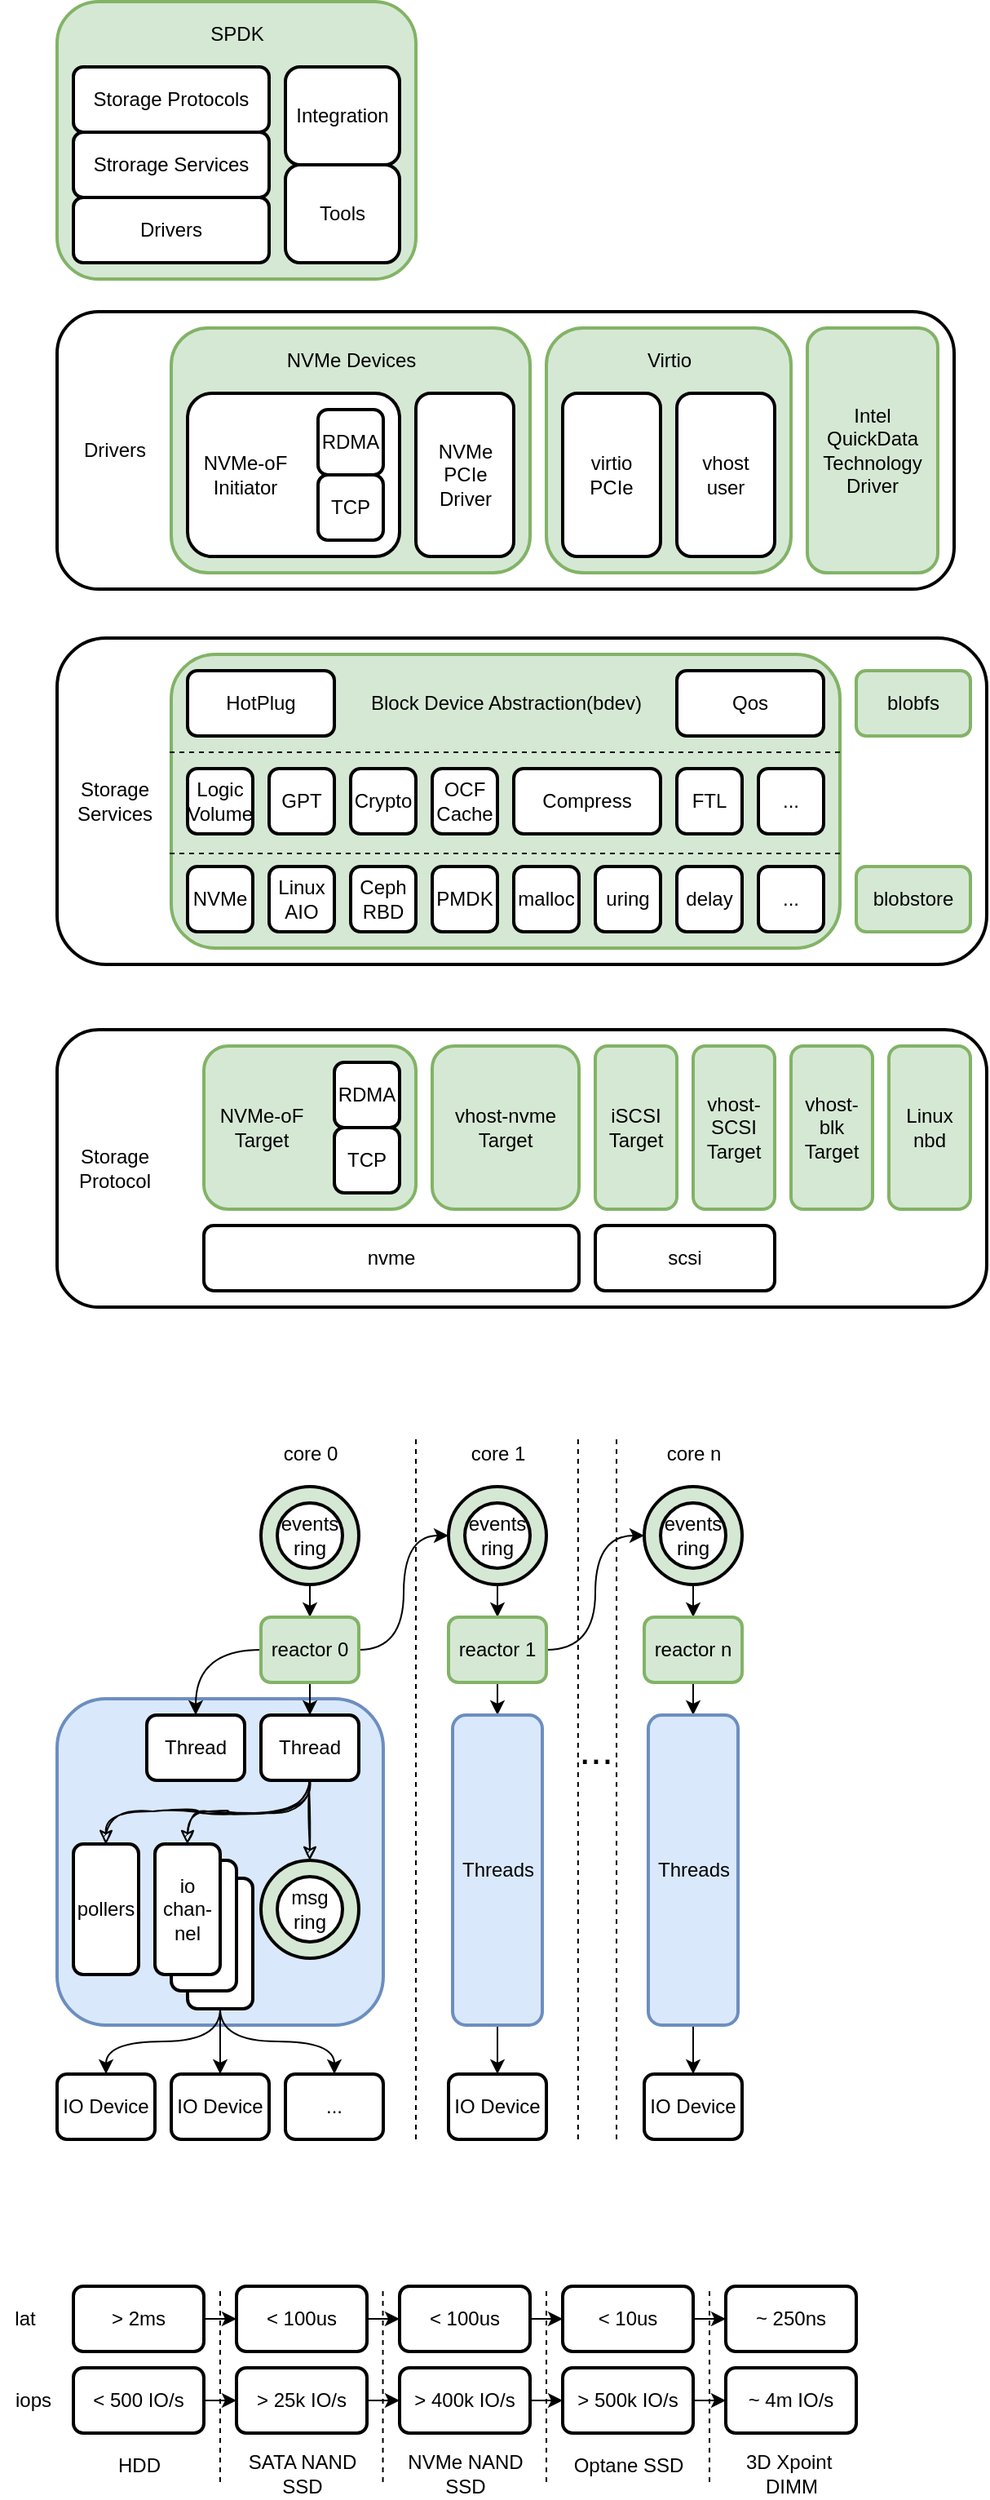<mxfile version="17.1.2" type="github" pages="7">
  <diagram id="MdvykoyFpf16G6Eb8rwR" name="spdk">
    <mxGraphModel dx="677" dy="425" grid="1" gridSize="10" guides="1" tooltips="1" connect="1" arrows="1" fold="1" page="1" pageScale="1" pageWidth="827" pageHeight="1169" math="0" shadow="0">
      <root>
        <mxCell id="aO8ubo5fpCJJ_FUXSsr5-0" />
        <mxCell id="aO8ubo5fpCJJ_FUXSsr5-1" parent="aO8ubo5fpCJJ_FUXSsr5-0" />
        <mxCell id="qdBN8hojh8lcDQTwGFMt-77" value="" style="ellipse;whiteSpace=wrap;html=1;aspect=fixed;sketch=1;strokeWidth=2;fillColor=#d5e8d4;fillWeight=1;hachureGap=4;strokeColor=none;hachureAngle=45;" parent="aO8ubo5fpCJJ_FUXSsr5-1" vertex="1">
          <mxGeometry x="430" y="950" width="60" height="60" as="geometry" />
        </mxCell>
        <mxCell id="qdBN8hojh8lcDQTwGFMt-76" value="" style="ellipse;whiteSpace=wrap;html=1;aspect=fixed;sketch=1;strokeWidth=2;fillColor=#d5e8d4;fillWeight=1;hachureGap=4;strokeColor=none;hachureAngle=45;" parent="aO8ubo5fpCJJ_FUXSsr5-1" vertex="1">
          <mxGeometry x="310" y="950" width="60" height="60" as="geometry" />
        </mxCell>
        <mxCell id="qdBN8hojh8lcDQTwGFMt-75" value="" style="ellipse;whiteSpace=wrap;html=1;aspect=fixed;sketch=1;strokeWidth=2;fillColor=#d5e8d4;fillWeight=1;hachureGap=4;strokeColor=none;hachureAngle=45;" parent="aO8ubo5fpCJJ_FUXSsr5-1" vertex="1">
          <mxGeometry x="195" y="950" width="60" height="60" as="geometry" />
        </mxCell>
        <mxCell id="qdBN8hojh8lcDQTwGFMt-58" value="" style="rounded=1;whiteSpace=wrap;html=1;strokeWidth=2;fillWeight=1;hachureGap=4;hachureAngle=45;sketch=0;fillColor=#dae8fc;strokeColor=#6c8ebf;" parent="aO8ubo5fpCJJ_FUXSsr5-1" vertex="1">
          <mxGeometry x="70" y="1080" width="200" height="200" as="geometry" />
        </mxCell>
        <mxCell id="qdBN8hojh8lcDQTwGFMt-26" style="edgeStyle=orthogonalEdgeStyle;curved=1;rounded=0;sketch=0;orthogonalLoop=1;jettySize=auto;html=1;entryX=0.5;entryY=0;entryDx=0;entryDy=0;exitX=0.5;exitY=1;exitDx=0;exitDy=0;" parent="aO8ubo5fpCJJ_FUXSsr5-1" source="qdBN8hojh8lcDQTwGFMt-16" target="qdBN8hojh8lcDQTwGFMt-24" edge="1">
          <mxGeometry relative="1" as="geometry" />
        </mxCell>
        <mxCell id="qdBN8hojh8lcDQTwGFMt-27" style="edgeStyle=orthogonalEdgeStyle;curved=1;rounded=0;sketch=0;orthogonalLoop=1;jettySize=auto;html=1;entryX=0.5;entryY=0;entryDx=0;entryDy=0;" parent="aO8ubo5fpCJJ_FUXSsr5-1" source="qdBN8hojh8lcDQTwGFMt-16" target="qdBN8hojh8lcDQTwGFMt-25" edge="1">
          <mxGeometry relative="1" as="geometry" />
        </mxCell>
        <mxCell id="qdBN8hojh8lcDQTwGFMt-29" style="edgeStyle=orthogonalEdgeStyle;curved=1;rounded=0;sketch=0;orthogonalLoop=1;jettySize=auto;html=1;entryX=0.5;entryY=0;entryDx=0;entryDy=0;exitX=0.5;exitY=1;exitDx=0;exitDy=0;" parent="aO8ubo5fpCJJ_FUXSsr5-1" source="qdBN8hojh8lcDQTwGFMt-16" target="qdBN8hojh8lcDQTwGFMt-28" edge="1">
          <mxGeometry relative="1" as="geometry" />
        </mxCell>
        <mxCell id="qdBN8hojh8lcDQTwGFMt-16" value="" style="rounded=1;whiteSpace=wrap;html=1;strokeWidth=2;fillWeight=4;hachureGap=8;hachureAngle=45;sketch=0;fillColor=#FFFFFF;" parent="aO8ubo5fpCJJ_FUXSsr5-1" vertex="1">
          <mxGeometry x="150" y="1190" width="40" height="80" as="geometry" />
        </mxCell>
        <mxCell id="qdBN8hojh8lcDQTwGFMt-19" value="" style="rounded=1;whiteSpace=wrap;html=1;strokeWidth=2;fillWeight=4;hachureGap=8;hachureAngle=45;sketch=0;fillColor=#FFFFFF;" parent="aO8ubo5fpCJJ_FUXSsr5-1" vertex="1">
          <mxGeometry x="140" y="1179" width="40" height="80" as="geometry" />
        </mxCell>
        <mxCell id="qdBN8hojh8lcDQTwGFMt-4" style="edgeStyle=orthogonalEdgeStyle;rounded=0;orthogonalLoop=1;jettySize=auto;html=1;entryX=0.5;entryY=0;entryDx=0;entryDy=0;sketch=0;" parent="aO8ubo5fpCJJ_FUXSsr5-1" source="qdBN8hojh8lcDQTwGFMt-2" target="qdBN8hojh8lcDQTwGFMt-0" edge="1">
          <mxGeometry relative="1" as="geometry" />
        </mxCell>
        <mxCell id="qdBN8hojh8lcDQTwGFMt-2" value="" style="ellipse;whiteSpace=wrap;html=1;aspect=fixed;sketch=0;strokeWidth=2;fillColor=#d5e8d4;fillWeight=1;hachureGap=4;" parent="aO8ubo5fpCJJ_FUXSsr5-1" vertex="1">
          <mxGeometry x="195" y="950" width="60" height="60" as="geometry" />
        </mxCell>
        <mxCell id="dyGmZnsBo0wU8abT-q0R-5" value="" style="rounded=1;whiteSpace=wrap;html=1;strokeWidth=2;fillWeight=1;hachureGap=4;hachureAngle=45;sketch=0;fillColor=#d5e8d4;strokeColor=#82b366;" parent="aO8ubo5fpCJJ_FUXSsr5-1" vertex="1">
          <mxGeometry x="70" y="40" width="220" height="170" as="geometry" />
        </mxCell>
        <mxCell id="aO8ubo5fpCJJ_FUXSsr5-18" value="" style="rounded=1;whiteSpace=wrap;html=1;strokeWidth=2;fillWeight=4;hachureGap=8;hachureAngle=45;sketch=0;fillColor=#FFFFFF;" parent="aO8ubo5fpCJJ_FUXSsr5-1" vertex="1">
          <mxGeometry x="70" y="230" width="550" height="170" as="geometry" />
        </mxCell>
        <mxCell id="aO8ubo5fpCJJ_FUXSsr5-11" value="" style="rounded=1;whiteSpace=wrap;html=1;strokeWidth=2;fillWeight=1;hachureGap=4;hachureAngle=45;sketch=0;fillColor=#d5e8d4;strokeColor=#82b366;" parent="aO8ubo5fpCJJ_FUXSsr5-1" vertex="1">
          <mxGeometry x="140" y="240" width="220" height="150" as="geometry" />
        </mxCell>
        <mxCell id="aO8ubo5fpCJJ_FUXSsr5-5" value="" style="rounded=1;whiteSpace=wrap;html=1;strokeWidth=2;fillWeight=4;hachureGap=8;hachureAngle=45;sketch=0;fillColor=#FFFFFF;" parent="aO8ubo5fpCJJ_FUXSsr5-1" vertex="1">
          <mxGeometry x="150" y="280" width="130" height="100" as="geometry" />
        </mxCell>
        <mxCell id="aO8ubo5fpCJJ_FUXSsr5-2" value="" style="rounded=1;whiteSpace=wrap;html=1;strokeWidth=2;fillWeight=4;hachureGap=8;hachureAngle=45;sketch=0;fillColor=#FFFFFF;" parent="aO8ubo5fpCJJ_FUXSsr5-1" vertex="1">
          <mxGeometry x="70" y="430" width="570" height="200" as="geometry" />
        </mxCell>
        <mxCell id="aO8ubo5fpCJJ_FUXSsr5-3" value="RDMA" style="rounded=1;whiteSpace=wrap;html=1;strokeWidth=2;fillWeight=4;hachureGap=8;hachureAngle=45;sketch=0;fillColor=#FFFFFF;" parent="aO8ubo5fpCJJ_FUXSsr5-1" vertex="1">
          <mxGeometry x="230" y="290" width="40" height="40" as="geometry" />
        </mxCell>
        <mxCell id="aO8ubo5fpCJJ_FUXSsr5-4" value="TCP" style="rounded=1;whiteSpace=wrap;html=1;strokeWidth=2;fillWeight=4;hachureGap=8;hachureAngle=45;sketch=0;fillColor=#FFFFFF;" parent="aO8ubo5fpCJJ_FUXSsr5-1" vertex="1">
          <mxGeometry x="230" y="330" width="40" height="40" as="geometry" />
        </mxCell>
        <mxCell id="aO8ubo5fpCJJ_FUXSsr5-6" value="NVMe-oF&lt;br&gt;Initiator" style="text;html=1;align=center;verticalAlign=middle;resizable=0;points=[];autosize=1;strokeColor=none;" parent="aO8ubo5fpCJJ_FUXSsr5-1" vertex="1">
          <mxGeometry x="150" y="315" width="70" height="30" as="geometry" />
        </mxCell>
        <mxCell id="aO8ubo5fpCJJ_FUXSsr5-9" value="" style="rounded=1;whiteSpace=wrap;html=1;strokeWidth=2;fillWeight=4;hachureGap=8;hachureAngle=45;sketch=0;fillColor=#FFFFFF;" parent="aO8ubo5fpCJJ_FUXSsr5-1" vertex="1">
          <mxGeometry x="290" y="280" width="60" height="100" as="geometry" />
        </mxCell>
        <mxCell id="aO8ubo5fpCJJ_FUXSsr5-10" value="NVMe&lt;br&gt;PCIe&lt;br&gt;Driver" style="text;html=1;align=center;verticalAlign=middle;resizable=0;points=[];autosize=1;strokeColor=none;" parent="aO8ubo5fpCJJ_FUXSsr5-1" vertex="1">
          <mxGeometry x="295" y="305" width="50" height="50" as="geometry" />
        </mxCell>
        <mxCell id="aO8ubo5fpCJJ_FUXSsr5-12" value="NVMe Devices" style="text;html=1;align=center;verticalAlign=middle;resizable=0;points=[];autosize=1;strokeColor=none;" parent="aO8ubo5fpCJJ_FUXSsr5-1" vertex="1">
          <mxGeometry x="205" y="250" width="90" height="20" as="geometry" />
        </mxCell>
        <mxCell id="aO8ubo5fpCJJ_FUXSsr5-13" value="" style="rounded=1;whiteSpace=wrap;html=1;strokeWidth=2;fillWeight=1;hachureGap=4;hachureAngle=45;sketch=0;fillColor=#d5e8d4;strokeColor=#82b366;" parent="aO8ubo5fpCJJ_FUXSsr5-1" vertex="1">
          <mxGeometry x="370" y="240" width="150" height="150" as="geometry" />
        </mxCell>
        <mxCell id="aO8ubo5fpCJJ_FUXSsr5-14" value="Virtio" style="text;html=1;align=center;verticalAlign=middle;resizable=0;points=[];autosize=1;strokeColor=none;" parent="aO8ubo5fpCJJ_FUXSsr5-1" vertex="1">
          <mxGeometry x="425" y="250" width="40" height="20" as="geometry" />
        </mxCell>
        <mxCell id="aO8ubo5fpCJJ_FUXSsr5-15" value="virtio&lt;br&gt;PCIe" style="rounded=1;whiteSpace=wrap;html=1;strokeWidth=2;fillWeight=4;hachureGap=8;hachureAngle=45;sketch=0;fillColor=#FFFFFF;" parent="aO8ubo5fpCJJ_FUXSsr5-1" vertex="1">
          <mxGeometry x="380" y="280" width="60" height="100" as="geometry" />
        </mxCell>
        <mxCell id="aO8ubo5fpCJJ_FUXSsr5-16" value="vhost&lt;br&gt;user" style="rounded=1;whiteSpace=wrap;html=1;strokeWidth=2;fillWeight=4;hachureGap=8;hachureAngle=45;sketch=0;fillColor=#FFFFFF;" parent="aO8ubo5fpCJJ_FUXSsr5-1" vertex="1">
          <mxGeometry x="450" y="280" width="60" height="100" as="geometry" />
        </mxCell>
        <mxCell id="aO8ubo5fpCJJ_FUXSsr5-17" value="Intel&lt;br&gt;QuickData&lt;br&gt;Technology&lt;br&gt;Driver" style="rounded=1;whiteSpace=wrap;html=1;strokeWidth=2;fillWeight=1;hachureGap=4;hachureAngle=45;sketch=0;fillColor=#d5e8d4;strokeColor=#82b366;" parent="aO8ubo5fpCJJ_FUXSsr5-1" vertex="1">
          <mxGeometry x="530" y="240" width="80" height="150" as="geometry" />
        </mxCell>
        <mxCell id="aO8ubo5fpCJJ_FUXSsr5-19" value="Drivers" style="text;html=1;align=center;verticalAlign=middle;resizable=0;points=[];autosize=1;strokeColor=none;" parent="aO8ubo5fpCJJ_FUXSsr5-1" vertex="1">
          <mxGeometry x="80" y="305" width="50" height="20" as="geometry" />
        </mxCell>
        <mxCell id="dyGmZnsBo0wU8abT-q0R-0" value="Drivers" style="rounded=1;whiteSpace=wrap;html=1;strokeWidth=2;fillWeight=4;hachureGap=8;hachureAngle=45;sketch=0;fillColor=#FFFFFF;" parent="aO8ubo5fpCJJ_FUXSsr5-1" vertex="1">
          <mxGeometry x="80" y="160" width="120" height="40" as="geometry" />
        </mxCell>
        <mxCell id="dyGmZnsBo0wU8abT-q0R-1" value="Strorage Services" style="rounded=1;whiteSpace=wrap;html=1;strokeWidth=2;fillWeight=4;hachureGap=8;hachureAngle=45;sketch=0;fillColor=#FFFFFF;" parent="aO8ubo5fpCJJ_FUXSsr5-1" vertex="1">
          <mxGeometry x="80" y="120" width="120" height="40" as="geometry" />
        </mxCell>
        <mxCell id="dyGmZnsBo0wU8abT-q0R-2" value="Storage Protocols" style="rounded=1;whiteSpace=wrap;html=1;strokeWidth=2;fillWeight=4;hachureGap=8;hachureAngle=45;sketch=0;fillColor=#FFFFFF;" parent="aO8ubo5fpCJJ_FUXSsr5-1" vertex="1">
          <mxGeometry x="80" y="80" width="120" height="40" as="geometry" />
        </mxCell>
        <mxCell id="dyGmZnsBo0wU8abT-q0R-3" value="Tools" style="rounded=1;whiteSpace=wrap;html=1;strokeWidth=2;fillWeight=4;hachureGap=8;hachureAngle=45;sketch=0;fillColor=#FFFFFF;" parent="aO8ubo5fpCJJ_FUXSsr5-1" vertex="1">
          <mxGeometry x="210" y="140" width="70" height="60" as="geometry" />
        </mxCell>
        <mxCell id="dyGmZnsBo0wU8abT-q0R-4" value="Integration" style="rounded=1;whiteSpace=wrap;html=1;strokeWidth=2;fillWeight=4;hachureGap=8;hachureAngle=45;sketch=0;fillColor=#FFFFFF;" parent="aO8ubo5fpCJJ_FUXSsr5-1" vertex="1">
          <mxGeometry x="210" y="80" width="70" height="60" as="geometry" />
        </mxCell>
        <mxCell id="dyGmZnsBo0wU8abT-q0R-6" value="SPDK" style="text;html=1;align=center;verticalAlign=middle;resizable=0;points=[];autosize=1;strokeColor=none;" parent="aO8ubo5fpCJJ_FUXSsr5-1" vertex="1">
          <mxGeometry x="155" y="50" width="50" height="20" as="geometry" />
        </mxCell>
        <mxCell id="dyGmZnsBo0wU8abT-q0R-8" value="" style="rounded=1;whiteSpace=wrap;html=1;strokeWidth=2;fillWeight=1;hachureGap=4;hachureAngle=45;sketch=0;fillColor=#d5e8d4;strokeColor=#82b366;" parent="aO8ubo5fpCJJ_FUXSsr5-1" vertex="1">
          <mxGeometry x="140" y="440" width="410" height="180" as="geometry" />
        </mxCell>
        <mxCell id="aO8ubo5fpCJJ_FUXSsr5-20" value="NVMe" style="rounded=1;whiteSpace=wrap;html=1;strokeWidth=2;fillWeight=4;hachureGap=8;hachureAngle=45;sketch=0;fillColor=#FFFFFF;" parent="aO8ubo5fpCJJ_FUXSsr5-1" vertex="1">
          <mxGeometry x="150" y="570" width="40" height="40" as="geometry" />
        </mxCell>
        <mxCell id="aO8ubo5fpCJJ_FUXSsr5-21" value="Linux&lt;br&gt;AIO" style="rounded=1;whiteSpace=wrap;html=1;strokeWidth=2;fillWeight=4;hachureGap=8;hachureAngle=45;sketch=0;fillColor=#FFFFFF;" parent="aO8ubo5fpCJJ_FUXSsr5-1" vertex="1">
          <mxGeometry x="200" y="570" width="40" height="40" as="geometry" />
        </mxCell>
        <mxCell id="aO8ubo5fpCJJ_FUXSsr5-22" value="Ceph&lt;br&gt;RBD" style="rounded=1;whiteSpace=wrap;html=1;strokeWidth=2;fillWeight=4;hachureGap=8;hachureAngle=45;sketch=0;fillColor=#FFFFFF;" parent="aO8ubo5fpCJJ_FUXSsr5-1" vertex="1">
          <mxGeometry x="250" y="570" width="40" height="40" as="geometry" />
        </mxCell>
        <mxCell id="aO8ubo5fpCJJ_FUXSsr5-23" value="PMDK" style="rounded=1;whiteSpace=wrap;html=1;strokeWidth=2;fillWeight=4;hachureGap=8;hachureAngle=45;sketch=0;fillColor=#FFFFFF;" parent="aO8ubo5fpCJJ_FUXSsr5-1" vertex="1">
          <mxGeometry x="300" y="570" width="40" height="40" as="geometry" />
        </mxCell>
        <mxCell id="aO8ubo5fpCJJ_FUXSsr5-24" value="malloc" style="rounded=1;whiteSpace=wrap;html=1;strokeWidth=2;fillWeight=4;hachureGap=8;hachureAngle=45;sketch=0;fillColor=#FFFFFF;" parent="aO8ubo5fpCJJ_FUXSsr5-1" vertex="1">
          <mxGeometry x="350" y="570" width="40" height="40" as="geometry" />
        </mxCell>
        <mxCell id="aO8ubo5fpCJJ_FUXSsr5-25" value="uring" style="rounded=1;whiteSpace=wrap;html=1;strokeWidth=2;fillWeight=4;hachureGap=8;hachureAngle=45;sketch=0;fillColor=#FFFFFF;" parent="aO8ubo5fpCJJ_FUXSsr5-1" vertex="1">
          <mxGeometry x="400" y="570" width="40" height="40" as="geometry" />
        </mxCell>
        <mxCell id="aO8ubo5fpCJJ_FUXSsr5-26" value="delay" style="rounded=1;whiteSpace=wrap;html=1;strokeWidth=2;fillWeight=4;hachureGap=8;hachureAngle=45;sketch=0;fillColor=#FFFFFF;" parent="aO8ubo5fpCJJ_FUXSsr5-1" vertex="1">
          <mxGeometry x="450" y="570" width="40" height="40" as="geometry" />
        </mxCell>
        <mxCell id="dyGmZnsBo0wU8abT-q0R-7" value="..." style="rounded=1;whiteSpace=wrap;html=1;strokeWidth=2;fillWeight=4;hachureGap=8;hachureAngle=45;sketch=0;fillColor=#FFFFFF;" parent="aO8ubo5fpCJJ_FUXSsr5-1" vertex="1">
          <mxGeometry x="500" y="570" width="40" height="40" as="geometry" />
        </mxCell>
        <mxCell id="dyGmZnsBo0wU8abT-q0R-9" value="blobfs" style="rounded=1;whiteSpace=wrap;html=1;strokeWidth=2;fillWeight=1;hachureGap=4;hachureAngle=45;sketch=0;fillColor=#d5e8d4;strokeColor=#82b366;" parent="aO8ubo5fpCJJ_FUXSsr5-1" vertex="1">
          <mxGeometry x="560" y="450" width="70" height="40" as="geometry" />
        </mxCell>
        <mxCell id="dyGmZnsBo0wU8abT-q0R-10" value="blobstore" style="rounded=1;whiteSpace=wrap;html=1;strokeWidth=2;fillWeight=1;hachureGap=4;hachureAngle=45;sketch=0;fillColor=#d5e8d4;strokeColor=#82b366;" parent="aO8ubo5fpCJJ_FUXSsr5-1" vertex="1">
          <mxGeometry x="560" y="570" width="70" height="40" as="geometry" />
        </mxCell>
        <mxCell id="dyGmZnsBo0wU8abT-q0R-11" value="" style="endArrow=none;dashed=1;html=1;sketch=0;" parent="aO8ubo5fpCJJ_FUXSsr5-1" edge="1">
          <mxGeometry width="50" height="50" relative="1" as="geometry">
            <mxPoint x="139" y="562" as="sourcePoint" />
            <mxPoint x="550" y="562" as="targetPoint" />
          </mxGeometry>
        </mxCell>
        <mxCell id="dyGmZnsBo0wU8abT-q0R-12" value="Logic&lt;br&gt;Volume" style="rounded=1;whiteSpace=wrap;html=1;strokeWidth=2;fillWeight=4;hachureGap=8;hachureAngle=45;sketch=0;fillColor=#FFFFFF;" parent="aO8ubo5fpCJJ_FUXSsr5-1" vertex="1">
          <mxGeometry x="150" y="510" width="40" height="40" as="geometry" />
        </mxCell>
        <mxCell id="dyGmZnsBo0wU8abT-q0R-13" value="GPT" style="rounded=1;whiteSpace=wrap;html=1;strokeWidth=2;fillWeight=4;hachureGap=8;hachureAngle=45;sketch=0;fillColor=#FFFFFF;" parent="aO8ubo5fpCJJ_FUXSsr5-1" vertex="1">
          <mxGeometry x="200" y="510" width="40" height="40" as="geometry" />
        </mxCell>
        <mxCell id="dyGmZnsBo0wU8abT-q0R-14" value="Crypto" style="rounded=1;whiteSpace=wrap;html=1;strokeWidth=2;fillWeight=4;hachureGap=8;hachureAngle=45;sketch=0;fillColor=#FFFFFF;" parent="aO8ubo5fpCJJ_FUXSsr5-1" vertex="1">
          <mxGeometry x="250" y="510" width="40" height="40" as="geometry" />
        </mxCell>
        <mxCell id="dyGmZnsBo0wU8abT-q0R-15" value="OCF&lt;br&gt;Cache" style="rounded=1;whiteSpace=wrap;html=1;strokeWidth=2;fillWeight=4;hachureGap=8;hachureAngle=45;sketch=0;fillColor=#FFFFFF;" parent="aO8ubo5fpCJJ_FUXSsr5-1" vertex="1">
          <mxGeometry x="300" y="510" width="40" height="40" as="geometry" />
        </mxCell>
        <mxCell id="dyGmZnsBo0wU8abT-q0R-16" value="Compress" style="rounded=1;whiteSpace=wrap;html=1;strokeWidth=2;fillWeight=4;hachureGap=8;hachureAngle=45;sketch=0;fillColor=#FFFFFF;" parent="aO8ubo5fpCJJ_FUXSsr5-1" vertex="1">
          <mxGeometry x="350" y="510" width="90" height="40" as="geometry" />
        </mxCell>
        <mxCell id="dyGmZnsBo0wU8abT-q0R-17" value="FTL" style="rounded=1;whiteSpace=wrap;html=1;strokeWidth=2;fillWeight=4;hachureGap=8;hachureAngle=45;sketch=0;fillColor=#FFFFFF;" parent="aO8ubo5fpCJJ_FUXSsr5-1" vertex="1">
          <mxGeometry x="450" y="510" width="40" height="40" as="geometry" />
        </mxCell>
        <mxCell id="dyGmZnsBo0wU8abT-q0R-18" value="..." style="rounded=1;whiteSpace=wrap;html=1;strokeWidth=2;fillWeight=4;hachureGap=8;hachureAngle=45;sketch=0;fillColor=#FFFFFF;" parent="aO8ubo5fpCJJ_FUXSsr5-1" vertex="1">
          <mxGeometry x="500" y="510" width="40" height="40" as="geometry" />
        </mxCell>
        <mxCell id="dyGmZnsBo0wU8abT-q0R-19" value="HotPlug" style="rounded=1;whiteSpace=wrap;html=1;strokeWidth=2;fillWeight=4;hachureGap=8;hachureAngle=45;sketch=0;fillColor=#FFFFFF;" parent="aO8ubo5fpCJJ_FUXSsr5-1" vertex="1">
          <mxGeometry x="150" y="450" width="90" height="40" as="geometry" />
        </mxCell>
        <mxCell id="dyGmZnsBo0wU8abT-q0R-20" value="" style="endArrow=none;dashed=1;html=1;sketch=0;" parent="aO8ubo5fpCJJ_FUXSsr5-1" edge="1">
          <mxGeometry width="50" height="50" relative="1" as="geometry">
            <mxPoint x="139" y="500" as="sourcePoint" />
            <mxPoint x="550" y="500" as="targetPoint" />
          </mxGeometry>
        </mxCell>
        <mxCell id="dyGmZnsBo0wU8abT-q0R-21" value="Qos" style="rounded=1;whiteSpace=wrap;html=1;strokeWidth=2;fillWeight=4;hachureGap=8;hachureAngle=45;sketch=0;fillColor=#FFFFFF;" parent="aO8ubo5fpCJJ_FUXSsr5-1" vertex="1">
          <mxGeometry x="450" y="450" width="90" height="40" as="geometry" />
        </mxCell>
        <mxCell id="dyGmZnsBo0wU8abT-q0R-22" value="Block Device Abstraction(bdev)" style="text;html=1;align=center;verticalAlign=middle;resizable=0;points=[];autosize=1;strokeColor=none;" parent="aO8ubo5fpCJJ_FUXSsr5-1" vertex="1">
          <mxGeometry x="255" y="460" width="180" height="20" as="geometry" />
        </mxCell>
        <mxCell id="dyGmZnsBo0wU8abT-q0R-23" value="Storage&lt;br&gt;Services" style="text;html=1;align=center;verticalAlign=middle;resizable=0;points=[];autosize=1;strokeColor=none;" parent="aO8ubo5fpCJJ_FUXSsr5-1" vertex="1">
          <mxGeometry x="75" y="515" width="60" height="30" as="geometry" />
        </mxCell>
        <mxCell id="dyGmZnsBo0wU8abT-q0R-24" value="" style="rounded=1;whiteSpace=wrap;html=1;strokeWidth=2;fillWeight=4;hachureGap=8;hachureAngle=45;sketch=0;fillColor=#FFFFFF;" parent="aO8ubo5fpCJJ_FUXSsr5-1" vertex="1">
          <mxGeometry x="70" y="670" width="570" height="170" as="geometry" />
        </mxCell>
        <mxCell id="dyGmZnsBo0wU8abT-q0R-26" value="" style="rounded=1;whiteSpace=wrap;html=1;strokeWidth=2;fillWeight=1;hachureGap=4;hachureAngle=45;sketch=0;fillColor=#d5e8d4;strokeColor=#82b366;" parent="aO8ubo5fpCJJ_FUXSsr5-1" vertex="1">
          <mxGeometry x="160" y="680" width="130" height="100" as="geometry" />
        </mxCell>
        <mxCell id="dyGmZnsBo0wU8abT-q0R-27" value="RDMA" style="rounded=1;whiteSpace=wrap;html=1;strokeWidth=2;fillWeight=4;hachureGap=8;hachureAngle=45;sketch=0;fillColor=#FFFFFF;" parent="aO8ubo5fpCJJ_FUXSsr5-1" vertex="1">
          <mxGeometry x="240" y="690" width="40" height="40" as="geometry" />
        </mxCell>
        <mxCell id="dyGmZnsBo0wU8abT-q0R-28" value="TCP" style="rounded=1;whiteSpace=wrap;html=1;strokeWidth=2;fillWeight=4;hachureGap=8;hachureAngle=45;sketch=0;fillColor=#FFFFFF;" parent="aO8ubo5fpCJJ_FUXSsr5-1" vertex="1">
          <mxGeometry x="240" y="730" width="40" height="40" as="geometry" />
        </mxCell>
        <mxCell id="dyGmZnsBo0wU8abT-q0R-29" value="NVMe-oF&lt;br&gt;Target" style="text;html=1;align=center;verticalAlign=middle;resizable=0;points=[];autosize=1;strokeColor=none;" parent="aO8ubo5fpCJJ_FUXSsr5-1" vertex="1">
          <mxGeometry x="160" y="715" width="70" height="30" as="geometry" />
        </mxCell>
        <mxCell id="dyGmZnsBo0wU8abT-q0R-30" value="vhost-nvme&lt;br&gt;Target" style="rounded=1;whiteSpace=wrap;html=1;strokeWidth=2;fillWeight=1;hachureGap=4;hachureAngle=45;sketch=0;fillColor=#d5e8d4;strokeColor=#82b366;" parent="aO8ubo5fpCJJ_FUXSsr5-1" vertex="1">
          <mxGeometry x="300" y="680" width="90" height="100" as="geometry" />
        </mxCell>
        <mxCell id="dyGmZnsBo0wU8abT-q0R-31" value="nvme" style="rounded=1;whiteSpace=wrap;html=1;strokeWidth=2;fillWeight=4;hachureGap=8;hachureAngle=45;sketch=0;fillColor=#FFFFFF;" parent="aO8ubo5fpCJJ_FUXSsr5-1" vertex="1">
          <mxGeometry x="160" y="790" width="230" height="40" as="geometry" />
        </mxCell>
        <mxCell id="dyGmZnsBo0wU8abT-q0R-32" value="scsi" style="rounded=1;whiteSpace=wrap;html=1;strokeWidth=2;fillWeight=4;hachureGap=8;hachureAngle=45;sketch=0;fillColor=#FFFFFF;" parent="aO8ubo5fpCJJ_FUXSsr5-1" vertex="1">
          <mxGeometry x="400" y="790" width="110" height="40" as="geometry" />
        </mxCell>
        <mxCell id="dyGmZnsBo0wU8abT-q0R-33" value="iSCSI&lt;br&gt;Target" style="rounded=1;whiteSpace=wrap;html=1;strokeWidth=2;fillWeight=1;hachureGap=4;hachureAngle=45;sketch=0;fillColor=#d5e8d4;strokeColor=#82b366;" parent="aO8ubo5fpCJJ_FUXSsr5-1" vertex="1">
          <mxGeometry x="400" y="680" width="50" height="100" as="geometry" />
        </mxCell>
        <mxCell id="dyGmZnsBo0wU8abT-q0R-34" value="vhost-SCSI&lt;br&gt;Target" style="rounded=1;whiteSpace=wrap;html=1;strokeWidth=2;fillWeight=1;hachureGap=4;hachureAngle=45;sketch=0;fillColor=#d5e8d4;strokeColor=#82b366;" parent="aO8ubo5fpCJJ_FUXSsr5-1" vertex="1">
          <mxGeometry x="460" y="680" width="50" height="100" as="geometry" />
        </mxCell>
        <mxCell id="dyGmZnsBo0wU8abT-q0R-35" value="vhost-blk&lt;br&gt;Target" style="rounded=1;whiteSpace=wrap;html=1;strokeWidth=2;fillWeight=1;hachureGap=4;hachureAngle=45;sketch=0;fillColor=#d5e8d4;strokeColor=#82b366;" parent="aO8ubo5fpCJJ_FUXSsr5-1" vertex="1">
          <mxGeometry x="520" y="680" width="50" height="100" as="geometry" />
        </mxCell>
        <mxCell id="dyGmZnsBo0wU8abT-q0R-36" value="Linux&lt;br&gt;nbd" style="rounded=1;whiteSpace=wrap;html=1;strokeWidth=2;fillWeight=1;hachureGap=4;hachureAngle=45;sketch=0;fillColor=#d5e8d4;strokeColor=#82b366;" parent="aO8ubo5fpCJJ_FUXSsr5-1" vertex="1">
          <mxGeometry x="580" y="680" width="50" height="100" as="geometry" />
        </mxCell>
        <mxCell id="dyGmZnsBo0wU8abT-q0R-37" value="Storage&lt;br&gt;Protocol" style="text;html=1;align=center;verticalAlign=middle;resizable=0;points=[];autosize=1;strokeColor=none;" parent="aO8ubo5fpCJJ_FUXSsr5-1" vertex="1">
          <mxGeometry x="75" y="740" width="60" height="30" as="geometry" />
        </mxCell>
        <mxCell id="qdBN8hojh8lcDQTwGFMt-6" style="edgeStyle=orthogonalEdgeStyle;rounded=0;sketch=0;orthogonalLoop=1;jettySize=auto;html=1;entryX=0.5;entryY=0;entryDx=0;entryDy=0;" parent="aO8ubo5fpCJJ_FUXSsr5-1" source="qdBN8hojh8lcDQTwGFMt-0" target="qdBN8hojh8lcDQTwGFMt-5" edge="1">
          <mxGeometry relative="1" as="geometry" />
        </mxCell>
        <mxCell id="qdBN8hojh8lcDQTwGFMt-8" style="edgeStyle=orthogonalEdgeStyle;rounded=0;sketch=0;orthogonalLoop=1;jettySize=auto;html=1;entryX=0.5;entryY=0;entryDx=0;entryDy=0;curved=1;exitX=0;exitY=0.5;exitDx=0;exitDy=0;" parent="aO8ubo5fpCJJ_FUXSsr5-1" source="qdBN8hojh8lcDQTwGFMt-0" target="qdBN8hojh8lcDQTwGFMt-7" edge="1">
          <mxGeometry relative="1" as="geometry" />
        </mxCell>
        <mxCell id="s3facTA-fgQU1S4pzu43-0" style="edgeStyle=orthogonalEdgeStyle;rounded=0;orthogonalLoop=1;jettySize=auto;html=1;entryX=0;entryY=0.5;entryDx=0;entryDy=0;curved=1;sketch=0;" parent="aO8ubo5fpCJJ_FUXSsr5-1" source="qdBN8hojh8lcDQTwGFMt-0" target="qdBN8hojh8lcDQTwGFMt-38" edge="1">
          <mxGeometry relative="1" as="geometry" />
        </mxCell>
        <mxCell id="qdBN8hojh8lcDQTwGFMt-0" value="reactor 0" style="rounded=1;whiteSpace=wrap;html=1;strokeWidth=2;fillWeight=1;hachureGap=4;hachureAngle=45;sketch=0;fillColor=#d5e8d4;strokeColor=#82b366;" parent="aO8ubo5fpCJJ_FUXSsr5-1" vertex="1">
          <mxGeometry x="195" y="1030" width="60" height="40" as="geometry" />
        </mxCell>
        <mxCell id="qdBN8hojh8lcDQTwGFMt-1" value="events&lt;br&gt;ring" style="ellipse;whiteSpace=wrap;html=1;aspect=fixed;sketch=0;strokeWidth=2;" parent="aO8ubo5fpCJJ_FUXSsr5-1" vertex="1">
          <mxGeometry x="205" y="960" width="40" height="40" as="geometry" />
        </mxCell>
        <mxCell id="qdBN8hojh8lcDQTwGFMt-14" style="edgeStyle=orthogonalEdgeStyle;curved=1;rounded=0;sketch=1;orthogonalLoop=1;jettySize=auto;html=1;entryX=0.5;entryY=0;entryDx=0;entryDy=0;exitX=0.5;exitY=1;exitDx=0;exitDy=0;" parent="aO8ubo5fpCJJ_FUXSsr5-1" source="qdBN8hojh8lcDQTwGFMt-5" target="qdBN8hojh8lcDQTwGFMt-11" edge="1">
          <mxGeometry relative="1" as="geometry" />
        </mxCell>
        <mxCell id="qdBN8hojh8lcDQTwGFMt-21" style="edgeStyle=orthogonalEdgeStyle;curved=1;rounded=0;sketch=1;orthogonalLoop=1;jettySize=auto;html=1;entryX=0.5;entryY=0;entryDx=0;entryDy=0;exitX=0.5;exitY=1;exitDx=0;exitDy=0;" parent="aO8ubo5fpCJJ_FUXSsr5-1" source="qdBN8hojh8lcDQTwGFMt-5" target="qdBN8hojh8lcDQTwGFMt-15" edge="1">
          <mxGeometry relative="1" as="geometry" />
        </mxCell>
        <mxCell id="qdBN8hojh8lcDQTwGFMt-22" style="edgeStyle=orthogonalEdgeStyle;curved=1;rounded=0;sketch=1;orthogonalLoop=1;jettySize=auto;html=1;exitX=0.5;exitY=1;exitDx=0;exitDy=0;" parent="aO8ubo5fpCJJ_FUXSsr5-1" source="qdBN8hojh8lcDQTwGFMt-5" target="qdBN8hojh8lcDQTwGFMt-17" edge="1">
          <mxGeometry relative="1" as="geometry" />
        </mxCell>
        <mxCell id="qdBN8hojh8lcDQTwGFMt-5" value="Thread" style="rounded=1;whiteSpace=wrap;html=1;strokeWidth=2;fillWeight=4;hachureGap=8;hachureAngle=45;sketch=0;fillColor=#FFFFFF;" parent="aO8ubo5fpCJJ_FUXSsr5-1" vertex="1">
          <mxGeometry x="195" y="1090" width="60" height="40" as="geometry" />
        </mxCell>
        <mxCell id="qdBN8hojh8lcDQTwGFMt-7" value="Thread" style="rounded=1;whiteSpace=wrap;html=1;strokeWidth=2;fillWeight=4;hachureGap=8;hachureAngle=45;sketch=0;fillColor=#FFFFFF;" parent="aO8ubo5fpCJJ_FUXSsr5-1" vertex="1">
          <mxGeometry x="125" y="1090" width="60" height="40" as="geometry" />
        </mxCell>
        <mxCell id="qdBN8hojh8lcDQTwGFMt-11" value="pollers" style="rounded=1;whiteSpace=wrap;html=1;strokeWidth=2;fillWeight=4;hachureGap=8;hachureAngle=45;sketch=0;fillColor=#FFFFFF;" parent="aO8ubo5fpCJJ_FUXSsr5-1" vertex="1">
          <mxGeometry x="80" y="1169" width="40" height="80" as="geometry" />
        </mxCell>
        <mxCell id="qdBN8hojh8lcDQTwGFMt-15" value="io&lt;br&gt;chan-nel" style="rounded=1;whiteSpace=wrap;html=1;strokeWidth=2;fillWeight=4;hachureGap=8;hachureAngle=45;sketch=0;fillColor=#FFFFFF;" parent="aO8ubo5fpCJJ_FUXSsr5-1" vertex="1">
          <mxGeometry x="130" y="1169" width="40" height="80" as="geometry" />
        </mxCell>
        <mxCell id="qdBN8hojh8lcDQTwGFMt-20" value="" style="group" parent="aO8ubo5fpCJJ_FUXSsr5-1" vertex="1" connectable="0">
          <mxGeometry x="195" y="1179" width="60" height="60" as="geometry" />
        </mxCell>
        <mxCell id="qdBN8hojh8lcDQTwGFMt-17" value="" style="ellipse;whiteSpace=wrap;html=1;aspect=fixed;sketch=0;strokeWidth=2;fillColor=#d5e8d4;fillWeight=1;hachureGap=4;" parent="qdBN8hojh8lcDQTwGFMt-20" vertex="1">
          <mxGeometry width="60" height="60" as="geometry" />
        </mxCell>
        <mxCell id="qdBN8hojh8lcDQTwGFMt-18" value="msg&lt;br&gt;ring" style="ellipse;whiteSpace=wrap;html=1;aspect=fixed;sketch=0;strokeWidth=2;" parent="qdBN8hojh8lcDQTwGFMt-20" vertex="1">
          <mxGeometry x="10" y="10" width="40" height="40" as="geometry" />
        </mxCell>
        <mxCell id="qdBN8hojh8lcDQTwGFMt-24" value="IO Device" style="rounded=1;whiteSpace=wrap;html=1;strokeWidth=2;fillWeight=4;hachureGap=8;hachureAngle=45;sketch=0;fillColor=#FFFFFF;" parent="aO8ubo5fpCJJ_FUXSsr5-1" vertex="1">
          <mxGeometry x="70" y="1310" width="60" height="40" as="geometry" />
        </mxCell>
        <mxCell id="qdBN8hojh8lcDQTwGFMt-25" value="IO Device" style="rounded=1;whiteSpace=wrap;html=1;strokeWidth=2;fillWeight=4;hachureGap=8;hachureAngle=45;sketch=0;fillColor=#FFFFFF;" parent="aO8ubo5fpCJJ_FUXSsr5-1" vertex="1">
          <mxGeometry x="140" y="1310" width="60" height="40" as="geometry" />
        </mxCell>
        <mxCell id="qdBN8hojh8lcDQTwGFMt-28" value="..." style="rounded=1;whiteSpace=wrap;html=1;strokeWidth=2;fillWeight=4;hachureGap=8;hachureAngle=45;sketch=0;fillColor=#FFFFFF;" parent="aO8ubo5fpCJJ_FUXSsr5-1" vertex="1">
          <mxGeometry x="210" y="1310" width="60" height="40" as="geometry" />
        </mxCell>
        <mxCell id="qdBN8hojh8lcDQTwGFMt-30" value="" style="endArrow=none;dashed=1;html=1;" parent="aO8ubo5fpCJJ_FUXSsr5-1" edge="1">
          <mxGeometry width="50" height="50" relative="1" as="geometry">
            <mxPoint x="290" y="1350" as="sourcePoint" />
            <mxPoint x="290" y="920" as="targetPoint" />
          </mxGeometry>
        </mxCell>
        <mxCell id="qdBN8hojh8lcDQTwGFMt-31" value="core 0" style="text;html=1;align=center;verticalAlign=middle;resizable=0;points=[];autosize=1;strokeColor=none;" parent="aO8ubo5fpCJJ_FUXSsr5-1" vertex="1">
          <mxGeometry x="200" y="920" width="50" height="20" as="geometry" />
        </mxCell>
        <mxCell id="qdBN8hojh8lcDQTwGFMt-37" style="edgeStyle=orthogonalEdgeStyle;rounded=0;orthogonalLoop=1;jettySize=auto;html=1;entryX=0.5;entryY=0;entryDx=0;entryDy=0;sketch=0;" parent="aO8ubo5fpCJJ_FUXSsr5-1" source="qdBN8hojh8lcDQTwGFMt-38" target="qdBN8hojh8lcDQTwGFMt-41" edge="1">
          <mxGeometry relative="1" as="geometry" />
        </mxCell>
        <mxCell id="qdBN8hojh8lcDQTwGFMt-38" value="" style="ellipse;whiteSpace=wrap;html=1;aspect=fixed;sketch=0;strokeWidth=2;fillColor=#d5e8d4;fillWeight=1;hachureGap=4;" parent="aO8ubo5fpCJJ_FUXSsr5-1" vertex="1">
          <mxGeometry x="310" y="950" width="60" height="60" as="geometry" />
        </mxCell>
        <mxCell id="Ml1rI96niuN7LXD7NVQA-3" style="edgeStyle=orthogonalEdgeStyle;rounded=0;orthogonalLoop=1;jettySize=auto;html=1;entryX=0.5;entryY=0;entryDx=0;entryDy=0;sketch=0;" parent="aO8ubo5fpCJJ_FUXSsr5-1" source="qdBN8hojh8lcDQTwGFMt-41" target="qdBN8hojh8lcDQTwGFMt-59" edge="1">
          <mxGeometry relative="1" as="geometry" />
        </mxCell>
        <mxCell id="s3facTA-fgQU1S4pzu43-2" style="edgeStyle=orthogonalEdgeStyle;curved=1;rounded=0;sketch=0;orthogonalLoop=1;jettySize=auto;html=1;entryX=0;entryY=0.5;entryDx=0;entryDy=0;" parent="aO8ubo5fpCJJ_FUXSsr5-1" source="qdBN8hojh8lcDQTwGFMt-41" target="qdBN8hojh8lcDQTwGFMt-67" edge="1">
          <mxGeometry relative="1" as="geometry" />
        </mxCell>
        <mxCell id="qdBN8hojh8lcDQTwGFMt-41" value="reactor 1" style="rounded=1;whiteSpace=wrap;html=1;strokeWidth=2;fillWeight=1;hachureGap=4;hachureAngle=45;sketch=0;fillColor=#d5e8d4;strokeColor=#82b366;" parent="aO8ubo5fpCJJ_FUXSsr5-1" vertex="1">
          <mxGeometry x="310" y="1030" width="60" height="40" as="geometry" />
        </mxCell>
        <mxCell id="qdBN8hojh8lcDQTwGFMt-42" value="events&lt;br&gt;ring" style="ellipse;whiteSpace=wrap;html=1;aspect=fixed;sketch=0;strokeWidth=2;" parent="aO8ubo5fpCJJ_FUXSsr5-1" vertex="1">
          <mxGeometry x="320" y="960" width="40" height="40" as="geometry" />
        </mxCell>
        <mxCell id="qdBN8hojh8lcDQTwGFMt-61" style="edgeStyle=orthogonalEdgeStyle;curved=1;rounded=0;sketch=0;orthogonalLoop=1;jettySize=auto;html=1;entryX=0.5;entryY=0;entryDx=0;entryDy=0;" parent="aO8ubo5fpCJJ_FUXSsr5-1" source="qdBN8hojh8lcDQTwGFMt-59" target="qdBN8hojh8lcDQTwGFMt-60" edge="1">
          <mxGeometry relative="1" as="geometry" />
        </mxCell>
        <mxCell id="qdBN8hojh8lcDQTwGFMt-59" value="Threads" style="rounded=1;whiteSpace=wrap;html=1;strokeWidth=2;fillWeight=1;hachureGap=4;hachureAngle=45;sketch=0;fillColor=#dae8fc;strokeColor=#6c8ebf;" parent="aO8ubo5fpCJJ_FUXSsr5-1" vertex="1">
          <mxGeometry x="312.5" y="1090" width="55" height="190" as="geometry" />
        </mxCell>
        <mxCell id="qdBN8hojh8lcDQTwGFMt-60" value="IO Device" style="rounded=1;whiteSpace=wrap;html=1;strokeWidth=2;fillWeight=4;hachureGap=8;hachureAngle=45;sketch=0;fillColor=#FFFFFF;" parent="aO8ubo5fpCJJ_FUXSsr5-1" vertex="1">
          <mxGeometry x="310" y="1310" width="60" height="40" as="geometry" />
        </mxCell>
        <mxCell id="qdBN8hojh8lcDQTwGFMt-62" value="core 1" style="text;html=1;align=center;verticalAlign=middle;resizable=0;points=[];autosize=1;strokeColor=none;" parent="aO8ubo5fpCJJ_FUXSsr5-1" vertex="1">
          <mxGeometry x="315" y="920" width="50" height="20" as="geometry" />
        </mxCell>
        <mxCell id="qdBN8hojh8lcDQTwGFMt-63" value="" style="endArrow=none;dashed=1;html=1;" parent="aO8ubo5fpCJJ_FUXSsr5-1" edge="1">
          <mxGeometry width="50" height="50" relative="1" as="geometry">
            <mxPoint x="389.43" y="1350" as="sourcePoint" />
            <mxPoint x="389.43" y="920" as="targetPoint" />
          </mxGeometry>
        </mxCell>
        <mxCell id="qdBN8hojh8lcDQTwGFMt-64" value="" style="endArrow=none;dashed=1;html=1;" parent="aO8ubo5fpCJJ_FUXSsr5-1" edge="1">
          <mxGeometry width="50" height="50" relative="1" as="geometry">
            <mxPoint x="413" y="1350" as="sourcePoint" />
            <mxPoint x="413" y="920" as="targetPoint" />
          </mxGeometry>
        </mxCell>
        <mxCell id="qdBN8hojh8lcDQTwGFMt-65" value="..." style="text;html=1;align=center;verticalAlign=middle;resizable=0;points=[];autosize=1;strokeColor=none;strokeWidth=1;fontSize=25;" parent="aO8ubo5fpCJJ_FUXSsr5-1" vertex="1">
          <mxGeometry x="380" y="1090" width="40" height="40" as="geometry" />
        </mxCell>
        <mxCell id="qdBN8hojh8lcDQTwGFMt-66" style="edgeStyle=orthogonalEdgeStyle;rounded=0;orthogonalLoop=1;jettySize=auto;html=1;entryX=0.5;entryY=0;entryDx=0;entryDy=0;sketch=0;" parent="aO8ubo5fpCJJ_FUXSsr5-1" source="qdBN8hojh8lcDQTwGFMt-67" target="qdBN8hojh8lcDQTwGFMt-69" edge="1">
          <mxGeometry relative="1" as="geometry" />
        </mxCell>
        <mxCell id="qdBN8hojh8lcDQTwGFMt-67" value="" style="ellipse;whiteSpace=wrap;html=1;aspect=fixed;sketch=0;strokeWidth=2;fillColor=#d5e8d4;fillWeight=1;hachureGap=4;" parent="aO8ubo5fpCJJ_FUXSsr5-1" vertex="1">
          <mxGeometry x="430" y="950" width="60" height="60" as="geometry" />
        </mxCell>
        <mxCell id="qdBN8hojh8lcDQTwGFMt-68" style="edgeStyle=orthogonalEdgeStyle;rounded=0;sketch=0;orthogonalLoop=1;jettySize=auto;html=1;entryX=0.5;entryY=0;entryDx=0;entryDy=0;" parent="aO8ubo5fpCJJ_FUXSsr5-1" source="qdBN8hojh8lcDQTwGFMt-69" edge="1">
          <mxGeometry relative="1" as="geometry">
            <mxPoint x="460" y="1090" as="targetPoint" />
          </mxGeometry>
        </mxCell>
        <mxCell id="qdBN8hojh8lcDQTwGFMt-69" value="reactor n" style="rounded=1;whiteSpace=wrap;html=1;strokeWidth=2;fillWeight=1;hachureGap=4;hachureAngle=45;sketch=0;fillColor=#d5e8d4;strokeColor=#82b366;" parent="aO8ubo5fpCJJ_FUXSsr5-1" vertex="1">
          <mxGeometry x="430" y="1030" width="60" height="40" as="geometry" />
        </mxCell>
        <mxCell id="qdBN8hojh8lcDQTwGFMt-70" value="events&lt;br&gt;ring" style="ellipse;whiteSpace=wrap;html=1;aspect=fixed;sketch=0;strokeWidth=2;" parent="aO8ubo5fpCJJ_FUXSsr5-1" vertex="1">
          <mxGeometry x="440" y="960" width="40" height="40" as="geometry" />
        </mxCell>
        <mxCell id="qdBN8hojh8lcDQTwGFMt-71" style="edgeStyle=orthogonalEdgeStyle;curved=1;rounded=0;sketch=0;orthogonalLoop=1;jettySize=auto;html=1;entryX=0.5;entryY=0;entryDx=0;entryDy=0;" parent="aO8ubo5fpCJJ_FUXSsr5-1" source="qdBN8hojh8lcDQTwGFMt-72" target="qdBN8hojh8lcDQTwGFMt-73" edge="1">
          <mxGeometry relative="1" as="geometry" />
        </mxCell>
        <mxCell id="qdBN8hojh8lcDQTwGFMt-72" value="Threads" style="rounded=1;whiteSpace=wrap;html=1;strokeWidth=2;fillWeight=1;hachureGap=4;hachureAngle=45;sketch=0;fillColor=#dae8fc;strokeColor=#6c8ebf;" parent="aO8ubo5fpCJJ_FUXSsr5-1" vertex="1">
          <mxGeometry x="432.5" y="1090" width="55" height="190" as="geometry" />
        </mxCell>
        <mxCell id="qdBN8hojh8lcDQTwGFMt-73" value="IO Device" style="rounded=1;whiteSpace=wrap;html=1;strokeWidth=2;fillWeight=4;hachureGap=8;hachureAngle=45;sketch=0;fillColor=#FFFFFF;" parent="aO8ubo5fpCJJ_FUXSsr5-1" vertex="1">
          <mxGeometry x="430" y="1310" width="60" height="40" as="geometry" />
        </mxCell>
        <mxCell id="qdBN8hojh8lcDQTwGFMt-74" value="core n" style="text;html=1;align=center;verticalAlign=middle;resizable=0;points=[];autosize=1;strokeColor=none;" parent="aO8ubo5fpCJJ_FUXSsr5-1" vertex="1">
          <mxGeometry x="435" y="920" width="50" height="20" as="geometry" />
        </mxCell>
        <mxCell id="pgvMFZ0sD8YlrT3GD6PJ-12" style="edgeStyle=orthogonalEdgeStyle;rounded=0;orthogonalLoop=1;jettySize=auto;html=1;entryX=0;entryY=0.5;entryDx=0;entryDy=0;strokeColor=default;labelBackgroundColor=default;fontColor=default;sketch=0;" parent="aO8ubo5fpCJJ_FUXSsr5-1" source="pgvMFZ0sD8YlrT3GD6PJ-0" target="pgvMFZ0sD8YlrT3GD6PJ-2" edge="1">
          <mxGeometry relative="1" as="geometry" />
        </mxCell>
        <mxCell id="pgvMFZ0sD8YlrT3GD6PJ-0" value="&amp;gt; 2ms" style="rounded=1;whiteSpace=wrap;html=1;strokeWidth=2;fillWeight=4;hachureGap=8;hachureAngle=45;sketch=0;fillColor=#FFFFFF;strokeColor=default;labelBackgroundColor=default;fontColor=default;" parent="aO8ubo5fpCJJ_FUXSsr5-1" vertex="1">
          <mxGeometry x="80" y="1440" width="80" height="40" as="geometry" />
        </mxCell>
        <mxCell id="pgvMFZ0sD8YlrT3GD6PJ-15" style="edgeStyle=orthogonalEdgeStyle;rounded=0;orthogonalLoop=1;jettySize=auto;html=1;entryX=0;entryY=0.5;entryDx=0;entryDy=0;strokeColor=default;labelBackgroundColor=default;fontColor=default;sketch=0;" parent="aO8ubo5fpCJJ_FUXSsr5-1" source="pgvMFZ0sD8YlrT3GD6PJ-1" target="pgvMFZ0sD8YlrT3GD6PJ-3" edge="1">
          <mxGeometry relative="1" as="geometry" />
        </mxCell>
        <mxCell id="pgvMFZ0sD8YlrT3GD6PJ-1" value="&amp;lt; 500 IO/s" style="rounded=1;whiteSpace=wrap;html=1;strokeWidth=2;fillWeight=4;hachureGap=8;hachureAngle=45;sketch=0;fillColor=#FFFFFF;strokeColor=default;labelBackgroundColor=default;fontColor=default;" parent="aO8ubo5fpCJJ_FUXSsr5-1" vertex="1">
          <mxGeometry x="80" y="1490" width="80" height="40" as="geometry" />
        </mxCell>
        <mxCell id="pgvMFZ0sD8YlrT3GD6PJ-13" style="edgeStyle=orthogonalEdgeStyle;rounded=0;orthogonalLoop=1;jettySize=auto;html=1;entryX=0;entryY=0.5;entryDx=0;entryDy=0;strokeColor=default;labelBackgroundColor=default;fontColor=default;sketch=0;" parent="aO8ubo5fpCJJ_FUXSsr5-1" source="pgvMFZ0sD8YlrT3GD6PJ-2" target="pgvMFZ0sD8YlrT3GD6PJ-4" edge="1">
          <mxGeometry relative="1" as="geometry" />
        </mxCell>
        <mxCell id="pgvMFZ0sD8YlrT3GD6PJ-2" value="&amp;lt; 100us" style="rounded=1;whiteSpace=wrap;html=1;strokeWidth=2;fillWeight=4;hachureGap=8;hachureAngle=45;sketch=0;fillColor=#FFFFFF;strokeColor=default;labelBackgroundColor=default;fontColor=default;" parent="aO8ubo5fpCJJ_FUXSsr5-1" vertex="1">
          <mxGeometry x="180" y="1440" width="80" height="40" as="geometry" />
        </mxCell>
        <mxCell id="pgvMFZ0sD8YlrT3GD6PJ-16" style="edgeStyle=orthogonalEdgeStyle;rounded=0;orthogonalLoop=1;jettySize=auto;html=1;entryX=0;entryY=0.5;entryDx=0;entryDy=0;strokeColor=default;labelBackgroundColor=default;fontColor=default;sketch=0;" parent="aO8ubo5fpCJJ_FUXSsr5-1" source="pgvMFZ0sD8YlrT3GD6PJ-3" target="pgvMFZ0sD8YlrT3GD6PJ-5" edge="1">
          <mxGeometry relative="1" as="geometry" />
        </mxCell>
        <mxCell id="pgvMFZ0sD8YlrT3GD6PJ-3" value="&amp;gt; 25k IO/s" style="rounded=1;whiteSpace=wrap;html=1;strokeWidth=2;fillWeight=4;hachureGap=8;hachureAngle=45;sketch=0;fillColor=#FFFFFF;strokeColor=default;labelBackgroundColor=default;fontColor=default;" parent="aO8ubo5fpCJJ_FUXSsr5-1" vertex="1">
          <mxGeometry x="180" y="1490" width="80" height="40" as="geometry" />
        </mxCell>
        <mxCell id="pgvMFZ0sD8YlrT3GD6PJ-14" style="edgeStyle=orthogonalEdgeStyle;rounded=0;orthogonalLoop=1;jettySize=auto;html=1;entryX=0;entryY=0.5;entryDx=0;entryDy=0;strokeColor=default;labelBackgroundColor=default;fontColor=default;sketch=0;" parent="aO8ubo5fpCJJ_FUXSsr5-1" source="pgvMFZ0sD8YlrT3GD6PJ-4" target="pgvMFZ0sD8YlrT3GD6PJ-6" edge="1">
          <mxGeometry relative="1" as="geometry" />
        </mxCell>
        <mxCell id="pgvMFZ0sD8YlrT3GD6PJ-4" value="&amp;lt; 100us" style="rounded=1;whiteSpace=wrap;html=1;strokeWidth=2;fillWeight=4;hachureGap=8;hachureAngle=45;sketch=0;fillColor=#FFFFFF;strokeColor=default;labelBackgroundColor=default;fontColor=default;" parent="aO8ubo5fpCJJ_FUXSsr5-1" vertex="1">
          <mxGeometry x="280" y="1440" width="80" height="40" as="geometry" />
        </mxCell>
        <mxCell id="pgvMFZ0sD8YlrT3GD6PJ-17" style="edgeStyle=orthogonalEdgeStyle;rounded=0;orthogonalLoop=1;jettySize=auto;html=1;entryX=0;entryY=0.5;entryDx=0;entryDy=0;strokeColor=default;labelBackgroundColor=default;fontColor=default;sketch=0;" parent="aO8ubo5fpCJJ_FUXSsr5-1" source="pgvMFZ0sD8YlrT3GD6PJ-5" target="pgvMFZ0sD8YlrT3GD6PJ-7" edge="1">
          <mxGeometry relative="1" as="geometry" />
        </mxCell>
        <mxCell id="pgvMFZ0sD8YlrT3GD6PJ-5" value="&amp;gt; 400k IO/s" style="rounded=1;whiteSpace=wrap;html=1;strokeWidth=2;fillWeight=4;hachureGap=8;hachureAngle=45;sketch=0;fillColor=#FFFFFF;strokeColor=default;labelBackgroundColor=default;fontColor=default;" parent="aO8ubo5fpCJJ_FUXSsr5-1" vertex="1">
          <mxGeometry x="280" y="1490" width="80" height="40" as="geometry" />
        </mxCell>
        <mxCell id="_UBtijvtigWVpMiPmk5a-2" style="edgeStyle=orthogonalEdgeStyle;rounded=0;orthogonalLoop=1;jettySize=auto;html=1;entryX=0;entryY=0.5;entryDx=0;entryDy=0;strokeColor=default;labelBackgroundColor=default;fontColor=default;sketch=0;" parent="aO8ubo5fpCJJ_FUXSsr5-1" source="pgvMFZ0sD8YlrT3GD6PJ-6" target="_UBtijvtigWVpMiPmk5a-1" edge="1">
          <mxGeometry relative="1" as="geometry" />
        </mxCell>
        <mxCell id="pgvMFZ0sD8YlrT3GD6PJ-6" value="&amp;lt; 10us" style="rounded=1;whiteSpace=wrap;html=1;strokeWidth=2;fillWeight=4;hachureGap=8;hachureAngle=45;sketch=0;fillColor=#FFFFFF;strokeColor=default;labelBackgroundColor=default;fontColor=default;" parent="aO8ubo5fpCJJ_FUXSsr5-1" vertex="1">
          <mxGeometry x="380" y="1440" width="80" height="40" as="geometry" />
        </mxCell>
        <mxCell id="_UBtijvtigWVpMiPmk5a-4" style="edgeStyle=orthogonalEdgeStyle;rounded=0;orthogonalLoop=1;jettySize=auto;html=1;entryX=0;entryY=0.5;entryDx=0;entryDy=0;strokeColor=default;labelBackgroundColor=default;fontColor=default;sketch=0;" parent="aO8ubo5fpCJJ_FUXSsr5-1" source="pgvMFZ0sD8YlrT3GD6PJ-7" target="_UBtijvtigWVpMiPmk5a-3" edge="1">
          <mxGeometry relative="1" as="geometry" />
        </mxCell>
        <mxCell id="pgvMFZ0sD8YlrT3GD6PJ-7" value="&amp;gt; 500k IO/s" style="rounded=1;whiteSpace=wrap;html=1;strokeWidth=2;fillWeight=4;hachureGap=8;hachureAngle=45;sketch=0;fillColor=#FFFFFF;strokeColor=default;labelBackgroundColor=default;fontColor=default;" parent="aO8ubo5fpCJJ_FUXSsr5-1" vertex="1">
          <mxGeometry x="380" y="1490" width="80" height="40" as="geometry" />
        </mxCell>
        <mxCell id="pgvMFZ0sD8YlrT3GD6PJ-8" value="" style="endArrow=none;html=1;dashed=1;strokeColor=default;labelBackgroundColor=default;fontColor=default;sketch=0;" parent="aO8ubo5fpCJJ_FUXSsr5-1" edge="1">
          <mxGeometry width="50" height="50" relative="1" as="geometry">
            <mxPoint x="170" y="1560" as="sourcePoint" />
            <mxPoint x="170" y="1440" as="targetPoint" />
          </mxGeometry>
        </mxCell>
        <mxCell id="pgvMFZ0sD8YlrT3GD6PJ-9" value="" style="endArrow=none;html=1;dashed=1;strokeColor=default;labelBackgroundColor=default;fontColor=default;sketch=0;" parent="aO8ubo5fpCJJ_FUXSsr5-1" edge="1">
          <mxGeometry width="50" height="50" relative="1" as="geometry">
            <mxPoint x="269.77" y="1560" as="sourcePoint" />
            <mxPoint x="269.77" y="1440" as="targetPoint" />
          </mxGeometry>
        </mxCell>
        <mxCell id="pgvMFZ0sD8YlrT3GD6PJ-10" value="" style="endArrow=none;html=1;dashed=1;strokeColor=default;labelBackgroundColor=default;fontColor=default;sketch=0;" parent="aO8ubo5fpCJJ_FUXSsr5-1" edge="1">
          <mxGeometry width="50" height="50" relative="1" as="geometry">
            <mxPoint x="370" y="1560" as="sourcePoint" />
            <mxPoint x="370" y="1440" as="targetPoint" />
          </mxGeometry>
        </mxCell>
        <mxCell id="pgvMFZ0sD8YlrT3GD6PJ-18" value="lat" style="text;html=1;align=center;verticalAlign=middle;resizable=0;points=[];autosize=1;strokeColor=none;labelBackgroundColor=default;fontColor=default;sketch=0;" parent="aO8ubo5fpCJJ_FUXSsr5-1" vertex="1">
          <mxGeometry x="35" y="1450" width="30" height="20" as="geometry" />
        </mxCell>
        <mxCell id="pgvMFZ0sD8YlrT3GD6PJ-19" value="iops" style="text;html=1;align=center;verticalAlign=middle;resizable=0;points=[];autosize=1;strokeColor=none;labelBackgroundColor=default;fontColor=default;sketch=0;" parent="aO8ubo5fpCJJ_FUXSsr5-1" vertex="1">
          <mxGeometry x="35" y="1500" width="40" height="20" as="geometry" />
        </mxCell>
        <mxCell id="pgvMFZ0sD8YlrT3GD6PJ-20" value="HDD" style="text;html=1;align=center;verticalAlign=middle;resizable=0;points=[];autosize=1;strokeColor=none;labelBackgroundColor=default;fontColor=default;sketch=0;" parent="aO8ubo5fpCJJ_FUXSsr5-1" vertex="1">
          <mxGeometry x="100" y="1540" width="40" height="20" as="geometry" />
        </mxCell>
        <mxCell id="pgvMFZ0sD8YlrT3GD6PJ-21" value="SATA NAND &lt;br&gt;SSD" style="text;html=1;align=center;verticalAlign=middle;resizable=0;points=[];autosize=1;strokeColor=none;labelBackgroundColor=default;fontColor=default;sketch=0;" parent="aO8ubo5fpCJJ_FUXSsr5-1" vertex="1">
          <mxGeometry x="180" y="1540" width="80" height="30" as="geometry" />
        </mxCell>
        <mxCell id="pgvMFZ0sD8YlrT3GD6PJ-22" value="NVMe NAND&lt;br&gt;SSD" style="text;html=1;align=center;verticalAlign=middle;resizable=0;points=[];autosize=1;strokeColor=none;labelBackgroundColor=default;fontColor=default;sketch=0;" parent="aO8ubo5fpCJJ_FUXSsr5-1" vertex="1">
          <mxGeometry x="275" y="1540" width="90" height="30" as="geometry" />
        </mxCell>
        <mxCell id="pgvMFZ0sD8YlrT3GD6PJ-23" value="Optane SSD" style="text;html=1;align=center;verticalAlign=middle;resizable=0;points=[];autosize=1;strokeColor=none;labelBackgroundColor=default;fontColor=default;sketch=0;" parent="aO8ubo5fpCJJ_FUXSsr5-1" vertex="1">
          <mxGeometry x="380" y="1540" width="80" height="20" as="geometry" />
        </mxCell>
        <mxCell id="_UBtijvtigWVpMiPmk5a-0" value="" style="endArrow=none;html=1;dashed=1;strokeColor=default;labelBackgroundColor=default;fontColor=default;sketch=0;" parent="aO8ubo5fpCJJ_FUXSsr5-1" edge="1">
          <mxGeometry width="50" height="50" relative="1" as="geometry">
            <mxPoint x="470" y="1560" as="sourcePoint" />
            <mxPoint x="470" y="1440" as="targetPoint" />
          </mxGeometry>
        </mxCell>
        <mxCell id="_UBtijvtigWVpMiPmk5a-1" value="~ 250ns" style="rounded=1;whiteSpace=wrap;html=1;strokeWidth=2;fillWeight=4;hachureGap=8;hachureAngle=45;sketch=0;fillColor=#FFFFFF;strokeColor=default;labelBackgroundColor=default;fontColor=default;" parent="aO8ubo5fpCJJ_FUXSsr5-1" vertex="1">
          <mxGeometry x="480" y="1440" width="80" height="40" as="geometry" />
        </mxCell>
        <mxCell id="_UBtijvtigWVpMiPmk5a-3" value="~ 4m IO/s" style="rounded=1;whiteSpace=wrap;html=1;strokeWidth=2;fillWeight=4;hachureGap=8;hachureAngle=45;sketch=0;fillColor=#FFFFFF;strokeColor=default;labelBackgroundColor=default;fontColor=default;" parent="aO8ubo5fpCJJ_FUXSsr5-1" vertex="1">
          <mxGeometry x="480" y="1490" width="80" height="40" as="geometry" />
        </mxCell>
        <mxCell id="_UBtijvtigWVpMiPmk5a-5" value="3D Xpoint&amp;nbsp;&lt;br&gt;DIMM" style="text;html=1;align=center;verticalAlign=middle;resizable=0;points=[];autosize=1;strokeColor=none;labelBackgroundColor=default;fontColor=default;sketch=0;" parent="aO8ubo5fpCJJ_FUXSsr5-1" vertex="1">
          <mxGeometry x="485" y="1540" width="70" height="30" as="geometry" />
        </mxCell>
      </root>
    </mxGraphModel>
  </diagram>
  <diagram id="_y_Mrvj1US2F2FZQUMwz" name="spdk_app">
    <mxGraphModel dx="1422" dy="892" grid="1" gridSize="10" guides="1" tooltips="1" connect="1" arrows="1" fold="1" page="1" pageScale="1" pageWidth="827" pageHeight="1169" math="0" shadow="0">
      <root>
        <mxCell id="0" />
        <mxCell id="1" parent="0" />
        <mxCell id="W1dKUjukFdfiKDD8HPYc-54" value="" style="rounded=1;whiteSpace=wrap;html=1;strokeWidth=2;fillWeight=4;hachureGap=8;hachureAngle=45;sketch=1;fillColor=#FFFFFF;" parent="1" vertex="1">
          <mxGeometry x="520" y="160" width="200" height="80" as="geometry" />
        </mxCell>
        <mxCell id="W1dKUjukFdfiKDD8HPYc-10" style="edgeStyle=orthogonalEdgeStyle;rounded=0;sketch=1;orthogonalLoop=1;jettySize=auto;html=1;entryX=0.5;entryY=0;entryDx=0;entryDy=0;" parent="1" source="W1dKUjukFdfiKDD8HPYc-1" target="W1dKUjukFdfiKDD8HPYc-9" edge="1">
          <mxGeometry relative="1" as="geometry" />
        </mxCell>
        <mxCell id="W1dKUjukFdfiKDD8HPYc-12" style="edgeStyle=orthogonalEdgeStyle;rounded=0;sketch=1;orthogonalLoop=1;jettySize=auto;html=1;entryX=0;entryY=0.5;entryDx=0;entryDy=0;curved=1;dashed=1;" parent="1" source="W1dKUjukFdfiKDD8HPYc-1" target="W1dKUjukFdfiKDD8HPYc-11" edge="1">
          <mxGeometry relative="1" as="geometry" />
        </mxCell>
        <mxCell id="W1dKUjukFdfiKDD8HPYc-1" value="spdk_app_start" style="rounded=1;whiteSpace=wrap;html=1;strokeWidth=2;fillWeight=4;hachureGap=8;hachureAngle=45;sketch=1;fillColor=#FFFFFF;" parent="1" vertex="1">
          <mxGeometry x="40" y="220" width="120" height="40" as="geometry" />
        </mxCell>
        <mxCell id="W1dKUjukFdfiKDD8HPYc-4" value="" style="edgeStyle=orthogonalEdgeStyle;rounded=0;orthogonalLoop=1;jettySize=auto;html=1;sketch=1;" parent="1" source="W1dKUjukFdfiKDD8HPYc-2" target="W1dKUjukFdfiKDD8HPYc-3" edge="1">
          <mxGeometry relative="1" as="geometry" />
        </mxCell>
        <mxCell id="W1dKUjukFdfiKDD8HPYc-2" value="spdk_app_opts_init" style="rounded=1;whiteSpace=wrap;html=1;strokeWidth=2;fillWeight=4;hachureGap=8;hachureAngle=45;sketch=1;fillColor=#FFFFFF;" parent="1" vertex="1">
          <mxGeometry x="40" y="100" width="120" height="40" as="geometry" />
        </mxCell>
        <mxCell id="W1dKUjukFdfiKDD8HPYc-5" value="" style="edgeStyle=orthogonalEdgeStyle;rounded=0;orthogonalLoop=1;jettySize=auto;html=1;sketch=1;" parent="1" source="W1dKUjukFdfiKDD8HPYc-3" target="W1dKUjukFdfiKDD8HPYc-1" edge="1">
          <mxGeometry relative="1" as="geometry" />
        </mxCell>
        <mxCell id="W1dKUjukFdfiKDD8HPYc-3" value="spdk_app_parse_args" style="rounded=1;whiteSpace=wrap;html=1;strokeWidth=2;fillWeight=4;hachureGap=8;hachureAngle=45;sketch=1;fillColor=#FFFFFF;" parent="1" vertex="1">
          <mxGeometry x="40" y="160" width="120" height="40" as="geometry" />
        </mxCell>
        <mxCell id="W1dKUjukFdfiKDD8HPYc-8" style="edgeStyle=orthogonalEdgeStyle;rounded=0;sketch=1;orthogonalLoop=1;jettySize=auto;html=1;entryX=0.5;entryY=0;entryDx=0;entryDy=0;" parent="1" source="W1dKUjukFdfiKDD8HPYc-6" target="W1dKUjukFdfiKDD8HPYc-2" edge="1">
          <mxGeometry relative="1" as="geometry" />
        </mxCell>
        <mxCell id="W1dKUjukFdfiKDD8HPYc-6" value="start" style="rounded=1;whiteSpace=wrap;html=1;strokeWidth=2;fillWeight=1;hachureGap=4;hachureAngle=45;sketch=1;fillColor=#CCCCCC;jiggle=1;" parent="1" vertex="1">
          <mxGeometry x="40" y="40" width="120" height="40" as="geometry" />
        </mxCell>
        <mxCell id="W1dKUjukFdfiKDD8HPYc-9" value="end" style="rounded=1;whiteSpace=wrap;html=1;strokeWidth=2;fillWeight=1;hachureGap=4;hachureAngle=45;sketch=1;fillColor=#CCCCCC;" parent="1" vertex="1">
          <mxGeometry x="40" y="280" width="120" height="40" as="geometry" />
        </mxCell>
        <mxCell id="W1dKUjukFdfiKDD8HPYc-14" style="edgeStyle=orthogonalEdgeStyle;curved=1;rounded=0;sketch=1;orthogonalLoop=1;jettySize=auto;html=1;entryX=0.5;entryY=0;entryDx=0;entryDy=0;" parent="1" source="W1dKUjukFdfiKDD8HPYc-11" target="W1dKUjukFdfiKDD8HPYc-13" edge="1">
          <mxGeometry relative="1" as="geometry" />
        </mxCell>
        <mxCell id="W1dKUjukFdfiKDD8HPYc-11" value="app_copy_opts" style="rounded=1;whiteSpace=wrap;html=1;strokeWidth=2;fillWeight=4;hachureGap=8;hachureAngle=45;sketch=1;fillColor=#FFFFFF;" parent="1" vertex="1">
          <mxGeometry x="200" y="40" width="120" height="40" as="geometry" />
        </mxCell>
        <mxCell id="W1dKUjukFdfiKDD8HPYc-16" style="edgeStyle=orthogonalEdgeStyle;curved=1;rounded=0;sketch=1;orthogonalLoop=1;jettySize=auto;html=1;entryX=0.5;entryY=0;entryDx=0;entryDy=0;" parent="1" source="W1dKUjukFdfiKDD8HPYc-13" target="W1dKUjukFdfiKDD8HPYc-15" edge="1">
          <mxGeometry relative="1" as="geometry" />
        </mxCell>
        <mxCell id="W1dKUjukFdfiKDD8HPYc-34" style="edgeStyle=orthogonalEdgeStyle;curved=1;rounded=0;sketch=1;orthogonalLoop=1;jettySize=auto;html=1;entryX=0;entryY=0.5;entryDx=0;entryDy=0;dashed=1;" parent="1" source="W1dKUjukFdfiKDD8HPYc-13" target="W1dKUjukFdfiKDD8HPYc-31" edge="1">
          <mxGeometry relative="1" as="geometry" />
        </mxCell>
        <mxCell id="W1dKUjukFdfiKDD8HPYc-13" value="app_setup_env" style="rounded=1;whiteSpace=wrap;html=1;strokeWidth=2;fillWeight=4;hachureGap=8;hachureAngle=45;sketch=1;fillColor=#FFFFFF;" parent="1" vertex="1">
          <mxGeometry x="200" y="100" width="120" height="40" as="geometry" />
        </mxCell>
        <mxCell id="W1dKUjukFdfiKDD8HPYc-18" style="edgeStyle=orthogonalEdgeStyle;curved=1;rounded=0;sketch=1;orthogonalLoop=1;jettySize=auto;html=1;entryX=0.5;entryY=0;entryDx=0;entryDy=0;" parent="1" source="W1dKUjukFdfiKDD8HPYc-15" target="W1dKUjukFdfiKDD8HPYc-17" edge="1">
          <mxGeometry relative="1" as="geometry" />
        </mxCell>
        <mxCell id="W1dKUjukFdfiKDD8HPYc-55" style="edgeStyle=orthogonalEdgeStyle;curved=1;rounded=0;sketch=1;orthogonalLoop=1;jettySize=auto;html=1;entryX=0;entryY=0.5;entryDx=0;entryDy=0;" parent="1" source="W1dKUjukFdfiKDD8HPYc-15" target="W1dKUjukFdfiKDD8HPYc-50" edge="1">
          <mxGeometry relative="1" as="geometry" />
        </mxCell>
        <mxCell id="W1dKUjukFdfiKDD8HPYc-15" value="spdk_reactors_init" style="rounded=1;whiteSpace=wrap;html=1;strokeWidth=2;fillWeight=4;hachureGap=8;hachureAngle=45;sketch=1;fillColor=#FFFFFF;" parent="1" vertex="1">
          <mxGeometry x="200" y="160" width="120" height="40" as="geometry" />
        </mxCell>
        <mxCell id="W1dKUjukFdfiKDD8HPYc-20" style="edgeStyle=orthogonalEdgeStyle;curved=1;rounded=0;sketch=1;orthogonalLoop=1;jettySize=auto;html=1;entryX=0.5;entryY=0;entryDx=0;entryDy=0;" parent="1" source="W1dKUjukFdfiKDD8HPYc-17" target="W1dKUjukFdfiKDD8HPYc-19" edge="1">
          <mxGeometry relative="1" as="geometry" />
        </mxCell>
        <mxCell id="W1dKUjukFdfiKDD8HPYc-45" style="edgeStyle=orthogonalEdgeStyle;curved=1;rounded=0;sketch=1;orthogonalLoop=1;jettySize=auto;html=1;entryX=0;entryY=0.5;entryDx=0;entryDy=0;dashed=1;" parent="1" source="W1dKUjukFdfiKDD8HPYc-17" target="W1dKUjukFdfiKDD8HPYc-42" edge="1">
          <mxGeometry relative="1" as="geometry" />
        </mxCell>
        <mxCell id="W1dKUjukFdfiKDD8HPYc-17" value="spdk_thread_create&lt;br&gt;(app_thread)" style="rounded=1;whiteSpace=wrap;html=1;strokeWidth=2;fillWeight=4;hachureGap=8;hachureAngle=45;sketch=1;fillColor=#FFFFFF;" parent="1" vertex="1">
          <mxGeometry x="200" y="220" width="120" height="40" as="geometry" />
        </mxCell>
        <mxCell id="W1dKUjukFdfiKDD8HPYc-22" style="edgeStyle=orthogonalEdgeStyle;curved=1;rounded=0;sketch=1;orthogonalLoop=1;jettySize=auto;html=1;entryX=0.5;entryY=0;entryDx=0;entryDy=0;" parent="1" source="W1dKUjukFdfiKDD8HPYc-19" target="W1dKUjukFdfiKDD8HPYc-21" edge="1">
          <mxGeometry relative="1" as="geometry" />
        </mxCell>
        <mxCell id="W1dKUjukFdfiKDD8HPYc-19" value="app_setup_trace" style="rounded=1;whiteSpace=wrap;html=1;strokeWidth=2;fillWeight=4;hachureGap=8;hachureAngle=45;sketch=1;fillColor=#FFFFFF;" parent="1" vertex="1">
          <mxGeometry x="200" y="280" width="120" height="40" as="geometry" />
        </mxCell>
        <mxCell id="W1dKUjukFdfiKDD8HPYc-24" style="edgeStyle=orthogonalEdgeStyle;curved=1;rounded=0;sketch=1;orthogonalLoop=1;jettySize=auto;html=1;entryX=0.5;entryY=0;entryDx=0;entryDy=0;" parent="1" source="W1dKUjukFdfiKDD8HPYc-21" target="W1dKUjukFdfiKDD8HPYc-23" edge="1">
          <mxGeometry relative="1" as="geometry" />
        </mxCell>
        <mxCell id="W1dKUjukFdfiKDD8HPYc-21" value="app_setup_signal_&lt;br&gt;handlers" style="rounded=1;whiteSpace=wrap;html=1;strokeWidth=2;fillWeight=4;hachureGap=8;hachureAngle=45;sketch=1;fillColor=#FFFFFF;" parent="1" vertex="1">
          <mxGeometry x="200" y="340" width="120" height="40" as="geometry" />
        </mxCell>
        <mxCell id="W1dKUjukFdfiKDD8HPYc-26" style="edgeStyle=orthogonalEdgeStyle;curved=1;rounded=0;sketch=1;orthogonalLoop=1;jettySize=auto;html=1;entryX=0.5;entryY=0;entryDx=0;entryDy=0;" parent="1" source="W1dKUjukFdfiKDD8HPYc-23" target="W1dKUjukFdfiKDD8HPYc-25" edge="1">
          <mxGeometry relative="1" as="geometry" />
        </mxCell>
        <mxCell id="W1dKUjukFdfiKDD8HPYc-23" value="spdk_thread_send_&lt;br&gt;msg(bootstrap_fn)" style="rounded=1;whiteSpace=wrap;html=1;strokeWidth=2;fillWeight=4;hachureGap=8;hachureAngle=45;sketch=1;fillColor=#FFFFFF;" parent="1" vertex="1">
          <mxGeometry x="200" y="400" width="120" height="40" as="geometry" />
        </mxCell>
        <mxCell id="W1dKUjukFdfiKDD8HPYc-25" value="spdk_reactors_start" style="rounded=1;whiteSpace=wrap;html=1;strokeWidth=2;fillWeight=4;hachureGap=8;hachureAngle=45;sketch=1;fillColor=#FFFFFF;" parent="1" vertex="1">
          <mxGeometry x="200" y="460" width="120" height="40" as="geometry" />
        </mxCell>
        <UserObject label="%date{ddd mmm dd yyyy HH:MM:ss}%" placeholders="1" id="W1dKUjukFdfiKDD8HPYc-30">
          <mxCell style="text;html=1;strokeColor=none;fillColor=none;align=center;verticalAlign=middle;whiteSpace=wrap;overflow=hidden;sketch=1;fillWeight=1;hachureGap=2;jiggle=1;" parent="1" vertex="1">
            <mxGeometry x="640" y="1120" width="160" height="20" as="geometry" />
          </mxCell>
        </UserObject>
        <mxCell id="W1dKUjukFdfiKDD8HPYc-33" style="edgeStyle=orthogonalEdgeStyle;curved=1;rounded=0;sketch=1;orthogonalLoop=1;jettySize=auto;html=1;entryX=0.5;entryY=0;entryDx=0;entryDy=0;" parent="1" source="W1dKUjukFdfiKDD8HPYc-31" target="W1dKUjukFdfiKDD8HPYc-32" edge="1">
          <mxGeometry relative="1" as="geometry" />
        </mxCell>
        <mxCell id="W1dKUjukFdfiKDD8HPYc-31" value="spdk_env_opts_init" style="rounded=1;whiteSpace=wrap;html=1;strokeWidth=2;fillWeight=4;hachureGap=8;hachureAngle=45;sketch=1;fillColor=#FFFFFF;" parent="1" vertex="1">
          <mxGeometry x="360" y="40" width="120" height="40" as="geometry" />
        </mxCell>
        <mxCell id="W1dKUjukFdfiKDD8HPYc-32" value="spdk_env_init" style="rounded=1;whiteSpace=wrap;html=1;strokeWidth=2;fillWeight=4;hachureGap=8;hachureAngle=45;sketch=1;fillColor=#FFFFFF;" parent="1" vertex="1">
          <mxGeometry x="360" y="100" width="120" height="40" as="geometry" />
        </mxCell>
        <mxCell id="W1dKUjukFdfiKDD8HPYc-37" style="edgeStyle=orthogonalEdgeStyle;curved=1;rounded=0;sketch=1;orthogonalLoop=1;jettySize=auto;html=1;entryX=0.5;entryY=0;entryDx=0;entryDy=0;" parent="1" source="W1dKUjukFdfiKDD8HPYc-35" target="W1dKUjukFdfiKDD8HPYc-36" edge="1">
          <mxGeometry relative="1" as="geometry" />
        </mxCell>
        <mxCell id="W1dKUjukFdfiKDD8HPYc-60" style="edgeStyle=orthogonalEdgeStyle;curved=1;rounded=0;sketch=1;orthogonalLoop=1;jettySize=auto;html=1;entryX=0;entryY=0.5;entryDx=0;entryDy=0;dashed=1;" parent="1" source="W1dKUjukFdfiKDD8HPYc-35" target="W1dKUjukFdfiKDD8HPYc-58" edge="1">
          <mxGeometry relative="1" as="geometry" />
        </mxCell>
        <mxCell id="W1dKUjukFdfiKDD8HPYc-61" style="edgeStyle=orthogonalEdgeStyle;curved=1;rounded=0;sketch=1;orthogonalLoop=1;jettySize=auto;html=1;entryX=0;entryY=0.5;entryDx=0;entryDy=0;dashed=1;" parent="1" source="W1dKUjukFdfiKDD8HPYc-35" target="W1dKUjukFdfiKDD8HPYc-59" edge="1">
          <mxGeometry relative="1" as="geometry" />
        </mxCell>
        <mxCell id="W1dKUjukFdfiKDD8HPYc-35" value="spdk_thread_lib_&lt;br&gt;init_ext" style="rounded=1;whiteSpace=wrap;html=1;strokeWidth=2;fillWeight=4;hachureGap=8;hachureAngle=45;sketch=1;fillColor=#FFFFFF;" parent="1" vertex="1">
          <mxGeometry x="520" y="260" width="120" height="40" as="geometry" />
        </mxCell>
        <mxCell id="W1dKUjukFdfiKDD8HPYc-39" style="edgeStyle=orthogonalEdgeStyle;curved=1;rounded=0;sketch=1;orthogonalLoop=1;jettySize=auto;html=1;entryX=0.5;entryY=0;entryDx=0;entryDy=0;" parent="1" source="W1dKUjukFdfiKDD8HPYc-36" target="W1dKUjukFdfiKDD8HPYc-38" edge="1">
          <mxGeometry relative="1" as="geometry" />
        </mxCell>
        <mxCell id="W1dKUjukFdfiKDD8HPYc-36" value="reactor_construct" style="rounded=1;whiteSpace=wrap;html=1;strokeWidth=2;fillWeight=4;hachureGap=8;hachureAngle=45;sketch=1;fillColor=#FFFFFF;" parent="1" vertex="1">
          <mxGeometry x="520" y="320" width="120" height="40" as="geometry" />
        </mxCell>
        <mxCell id="W1dKUjukFdfiKDD8HPYc-53" style="edgeStyle=orthogonalEdgeStyle;curved=1;rounded=0;sketch=1;orthogonalLoop=1;jettySize=auto;html=1;entryX=0.5;entryY=0;entryDx=0;entryDy=0;" parent="1" source="W1dKUjukFdfiKDD8HPYc-38" target="W1dKUjukFdfiKDD8HPYc-52" edge="1">
          <mxGeometry relative="1" as="geometry" />
        </mxCell>
        <mxCell id="W1dKUjukFdfiKDD8HPYc-38" value="_spdk_scheduler_set&lt;br&gt;(static)" style="rounded=1;whiteSpace=wrap;html=1;strokeWidth=2;fillWeight=4;hachureGap=8;hachureAngle=45;sketch=1;fillColor=#FFFFFF;" parent="1" vertex="1">
          <mxGeometry x="520" y="380" width="120" height="40" as="geometry" />
        </mxCell>
        <mxCell id="W1dKUjukFdfiKDD8HPYc-41" value="" style="rounded=1;whiteSpace=wrap;html=1;strokeWidth=2;fillWeight=4;hachureGap=8;hachureAngle=45;sketch=1;fillColor=#FFFFFF;" parent="1" vertex="1">
          <mxGeometry x="360" y="220" width="120" height="160" as="geometry" />
        </mxCell>
        <mxCell id="W1dKUjukFdfiKDD8HPYc-47" style="edgeStyle=orthogonalEdgeStyle;curved=1;rounded=0;sketch=1;orthogonalLoop=1;jettySize=auto;html=1;entryX=0.5;entryY=0;entryDx=0;entryDy=0;" parent="1" source="W1dKUjukFdfiKDD8HPYc-42" target="W1dKUjukFdfiKDD8HPYc-46" edge="1">
          <mxGeometry relative="1" as="geometry" />
        </mxCell>
        <mxCell id="W1dKUjukFdfiKDD8HPYc-42" value="&lt;ul&gt;&lt;li&gt;io_channels&lt;br&gt;&lt;/li&gt;&lt;li&gt;active_pollers&lt;/li&gt;&lt;li&gt;timed_pollers&lt;/li&gt;&lt;li&gt;pased_pollers&lt;/li&gt;&lt;li&gt;msg_caches&lt;/li&gt;&lt;li&gt;messages&lt;/li&gt;&lt;li&gt;name&lt;/li&gt;&lt;li&gt;id&lt;/li&gt;&lt;li&gt;state&lt;/li&gt;&lt;/ul&gt;" style="text;strokeColor=none;fillColor=none;html=1;whiteSpace=wrap;verticalAlign=middle;overflow=hidden;sketch=1;fillWeight=1;hachureGap=2;jiggle=1;shadow=0;" parent="1" vertex="1">
          <mxGeometry x="360" y="220" width="120" height="160" as="geometry" />
        </mxCell>
        <mxCell id="W1dKUjukFdfiKDD8HPYc-49" style="edgeStyle=orthogonalEdgeStyle;curved=1;rounded=0;sketch=1;orthogonalLoop=1;jettySize=auto;html=1;entryX=0.5;entryY=0;entryDx=0;entryDy=0;" parent="1" source="W1dKUjukFdfiKDD8HPYc-46" target="W1dKUjukFdfiKDD8HPYc-48" edge="1">
          <mxGeometry relative="1" as="geometry" />
        </mxCell>
        <mxCell id="W1dKUjukFdfiKDD8HPYc-46" value="g_threads&lt;br&gt;(list)" style="rounded=1;whiteSpace=wrap;html=1;strokeWidth=2;fillWeight=4;hachureGap=8;hachureAngle=45;sketch=1;fillColor=#FFFFFF;" parent="1" vertex="1">
          <mxGeometry x="360" y="400" width="120" height="40" as="geometry" />
        </mxCell>
        <mxCell id="W1dKUjukFdfiKDD8HPYc-57" style="edgeStyle=orthogonalEdgeStyle;curved=1;rounded=0;sketch=1;orthogonalLoop=1;jettySize=auto;html=1;entryX=0;entryY=0.5;entryDx=0;entryDy=0;dashed=1;" parent="1" source="W1dKUjukFdfiKDD8HPYc-48" target="W1dKUjukFdfiKDD8HPYc-35" edge="1">
          <mxGeometry relative="1" as="geometry" />
        </mxCell>
        <mxCell id="W1dKUjukFdfiKDD8HPYc-48" value="g_thread_op_fn(NEW)" style="rounded=1;whiteSpace=wrap;html=1;strokeWidth=2;fillWeight=4;hachureGap=8;hachureAngle=45;sketch=1;fillColor=#FFFFFF;" parent="1" vertex="1">
          <mxGeometry x="360" y="460" width="120" height="40" as="geometry" />
        </mxCell>
        <mxCell id="W1dKUjukFdfiKDD8HPYc-56" style="edgeStyle=orthogonalEdgeStyle;curved=1;rounded=0;sketch=1;orthogonalLoop=1;jettySize=auto;html=1;entryX=0.5;entryY=0;entryDx=0;entryDy=0;" parent="1" source="W1dKUjukFdfiKDD8HPYc-50" target="W1dKUjukFdfiKDD8HPYc-35" edge="1">
          <mxGeometry relative="1" as="geometry" />
        </mxCell>
        <mxCell id="W1dKUjukFdfiKDD8HPYc-50" value="&lt;ul&gt;&lt;li&gt;g_spdk_event_mempool&lt;br&gt;&lt;/li&gt;&lt;li&gt;g_core_infos(array)&lt;/li&gt;&lt;li&gt;g_reactors(array)&lt;br&gt;&lt;/li&gt;&lt;/ul&gt;" style="text;strokeColor=none;fillColor=none;html=1;whiteSpace=wrap;verticalAlign=middle;overflow=hidden;sketch=1;fillWeight=1;hachureGap=2;jiggle=1;shadow=0;" parent="1" vertex="1">
          <mxGeometry x="520" y="160" width="200" height="80" as="geometry" />
        </mxCell>
        <mxCell id="W1dKUjukFdfiKDD8HPYc-52" value="SPDK_REACTOR_&lt;br&gt;STATE_INITIALIZED" style="rounded=1;whiteSpace=wrap;html=1;strokeWidth=2;fillWeight=1;hachureGap=4;hachureAngle=45;sketch=1;fillColor=#ffe6cc;strokeColor=#d79b00;" parent="1" vertex="1">
          <mxGeometry x="520" y="440" width="120" height="40" as="geometry" />
        </mxCell>
        <mxCell id="W1dKUjukFdfiKDD8HPYc-58" value="reactor_thread_op" style="rounded=1;whiteSpace=wrap;html=1;strokeWidth=2;fillWeight=4;hachureGap=8;hachureAngle=45;sketch=1;fillColor=#FFFFFF;" parent="1" vertex="1">
          <mxGeometry x="680" y="260" width="120" height="40" as="geometry" />
        </mxCell>
        <mxCell id="W1dKUjukFdfiKDD8HPYc-59" value="reactor_thread_op_&lt;br&gt;supported" style="rounded=1;whiteSpace=wrap;html=1;strokeWidth=2;fillWeight=4;hachureGap=8;hachureAngle=45;sketch=1;fillColor=#FFFFFF;" parent="1" vertex="1">
          <mxGeometry x="680" y="320" width="120" height="40" as="geometry" />
        </mxCell>
        <UserObject label="Date:" placeholders="1" name="Variable" id="W1dKUjukFdfiKDD8HPYc-81">
          <mxCell style="text;html=1;strokeColor=none;fillColor=none;align=center;verticalAlign=middle;whiteSpace=wrap;overflow=hidden;shadow=0;sketch=1;fillWeight=1;hachureGap=2;jiggle=1;" parent="1" vertex="1">
            <mxGeometry x="600" y="1120" width="60" height="20" as="geometry" />
          </mxCell>
        </UserObject>
        <mxCell id="ywERdEIQXWwwJks-psvN-1" value="" style="edgeStyle=orthogonalEdgeStyle;curved=1;rounded=0;sketch=1;orthogonalLoop=1;jettySize=auto;html=1;" parent="1" source="ywERdEIQXWwwJks-psvN-2" target="ywERdEIQXWwwJks-psvN-5" edge="1">
          <mxGeometry relative="1" as="geometry" />
        </mxCell>
        <mxCell id="ywERdEIQXWwwJks-psvN-2" value="g_threads" style="rounded=1;whiteSpace=wrap;html=1;strokeWidth=2;fillWeight=1;hachureGap=4;hachureAngle=45;sketch=1;fillColor=#d5e8d4;strokeColor=#82b366;" parent="1" vertex="1">
          <mxGeometry x="40" y="560" width="120" height="40" as="geometry" />
        </mxCell>
        <mxCell id="ywERdEIQXWwwJks-psvN-3" value="" style="edgeStyle=orthogonalEdgeStyle;curved=1;rounded=0;sketch=1;orthogonalLoop=1;jettySize=auto;html=1;" parent="1" source="ywERdEIQXWwwJks-psvN-5" target="ywERdEIQXWwwJks-psvN-7" edge="1">
          <mxGeometry relative="1" as="geometry" />
        </mxCell>
        <mxCell id="ywERdEIQXWwwJks-psvN-4" value="" style="edgeStyle=orthogonalEdgeStyle;curved=1;rounded=0;sketch=1;orthogonalLoop=1;jettySize=auto;html=1;startArrow=classic;startFill=1;" parent="1" source="ywERdEIQXWwwJks-psvN-5" target="ywERdEIQXWwwJks-psvN-19" edge="1">
          <mxGeometry relative="1" as="geometry" />
        </mxCell>
        <mxCell id="ywERdEIQXWwwJks-psvN-5" value="thread" style="rounded=1;whiteSpace=wrap;html=1;strokeWidth=2;fillWeight=4;hachureGap=8;hachureAngle=45;sketch=1;fillColor=#FFFFFF;" parent="1" vertex="1">
          <mxGeometry x="200" y="560" width="120" height="40" as="geometry" />
        </mxCell>
        <mxCell id="ywERdEIQXWwwJks-psvN-6" value="" style="edgeStyle=orthogonalEdgeStyle;curved=1;rounded=0;sketch=1;orthogonalLoop=1;jettySize=auto;html=1;" parent="1" source="ywERdEIQXWwwJks-psvN-7" target="ywERdEIQXWwwJks-psvN-9" edge="1">
          <mxGeometry relative="1" as="geometry" />
        </mxCell>
        <mxCell id="ywERdEIQXWwwJks-psvN-7" value="thread" style="rounded=1;whiteSpace=wrap;html=1;strokeWidth=2;fillWeight=4;hachureGap=8;hachureAngle=45;sketch=1;fillColor=#FFFFFF;" parent="1" vertex="1">
          <mxGeometry x="360" y="560" width="120" height="40" as="geometry" />
        </mxCell>
        <mxCell id="ywERdEIQXWwwJks-psvN-8" value="" style="edgeStyle=orthogonalEdgeStyle;curved=1;rounded=0;sketch=1;orthogonalLoop=1;jettySize=auto;html=1;" parent="1" source="ywERdEIQXWwwJks-psvN-9" target="ywERdEIQXWwwJks-psvN-10" edge="1">
          <mxGeometry relative="1" as="geometry" />
        </mxCell>
        <mxCell id="ywERdEIQXWwwJks-psvN-9" value="thread" style="rounded=1;whiteSpace=wrap;html=1;strokeWidth=2;fillWeight=4;hachureGap=8;hachureAngle=45;sketch=1;fillColor=#FFFFFF;" parent="1" vertex="1">
          <mxGeometry x="520" y="560" width="120" height="40" as="geometry" />
        </mxCell>
        <mxCell id="ywERdEIQXWwwJks-psvN-10" value="..." style="rounded=1;whiteSpace=wrap;html=1;strokeWidth=2;fillWeight=4;hachureGap=8;hachureAngle=45;sketch=1;fillColor=#FFFFFF;" parent="1" vertex="1">
          <mxGeometry x="680" y="560" width="120" height="40" as="geometry" />
        </mxCell>
        <mxCell id="ywERdEIQXWwwJks-psvN-11" value="" style="edgeStyle=orthogonalEdgeStyle;curved=1;rounded=0;sketch=1;orthogonalLoop=1;jettySize=auto;html=1;" parent="1" source="ywERdEIQXWwwJks-psvN-12" target="ywERdEIQXWwwJks-psvN-19" edge="1">
          <mxGeometry relative="1" as="geometry" />
        </mxCell>
        <mxCell id="ywERdEIQXWwwJks-psvN-12" value="reactor-&amp;gt;threads" style="rounded=1;whiteSpace=wrap;html=1;strokeWidth=2;fillWeight=1;hachureGap=4;hachureAngle=45;sketch=1;fillColor=#d5e8d4;strokeColor=#82b366;" parent="1" vertex="1">
          <mxGeometry x="40" y="640" width="120" height="40" as="geometry" />
        </mxCell>
        <UserObject label="g_reactors" placeholders="1" name="Variable" id="ywERdEIQXWwwJks-psvN-13">
          <mxCell style="text;html=1;strokeColor=none;fillColor=none;align=center;verticalAlign=middle;whiteSpace=wrap;overflow=hidden;shadow=0;sketch=1;fillWeight=1;hachureGap=2;jiggle=1;" parent="1" vertex="1">
            <mxGeometry x="40" y="620" width="120" height="20" as="geometry" />
          </mxCell>
        </UserObject>
        <mxCell id="ywERdEIQXWwwJks-psvN-14" style="edgeStyle=orthogonalEdgeStyle;curved=1;rounded=0;sketch=1;orthogonalLoop=1;jettySize=auto;html=1;entryX=0;entryY=0.5;entryDx=0;entryDy=0;startArrow=none;startFill=0;" parent="1" source="ywERdEIQXWwwJks-psvN-15" target="ywERdEIQXWwwJks-psvN-22" edge="1">
          <mxGeometry relative="1" as="geometry" />
        </mxCell>
        <mxCell id="ywERdEIQXWwwJks-psvN-15" value="reactor-&amp;gt;threads" style="rounded=1;whiteSpace=wrap;html=1;strokeWidth=2;fillWeight=1;hachureGap=4;hachureAngle=45;sketch=1;fillColor=#d5e8d4;strokeColor=#82b366;" parent="1" vertex="1">
          <mxGeometry x="40" y="680" width="120" height="40" as="geometry" />
        </mxCell>
        <mxCell id="ywERdEIQXWwwJks-psvN-16" style="edgeStyle=orthogonalEdgeStyle;curved=1;rounded=0;sketch=1;orthogonalLoop=1;jettySize=auto;html=1;entryX=0;entryY=0.5;entryDx=0;entryDy=0;startArrow=none;startFill=0;strokeColor=#000000;" parent="1" source="ywERdEIQXWwwJks-psvN-17" target="ywERdEIQXWwwJks-psvN-24" edge="1">
          <mxGeometry relative="1" as="geometry" />
        </mxCell>
        <mxCell id="ywERdEIQXWwwJks-psvN-17" value="...." style="rounded=1;whiteSpace=wrap;html=1;strokeWidth=2;fillWeight=1;hachureGap=4;hachureAngle=45;sketch=1;fillColor=#d5e8d4;strokeColor=#82b366;" parent="1" vertex="1">
          <mxGeometry x="40" y="720" width="120" height="40" as="geometry" />
        </mxCell>
        <mxCell id="ywERdEIQXWwwJks-psvN-18" value="" style="edgeStyle=orthogonalEdgeStyle;curved=1;rounded=0;sketch=1;orthogonalLoop=1;jettySize=auto;html=1;" parent="1" source="ywERdEIQXWwwJks-psvN-19" target="ywERdEIQXWwwJks-psvN-20" edge="1">
          <mxGeometry relative="1" as="geometry" />
        </mxCell>
        <mxCell id="ywERdEIQXWwwJks-psvN-19" value="lw_thread" style="rounded=1;whiteSpace=wrap;html=1;strokeWidth=2;fillWeight=4;hachureGap=8;hachureAngle=45;sketch=1;fillColor=#FFFFFF;" parent="1" vertex="1">
          <mxGeometry x="200" y="640" width="120" height="40" as="geometry" />
        </mxCell>
        <mxCell id="ywERdEIQXWwwJks-psvN-20" value="lw_thread" style="rounded=1;whiteSpace=wrap;html=1;strokeWidth=2;fillWeight=4;hachureGap=8;hachureAngle=45;sketch=1;fillColor=#FFFFFF;" parent="1" vertex="1">
          <mxGeometry x="360" y="640" width="120" height="40" as="geometry" />
        </mxCell>
        <mxCell id="ywERdEIQXWwwJks-psvN-21" value="" style="edgeStyle=orthogonalEdgeStyle;curved=1;rounded=0;sketch=1;orthogonalLoop=1;jettySize=auto;html=1;startArrow=classic;startFill=1;" parent="1" edge="1">
          <mxGeometry relative="1" as="geometry">
            <mxPoint x="419.66" y="600" as="sourcePoint" />
            <mxPoint x="419.66" y="640" as="targetPoint" />
          </mxGeometry>
        </mxCell>
        <mxCell id="ywERdEIQXWwwJks-psvN-22" value="lw_thread" style="rounded=1;whiteSpace=wrap;html=1;strokeWidth=2;fillWeight=4;hachureGap=8;hachureAngle=45;sketch=1;fillColor=#FFFFFF;" parent="1" vertex="1">
          <mxGeometry x="520" y="680" width="120" height="40" as="geometry" />
        </mxCell>
        <mxCell id="ywERdEIQXWwwJks-psvN-23" value="" style="edgeStyle=orthogonalEdgeStyle;curved=1;rounded=0;sketch=1;orthogonalLoop=1;jettySize=auto;html=1;startArrow=classic;startFill=1;entryX=0.5;entryY=0;entryDx=0;entryDy=0;" parent="1" target="ywERdEIQXWwwJks-psvN-22" edge="1">
          <mxGeometry relative="1" as="geometry">
            <mxPoint x="580" y="600" as="sourcePoint" />
            <mxPoint x="579.66" y="640" as="targetPoint" />
          </mxGeometry>
        </mxCell>
        <mxCell id="ywERdEIQXWwwJks-psvN-24" value="lw_thread" style="rounded=1;whiteSpace=wrap;html=1;strokeWidth=2;fillWeight=4;hachureGap=8;hachureAngle=45;sketch=1;fillColor=#FFFFFF;" parent="1" vertex="1">
          <mxGeometry x="680" y="720" width="120" height="40" as="geometry" />
        </mxCell>
        <mxCell id="ywERdEIQXWwwJks-psvN-25" value="" style="edgeStyle=orthogonalEdgeStyle;curved=1;rounded=0;sketch=1;orthogonalLoop=1;jettySize=auto;html=1;startArrow=classic;startFill=1;" parent="1" target="ywERdEIQXWwwJks-psvN-24" edge="1">
          <mxGeometry relative="1" as="geometry">
            <mxPoint x="739.66" y="600" as="sourcePoint" />
            <mxPoint x="739.66" y="680" as="targetPoint" />
          </mxGeometry>
        </mxCell>
        <UserObject label="thread" placeholders="1" name="Variable" id="bVJ0OD-F-VRDn5nCFHUK-1">
          <mxCell style="text;html=1;strokeColor=none;fillColor=none;align=center;verticalAlign=middle;whiteSpace=wrap;overflow=hidden;fillWeight=1;hachureGap=2;fontSize=12;fontColor=#000000;" parent="1" vertex="1">
            <mxGeometry x="380" y="220" width="80" height="20" as="geometry" />
          </mxCell>
        </UserObject>
        <mxCell id="DdYPjfEdxpyHEsB6x5yI-3" value="" style="edgeStyle=orthogonalEdgeStyle;curved=1;rounded=0;sketch=1;orthogonalLoop=1;jettySize=auto;html=1;fontSize=12;fontColor=#000000;" parent="1" source="DdYPjfEdxpyHEsB6x5yI-1" target="DdYPjfEdxpyHEsB6x5yI-2" edge="1">
          <mxGeometry relative="1" as="geometry" />
        </mxCell>
        <mxCell id="DdYPjfEdxpyHEsB6x5yI-1" value="g_subsystems" style="rounded=1;whiteSpace=wrap;html=1;strokeWidth=2;fillWeight=1;hachureGap=4;hachureAngle=45;sketch=1;fillColor=#d5e8d4;strokeColor=#82b366;" parent="1" vertex="1">
          <mxGeometry x="40" y="800" width="120" height="40" as="geometry" />
        </mxCell>
        <mxCell id="DdYPjfEdxpyHEsB6x5yI-5" value="" style="edgeStyle=orthogonalEdgeStyle;curved=1;rounded=0;sketch=1;orthogonalLoop=1;jettySize=auto;html=1;fontSize=12;fontColor=#000000;" parent="1" source="DdYPjfEdxpyHEsB6x5yI-2" target="DdYPjfEdxpyHEsB6x5yI-4" edge="1">
          <mxGeometry relative="1" as="geometry" />
        </mxCell>
        <mxCell id="DdYPjfEdxpyHEsB6x5yI-2" value="spdk_subsystem" style="rounded=1;whiteSpace=wrap;html=1;strokeWidth=2;fillWeight=4;hachureGap=8;hachureAngle=45;sketch=1;fillColor=#FFFFFF;" parent="1" vertex="1">
          <mxGeometry x="200" y="800" width="120" height="40" as="geometry" />
        </mxCell>
        <mxCell id="DdYPjfEdxpyHEsB6x5yI-7" value="" style="edgeStyle=orthogonalEdgeStyle;curved=1;rounded=0;sketch=1;orthogonalLoop=1;jettySize=auto;html=1;fontSize=12;fontColor=#000000;" parent="1" source="DdYPjfEdxpyHEsB6x5yI-4" target="DdYPjfEdxpyHEsB6x5yI-6" edge="1">
          <mxGeometry relative="1" as="geometry" />
        </mxCell>
        <mxCell id="DdYPjfEdxpyHEsB6x5yI-4" value="spdk_subsystem" style="rounded=1;whiteSpace=wrap;html=1;strokeWidth=2;fillWeight=4;hachureGap=8;hachureAngle=45;sketch=1;fillColor=#FFFFFF;" parent="1" vertex="1">
          <mxGeometry x="360" y="800" width="120" height="40" as="geometry" />
        </mxCell>
        <mxCell id="DdYPjfEdxpyHEsB6x5yI-9" value="" style="edgeStyle=orthogonalEdgeStyle;curved=1;rounded=0;sketch=1;orthogonalLoop=1;jettySize=auto;html=1;fontSize=12;fontColor=#000000;" parent="1" source="DdYPjfEdxpyHEsB6x5yI-6" target="DdYPjfEdxpyHEsB6x5yI-8" edge="1">
          <mxGeometry relative="1" as="geometry" />
        </mxCell>
        <mxCell id="DdYPjfEdxpyHEsB6x5yI-6" value="spdk_subsystem" style="rounded=1;whiteSpace=wrap;html=1;strokeWidth=2;fillWeight=4;hachureGap=8;hachureAngle=45;sketch=1;fillColor=#FFFFFF;" parent="1" vertex="1">
          <mxGeometry x="520" y="800" width="120" height="40" as="geometry" />
        </mxCell>
        <mxCell id="DdYPjfEdxpyHEsB6x5yI-8" value="..." style="rounded=1;whiteSpace=wrap;html=1;strokeWidth=2;fillWeight=4;hachureGap=8;hachureAngle=45;sketch=1;fillColor=#FFFFFF;" parent="1" vertex="1">
          <mxGeometry x="680" y="800" width="120" height="40" as="geometry" />
        </mxCell>
      </root>
    </mxGraphModel>
  </diagram>
  <diagram id="fychYBfefFzozo_t3OHu" name="reactor">
    <mxGraphModel dx="1422" dy="892" grid="1" gridSize="10" guides="1" tooltips="1" connect="1" arrows="1" fold="1" page="1" pageScale="1" pageWidth="827" pageHeight="1169" math="0" shadow="0">
      <root>
        <mxCell id="PbBB4ZHrSykOLfAiHg2h-0" />
        <mxCell id="PbBB4ZHrSykOLfAiHg2h-1" parent="PbBB4ZHrSykOLfAiHg2h-0" />
        <mxCell id="6SOEtZ2q0GtFoFbWZM15-22" value="" style="rounded=1;whiteSpace=wrap;html=1;strokeWidth=2;fillWeight=4;hachureGap=8;hachureAngle=45;sketch=1;fillColor=#FFFFFF;" parent="PbBB4ZHrSykOLfAiHg2h-1" vertex="1">
          <mxGeometry x="360" y="320" width="160" height="80" as="geometry" />
        </mxCell>
        <mxCell id="6SOEtZ2q0GtFoFbWZM15-17" value="" style="rounded=1;whiteSpace=wrap;html=1;strokeWidth=2;fillWeight=4;hachureGap=8;hachureAngle=45;sketch=1;fillColor=#FFFFFF;" parent="PbBB4ZHrSykOLfAiHg2h-1" vertex="1">
          <mxGeometry x="360" y="200" width="160" height="80" as="geometry" />
        </mxCell>
        <mxCell id="6SOEtZ2q0GtFoFbWZM15-0" value="" style="rounded=1;whiteSpace=wrap;html=1;strokeWidth=2;fillWeight=4;hachureGap=8;hachureAngle=45;sketch=1;fillColor=#FFFFFF;" parent="PbBB4ZHrSykOLfAiHg2h-1" vertex="1">
          <mxGeometry x="200" y="40" width="280" height="140" as="geometry" />
        </mxCell>
        <mxCell id="6SOEtZ2q0GtFoFbWZM15-1" style="edgeStyle=orthogonalEdgeStyle;curved=1;rounded=0;sketch=1;orthogonalLoop=1;jettySize=auto;html=1;dashed=1;" parent="PbBB4ZHrSykOLfAiHg2h-1" source="6SOEtZ2q0GtFoFbWZM15-2" target="6SOEtZ2q0GtFoFbWZM15-4" edge="1">
          <mxGeometry relative="1" as="geometry" />
        </mxCell>
        <mxCell id="6SOEtZ2q0GtFoFbWZM15-2" value="reactor_construct" style="rounded=1;whiteSpace=wrap;html=1;strokeWidth=2;fillWeight=4;hachureGap=8;hachureAngle=45;sketch=1;fillColor=#FFFFFF;" parent="PbBB4ZHrSykOLfAiHg2h-1" vertex="1">
          <mxGeometry x="40" y="40" width="120" height="40" as="geometry" />
        </mxCell>
        <mxCell id="6SOEtZ2q0GtFoFbWZM15-3" style="edgeStyle=orthogonalEdgeStyle;curved=1;rounded=0;sketch=1;orthogonalLoop=1;jettySize=auto;html=1;exitX=0;exitY=0.75;exitDx=0;exitDy=0;entryX=0.5;entryY=0;entryDx=0;entryDy=0;" parent="PbBB4ZHrSykOLfAiHg2h-1" source="6SOEtZ2q0GtFoFbWZM15-4" target="6SOEtZ2q0GtFoFbWZM15-5" edge="1">
          <mxGeometry relative="1" as="geometry">
            <mxPoint x="260" y="200" as="targetPoint" />
          </mxGeometry>
        </mxCell>
        <mxCell id="6SOEtZ2q0GtFoFbWZM15-4" value="&lt;ul&gt;&lt;li&gt;lcore&lt;/li&gt;&lt;li&gt;flag.is_valied = true&lt;/li&gt;&lt;li&gt;threads(list)&lt;/li&gt;&lt;li&gt;thread_count = 0&lt;/li&gt;&lt;li&gt;events(SPDK_RING_TYPE_MP_SC)&lt;/li&gt;&lt;li&gt;fgrp&lt;br&gt;&lt;/li&gt;&lt;li&gt;resched_fd&lt;br&gt;&lt;/li&gt;&lt;li&gt;events_fd&lt;br&gt;&lt;/li&gt;&lt;/ul&gt;" style="text;strokeColor=none;fillColor=none;html=1;whiteSpace=wrap;verticalAlign=middle;overflow=hidden;sketch=1;fillWeight=1;hachureGap=2;jiggle=1;shadow=0;" parent="PbBB4ZHrSykOLfAiHg2h-1" vertex="1">
          <mxGeometry x="200" y="40" width="280" height="140" as="geometry" />
        </mxCell>
        <mxCell id="6SOEtZ2q0GtFoFbWZM15-7" value="" style="edgeStyle=orthogonalEdgeStyle;curved=1;rounded=0;sketch=1;orthogonalLoop=1;jettySize=auto;html=1;dashed=1;" parent="PbBB4ZHrSykOLfAiHg2h-1" source="6SOEtZ2q0GtFoFbWZM15-5" target="6SOEtZ2q0GtFoFbWZM15-6" edge="1">
          <mxGeometry relative="1" as="geometry" />
        </mxCell>
        <mxCell id="6SOEtZ2q0GtFoFbWZM15-5" value="reactor_interrupt_init" style="rounded=1;whiteSpace=wrap;html=1;strokeWidth=2;fillWeight=4;hachureGap=8;hachureAngle=45;sketch=1;fillColor=#FFFFFF;" parent="PbBB4ZHrSykOLfAiHg2h-1" vertex="1">
          <mxGeometry x="40" y="200" width="120" height="40" as="geometry" />
        </mxCell>
        <mxCell id="6SOEtZ2q0GtFoFbWZM15-9" value="" style="edgeStyle=orthogonalEdgeStyle;curved=1;rounded=0;sketch=1;orthogonalLoop=1;jettySize=auto;html=1;" parent="PbBB4ZHrSykOLfAiHg2h-1" source="6SOEtZ2q0GtFoFbWZM15-6" target="6SOEtZ2q0GtFoFbWZM15-8" edge="1">
          <mxGeometry relative="1" as="geometry" />
        </mxCell>
        <mxCell id="6SOEtZ2q0GtFoFbWZM15-18" style="edgeStyle=orthogonalEdgeStyle;curved=1;rounded=0;sketch=1;orthogonalLoop=1;jettySize=auto;html=1;entryX=0;entryY=0.5;entryDx=0;entryDy=0;dashed=1;" parent="PbBB4ZHrSykOLfAiHg2h-1" source="6SOEtZ2q0GtFoFbWZM15-6" target="6SOEtZ2q0GtFoFbWZM15-16" edge="1">
          <mxGeometry relative="1" as="geometry" />
        </mxCell>
        <mxCell id="6SOEtZ2q0GtFoFbWZM15-6" value="spdk_fd_group_create" style="rounded=1;whiteSpace=wrap;html=1;strokeWidth=2;fillWeight=4;hachureGap=8;hachureAngle=45;sketch=1;fillColor=#FFFFFF;" parent="PbBB4ZHrSykOLfAiHg2h-1" vertex="1">
          <mxGeometry x="200" y="200" width="120" height="40" as="geometry" />
        </mxCell>
        <mxCell id="6SOEtZ2q0GtFoFbWZM15-11" value="" style="edgeStyle=orthogonalEdgeStyle;curved=1;rounded=0;sketch=1;orthogonalLoop=1;jettySize=auto;html=1;" parent="PbBB4ZHrSykOLfAiHg2h-1" source="6SOEtZ2q0GtFoFbWZM15-8" target="6SOEtZ2q0GtFoFbWZM15-10" edge="1">
          <mxGeometry relative="1" as="geometry" />
        </mxCell>
        <mxCell id="1s-Zsq6YLTOvIjERnaFi-1" value="" style="edgeStyle=orthogonalEdgeStyle;curved=1;rounded=0;sketch=1;orthogonalLoop=1;jettySize=auto;html=1;startArrow=none;startFill=0;strokeColor=#000000;dashed=1;" parent="PbBB4ZHrSykOLfAiHg2h-1" source="6SOEtZ2q0GtFoFbWZM15-8" target="1s-Zsq6YLTOvIjERnaFi-0" edge="1">
          <mxGeometry relative="1" as="geometry" />
        </mxCell>
        <mxCell id="6SOEtZ2q0GtFoFbWZM15-8" value="resched_fd = eventfd" style="rounded=1;whiteSpace=wrap;html=1;strokeWidth=2;fillWeight=4;hachureGap=8;hachureAngle=45;sketch=1;fillColor=#FFFFFF;" parent="PbBB4ZHrSykOLfAiHg2h-1" vertex="1">
          <mxGeometry x="200" y="260" width="120" height="40" as="geometry" />
        </mxCell>
        <mxCell id="6SOEtZ2q0GtFoFbWZM15-13" value="" style="edgeStyle=orthogonalEdgeStyle;curved=1;rounded=0;sketch=1;orthogonalLoop=1;jettySize=auto;html=1;" parent="PbBB4ZHrSykOLfAiHg2h-1" source="6SOEtZ2q0GtFoFbWZM15-10" target="6SOEtZ2q0GtFoFbWZM15-12" edge="1">
          <mxGeometry relative="1" as="geometry" />
        </mxCell>
        <mxCell id="6SOEtZ2q0GtFoFbWZM15-23" style="edgeStyle=orthogonalEdgeStyle;curved=1;rounded=0;sketch=1;orthogonalLoop=1;jettySize=auto;html=1;dashed=1;" parent="PbBB4ZHrSykOLfAiHg2h-1" source="6SOEtZ2q0GtFoFbWZM15-10" target="6SOEtZ2q0GtFoFbWZM15-21" edge="1">
          <mxGeometry relative="1" as="geometry" />
        </mxCell>
        <mxCell id="1s-Zsq6YLTOvIjERnaFi-3" value="" style="edgeStyle=orthogonalEdgeStyle;curved=1;rounded=0;sketch=1;orthogonalLoop=1;jettySize=auto;html=1;dashed=1;startArrow=none;startFill=0;strokeColor=#000000;exitX=0;exitY=0.5;exitDx=0;exitDy=0;" parent="PbBB4ZHrSykOLfAiHg2h-1" source="6SOEtZ2q0GtFoFbWZM15-12" target="1s-Zsq6YLTOvIjERnaFi-2" edge="1">
          <mxGeometry relative="1" as="geometry" />
        </mxCell>
        <mxCell id="6SOEtZ2q0GtFoFbWZM15-10" value="spdk_fd_group_add" style="rounded=1;whiteSpace=wrap;html=1;strokeWidth=2;fillWeight=4;hachureGap=8;hachureAngle=45;sketch=1;fillColor=#FFFFFF;" parent="PbBB4ZHrSykOLfAiHg2h-1" vertex="1">
          <mxGeometry x="200" y="320" width="120" height="40" as="geometry" />
        </mxCell>
        <mxCell id="6SOEtZ2q0GtFoFbWZM15-15" value="" style="edgeStyle=orthogonalEdgeStyle;curved=1;rounded=0;sketch=1;orthogonalLoop=1;jettySize=auto;html=1;" parent="PbBB4ZHrSykOLfAiHg2h-1" source="6SOEtZ2q0GtFoFbWZM15-12" target="6SOEtZ2q0GtFoFbWZM15-14" edge="1">
          <mxGeometry relative="1" as="geometry" />
        </mxCell>
        <mxCell id="6SOEtZ2q0GtFoFbWZM15-12" value="events_fd = eventfd" style="rounded=1;whiteSpace=wrap;html=1;strokeWidth=2;fillWeight=4;hachureGap=8;hachureAngle=45;sketch=1;fillColor=#FFFFFF;" parent="PbBB4ZHrSykOLfAiHg2h-1" vertex="1">
          <mxGeometry x="200" y="380" width="120" height="40" as="geometry" />
        </mxCell>
        <mxCell id="6SOEtZ2q0GtFoFbWZM15-14" value="spdk_fd_group_add" style="rounded=1;whiteSpace=wrap;html=1;strokeWidth=2;fillWeight=4;hachureGap=8;hachureAngle=45;sketch=1;fillColor=#FFFFFF;" parent="PbBB4ZHrSykOLfAiHg2h-1" vertex="1">
          <mxGeometry x="200" y="440" width="120" height="40" as="geometry" />
        </mxCell>
        <mxCell id="6SOEtZ2q0GtFoFbWZM15-16" value="&lt;ul&gt;&lt;li&gt;event_handlers(list)&lt;/li&gt;&lt;li&gt;num_fds = 0&lt;/li&gt;&lt;li&gt;epfd = epoll_create1&lt;br&gt;&lt;/li&gt;&lt;/ul&gt;" style="text;strokeColor=none;fillColor=none;html=1;whiteSpace=wrap;verticalAlign=middle;overflow=hidden;sketch=1;fillWeight=1;hachureGap=2;jiggle=1;shadow=0;" parent="PbBB4ZHrSykOLfAiHg2h-1" vertex="1">
          <mxGeometry x="360" y="200" width="160" height="80" as="geometry" />
        </mxCell>
        <mxCell id="6SOEtZ2q0GtFoFbWZM15-25" style="edgeStyle=orthogonalEdgeStyle;curved=1;rounded=0;sketch=1;orthogonalLoop=1;jettySize=auto;html=1;entryX=0.5;entryY=0;entryDx=0;entryDy=0;" parent="PbBB4ZHrSykOLfAiHg2h-1" source="6SOEtZ2q0GtFoFbWZM15-21" target="6SOEtZ2q0GtFoFbWZM15-24" edge="1">
          <mxGeometry relative="1" as="geometry" />
        </mxCell>
        <mxCell id="6SOEtZ2q0GtFoFbWZM15-21" value="&lt;ul&gt;&lt;li&gt;fn&lt;/li&gt;&lt;li&gt;*fn_arg&lt;/li&gt;&lt;li&gt;fd&lt;/li&gt;&lt;/ul&gt;" style="text;strokeColor=none;fillColor=none;html=1;whiteSpace=wrap;verticalAlign=middle;overflow=hidden;sketch=1;fillWeight=1;hachureGap=2;jiggle=1;shadow=0;" parent="PbBB4ZHrSykOLfAiHg2h-1" vertex="1">
          <mxGeometry x="360" y="320" width="160" height="80" as="geometry" />
        </mxCell>
        <mxCell id="6SOEtZ2q0GtFoFbWZM15-27" style="edgeStyle=orthogonalEdgeStyle;curved=1;rounded=0;sketch=1;orthogonalLoop=1;jettySize=auto;html=1;entryX=0.5;entryY=0;entryDx=0;entryDy=0;" parent="PbBB4ZHrSykOLfAiHg2h-1" source="6SOEtZ2q0GtFoFbWZM15-24" target="6SOEtZ2q0GtFoFbWZM15-26" edge="1">
          <mxGeometry relative="1" as="geometry" />
        </mxCell>
        <mxCell id="6SOEtZ2q0GtFoFbWZM15-24" value="epoll_ctl&lt;br&gt;(EPOLL_CTL_ADD)" style="rounded=1;whiteSpace=wrap;html=1;strokeWidth=2;fillWeight=4;hachureGap=8;hachureAngle=45;sketch=1;fillColor=#FFFFFF;" parent="PbBB4ZHrSykOLfAiHg2h-1" vertex="1">
          <mxGeometry x="360" y="440" width="120" height="40" as="geometry" />
        </mxCell>
        <mxCell id="6SOEtZ2q0GtFoFbWZM15-26" value="event_handlers&lt;br&gt;(insert)" style="rounded=1;whiteSpace=wrap;html=1;strokeWidth=2;fillWeight=4;hachureGap=8;hachureAngle=45;sketch=1;fillColor=#FFFFFF;" parent="PbBB4ZHrSykOLfAiHg2h-1" vertex="1">
          <mxGeometry x="360" y="500" width="120" height="40" as="geometry" />
        </mxCell>
        <mxCell id="99F4COjpA9rKGP2cbpGK-1" value="" style="edgeStyle=orthogonalEdgeStyle;curved=1;rounded=0;sketch=1;orthogonalLoop=1;jettySize=auto;html=1;dashed=1;startArrow=none;startFill=0;strokeColor=#000000;" parent="PbBB4ZHrSykOLfAiHg2h-1" source="AHlGnKY_BGEySCimJgv4-0" target="99F4COjpA9rKGP2cbpGK-0" edge="1">
          <mxGeometry relative="1" as="geometry" />
        </mxCell>
        <mxCell id="AHlGnKY_BGEySCimJgv4-0" value="spdk_reactors_start" style="rounded=1;whiteSpace=wrap;html=1;strokeWidth=2;fillWeight=4;hachureGap=8;hachureAngle=45;sketch=1;fillColor=#FFFFFF;" parent="PbBB4ZHrSykOLfAiHg2h-1" vertex="1">
          <mxGeometry x="40" y="560" width="120" height="40" as="geometry" />
        </mxCell>
        <mxCell id="1s-Zsq6YLTOvIjERnaFi-0" value="reactor_schedule_&lt;br&gt;thread_event" style="rounded=1;whiteSpace=wrap;html=1;strokeWidth=2;fillWeight=4;hachureGap=8;hachureAngle=45;sketch=1;fillColor=#FFFFFF;" parent="PbBB4ZHrSykOLfAiHg2h-1" vertex="1">
          <mxGeometry x="40" y="260" width="120" height="40" as="geometry" />
        </mxCell>
        <mxCell id="1s-Zsq6YLTOvIjERnaFi-2" value="event_queue_run_&lt;br&gt;batch" style="rounded=1;whiteSpace=wrap;html=1;strokeWidth=2;fillWeight=4;hachureGap=8;hachureAngle=45;sketch=1;fillColor=#FFFFFF;" parent="PbBB4ZHrSykOLfAiHg2h-1" vertex="1">
          <mxGeometry x="40" y="380" width="120" height="40" as="geometry" />
        </mxCell>
        <mxCell id="99F4COjpA9rKGP2cbpGK-6" style="edgeStyle=orthogonalEdgeStyle;curved=1;rounded=0;sketch=1;orthogonalLoop=1;jettySize=auto;html=1;entryX=0.5;entryY=0;entryDx=0;entryDy=0;startArrow=none;startFill=0;strokeColor=#000000;" parent="PbBB4ZHrSykOLfAiHg2h-1" source="99F4COjpA9rKGP2cbpGK-0" target="99F4COjpA9rKGP2cbpGK-2" edge="1">
          <mxGeometry relative="1" as="geometry" />
        </mxCell>
        <mxCell id="99F4COjpA9rKGP2cbpGK-0" value="SPDK_REACTOR_&lt;br&gt;STATE_RUNNING" style="rounded=1;whiteSpace=wrap;html=1;strokeWidth=2;fillWeight=1;hachureGap=4;hachureAngle=45;sketch=1;fillColor=#ffe6cc;strokeColor=#d79b00;" parent="PbBB4ZHrSykOLfAiHg2h-1" vertex="1">
          <mxGeometry x="200" y="560" width="120" height="40" as="geometry" />
        </mxCell>
        <mxCell id="99F4COjpA9rKGP2cbpGK-7" style="edgeStyle=orthogonalEdgeStyle;curved=1;rounded=0;sketch=1;orthogonalLoop=1;jettySize=auto;html=1;entryX=0.5;entryY=0;entryDx=0;entryDy=0;startArrow=none;startFill=0;strokeColor=#000000;" parent="PbBB4ZHrSykOLfAiHg2h-1" source="99F4COjpA9rKGP2cbpGK-2" target="99F4COjpA9rKGP2cbpGK-3" edge="1">
          <mxGeometry relative="1" as="geometry" />
        </mxCell>
        <mxCell id="99F4COjpA9rKGP2cbpGK-2" value="SPDK_ENV_&lt;br&gt;FOREACH_CORE" style="rounded=1;whiteSpace=wrap;html=1;strokeWidth=2;fillWeight=4;hachureGap=8;hachureAngle=45;sketch=1;fillColor=#FFFFFF;" parent="PbBB4ZHrSykOLfAiHg2h-1" vertex="1">
          <mxGeometry x="200" y="620" width="120" height="40" as="geometry" />
        </mxCell>
        <mxCell id="99F4COjpA9rKGP2cbpGK-8" style="edgeStyle=orthogonalEdgeStyle;curved=1;rounded=0;sketch=1;orthogonalLoop=1;jettySize=auto;html=1;entryX=0.5;entryY=0;entryDx=0;entryDy=0;startArrow=none;startFill=0;strokeColor=#000000;" parent="PbBB4ZHrSykOLfAiHg2h-1" source="99F4COjpA9rKGP2cbpGK-3" target="99F4COjpA9rKGP2cbpGK-4" edge="1">
          <mxGeometry relative="1" as="geometry" />
        </mxCell>
        <mxCell id="99F4COjpA9rKGP2cbpGK-17" value="" style="edgeStyle=orthogonalEdgeStyle;curved=1;rounded=0;sketch=1;orthogonalLoop=1;jettySize=auto;html=1;startArrow=none;startFill=0;strokeColor=#000000;" parent="PbBB4ZHrSykOLfAiHg2h-1" source="99F4COjpA9rKGP2cbpGK-3" target="99F4COjpA9rKGP2cbpGK-16" edge="1">
          <mxGeometry relative="1" as="geometry" />
        </mxCell>
        <mxCell id="99F4COjpA9rKGP2cbpGK-3" value="spdk_env_thread_&lt;br&gt;launch_pinned" style="rounded=1;whiteSpace=wrap;html=1;strokeWidth=2;fillWeight=4;hachureGap=8;hachureAngle=45;sketch=1;fillColor=#FFFFFF;" parent="PbBB4ZHrSykOLfAiHg2h-1" vertex="1">
          <mxGeometry x="200" y="680" width="120" height="40" as="geometry" />
        </mxCell>
        <mxCell id="99F4COjpA9rKGP2cbpGK-5" style="edgeStyle=orthogonalEdgeStyle;curved=1;rounded=0;sketch=1;orthogonalLoop=1;jettySize=auto;html=1;entryX=0;entryY=0.5;entryDx=0;entryDy=0;startArrow=none;startFill=0;strokeColor=#000000;exitX=0;exitY=0.5;exitDx=0;exitDy=0;" parent="PbBB4ZHrSykOLfAiHg2h-1" source="99F4COjpA9rKGP2cbpGK-4" target="99F4COjpA9rKGP2cbpGK-2" edge="1">
          <mxGeometry relative="1" as="geometry">
            <Array as="points">
              <mxPoint x="160" y="760" />
              <mxPoint x="160" y="640" />
            </Array>
          </mxGeometry>
        </mxCell>
        <mxCell id="99F4COjpA9rKGP2cbpGK-9" value="cores" style="edgeLabel;html=1;align=center;verticalAlign=middle;resizable=0;points=[];" parent="99F4COjpA9rKGP2cbpGK-5" vertex="1" connectable="0">
          <mxGeometry x="0.135" y="1" relative="1" as="geometry">
            <mxPoint x="1" y="13" as="offset" />
          </mxGeometry>
        </mxCell>
        <mxCell id="99F4COjpA9rKGP2cbpGK-11" style="edgeStyle=orthogonalEdgeStyle;curved=1;rounded=0;sketch=1;orthogonalLoop=1;jettySize=auto;html=1;entryX=0.5;entryY=0;entryDx=0;entryDy=0;startArrow=none;startFill=0;strokeColor=#000000;" parent="PbBB4ZHrSykOLfAiHg2h-1" source="99F4COjpA9rKGP2cbpGK-4" target="99F4COjpA9rKGP2cbpGK-10" edge="1">
          <mxGeometry relative="1" as="geometry" />
        </mxCell>
        <mxCell id="99F4COjpA9rKGP2cbpGK-4" value="spdk_thread_create&lt;br&gt;(reactor_${core})" style="rounded=1;whiteSpace=wrap;html=1;strokeWidth=2;fillWeight=4;hachureGap=8;hachureAngle=45;sketch=1;fillColor=#FFFFFF;" parent="PbBB4ZHrSykOLfAiHg2h-1" vertex="1">
          <mxGeometry x="200" y="740" width="120" height="40" as="geometry" />
        </mxCell>
        <mxCell id="99F4COjpA9rKGP2cbpGK-13" value="" style="edgeStyle=orthogonalEdgeStyle;curved=1;rounded=0;sketch=1;orthogonalLoop=1;jettySize=auto;html=1;startArrow=none;startFill=0;strokeColor=#000000;" parent="PbBB4ZHrSykOLfAiHg2h-1" source="99F4COjpA9rKGP2cbpGK-10" target="99F4COjpA9rKGP2cbpGK-12" edge="1">
          <mxGeometry relative="1" as="geometry" />
        </mxCell>
        <mxCell id="99F4COjpA9rKGP2cbpGK-10" value="reactor_run&lt;br&gt;(local core)" style="rounded=1;whiteSpace=wrap;html=1;strokeWidth=2;fillWeight=4;hachureGap=8;hachureAngle=45;sketch=1;fillColor=#FFFFFF;" parent="PbBB4ZHrSykOLfAiHg2h-1" vertex="1">
          <mxGeometry x="200" y="800" width="120" height="40" as="geometry" />
        </mxCell>
        <mxCell id="99F4COjpA9rKGP2cbpGK-15" value="" style="edgeStyle=orthogonalEdgeStyle;curved=1;rounded=0;sketch=1;orthogonalLoop=1;jettySize=auto;html=1;startArrow=none;startFill=0;strokeColor=#000000;" parent="PbBB4ZHrSykOLfAiHg2h-1" source="99F4COjpA9rKGP2cbpGK-12" target="99F4COjpA9rKGP2cbpGK-14" edge="1">
          <mxGeometry relative="1" as="geometry" />
        </mxCell>
        <mxCell id="99F4COjpA9rKGP2cbpGK-12" value="spdk_env_thread_&lt;br&gt;wait_all" style="rounded=1;whiteSpace=wrap;html=1;strokeWidth=2;fillWeight=1;hachureGap=4;hachureAngle=45;sketch=1;fillColor=#e1d5e7;strokeColor=#9673a6;" parent="PbBB4ZHrSykOLfAiHg2h-1" vertex="1">
          <mxGeometry x="200" y="860" width="120" height="40" as="geometry" />
        </mxCell>
        <mxCell id="99F4COjpA9rKGP2cbpGK-14" value="SPDK_REACTOR_&lt;br&gt;STATE_SHUTDOWN" style="rounded=1;whiteSpace=wrap;html=1;strokeWidth=2;fillWeight=1;hachureGap=4;hachureAngle=45;sketch=1;fillColor=#ffe6cc;strokeColor=#d79b00;" parent="PbBB4ZHrSykOLfAiHg2h-1" vertex="1">
          <mxGeometry x="200" y="920" width="120" height="40" as="geometry" />
        </mxCell>
        <mxCell id="99F4COjpA9rKGP2cbpGK-19" style="edgeStyle=orthogonalEdgeStyle;curved=1;rounded=0;sketch=1;orthogonalLoop=1;jettySize=auto;html=1;entryX=0;entryY=0.5;entryDx=0;entryDy=0;startArrow=none;startFill=0;strokeColor=#000000;dashed=1;" parent="PbBB4ZHrSykOLfAiHg2h-1" source="99F4COjpA9rKGP2cbpGK-16" target="99F4COjpA9rKGP2cbpGK-18" edge="1">
          <mxGeometry relative="1" as="geometry">
            <Array as="points">
              <mxPoint x="490" y="700" />
              <mxPoint x="490" y="580" />
            </Array>
          </mxGeometry>
        </mxCell>
        <mxCell id="YjOmxXUyTMTeP3wjBPpj-0" style="edgeStyle=orthogonalEdgeStyle;rounded=0;orthogonalLoop=1;jettySize=auto;html=1;entryX=1;entryY=0.5;entryDx=0;entryDy=0;exitX=0.5;exitY=1;exitDx=0;exitDy=0;curved=1;startArrow=classic;startFill=1;sketch=1;dashed=1;" parent="PbBB4ZHrSykOLfAiHg2h-1" source="99F4COjpA9rKGP2cbpGK-16" target="99F4COjpA9rKGP2cbpGK-10" edge="1">
          <mxGeometry relative="1" as="geometry" />
        </mxCell>
        <mxCell id="99F4COjpA9rKGP2cbpGK-16" value="reactor_run&lt;br&gt;(other core)" style="rounded=1;whiteSpace=wrap;html=1;strokeWidth=2;fillWeight=4;hachureGap=8;hachureAngle=45;sketch=1;fillColor=#FFFFFF;" parent="PbBB4ZHrSykOLfAiHg2h-1" vertex="1">
          <mxGeometry x="360" y="680" width="120" height="40" as="geometry" />
        </mxCell>
        <mxCell id="99F4COjpA9rKGP2cbpGK-21" style="edgeStyle=orthogonalEdgeStyle;curved=1;rounded=0;sketch=1;orthogonalLoop=1;jettySize=auto;html=1;entryX=0.5;entryY=0;entryDx=0;entryDy=0;startArrow=none;startFill=0;strokeColor=#000000;" parent="PbBB4ZHrSykOLfAiHg2h-1" source="99F4COjpA9rKGP2cbpGK-18" target="99F4COjpA9rKGP2cbpGK-20" edge="1">
          <mxGeometry relative="1" as="geometry" />
        </mxCell>
        <mxCell id="99F4COjpA9rKGP2cbpGK-18" value="_set_thread_name&lt;br&gt;(reactore-${core})" style="rounded=1;whiteSpace=wrap;html=1;strokeWidth=2;fillWeight=4;hachureGap=8;hachureAngle=45;sketch=1;fillColor=#FFFFFF;" parent="PbBB4ZHrSykOLfAiHg2h-1" vertex="1">
          <mxGeometry x="520" y="560" width="120" height="40" as="geometry" />
        </mxCell>
        <mxCell id="99F4COjpA9rKGP2cbpGK-23" value="" style="edgeStyle=orthogonalEdgeStyle;curved=1;rounded=0;sketch=1;orthogonalLoop=1;jettySize=auto;html=1;startArrow=none;startFill=0;strokeColor=#000000;" parent="PbBB4ZHrSykOLfAiHg2h-1" source="99F4COjpA9rKGP2cbpGK-20" target="99F4COjpA9rKGP2cbpGK-22" edge="1">
          <mxGeometry relative="1" as="geometry" />
        </mxCell>
        <mxCell id="99F4COjpA9rKGP2cbpGK-25" style="edgeStyle=orthogonalEdgeStyle;curved=1;rounded=0;sketch=1;orthogonalLoop=1;jettySize=auto;html=1;entryX=0.5;entryY=0;entryDx=0;entryDy=0;startArrow=none;startFill=0;strokeColor=#000000;" parent="PbBB4ZHrSykOLfAiHg2h-1" source="99F4COjpA9rKGP2cbpGK-20" target="99F4COjpA9rKGP2cbpGK-24" edge="1">
          <mxGeometry relative="1" as="geometry" />
        </mxCell>
        <mxCell id="99F4COjpA9rKGP2cbpGK-26" value="false" style="edgeLabel;html=1;align=center;verticalAlign=middle;resizable=0;points=[];" parent="99F4COjpA9rKGP2cbpGK-25" vertex="1" connectable="0">
          <mxGeometry x="0.024" y="-12" relative="1" as="geometry">
            <mxPoint x="-2" y="-2" as="offset" />
          </mxGeometry>
        </mxCell>
        <mxCell id="99F4COjpA9rKGP2cbpGK-20" value="in_interrupt" style="rhombus;whiteSpace=wrap;html=1;strokeWidth=2;fillWeight=-1;hachureGap=8;fillStyle=cross-hatch;sketch=1;shadow=0;jiggle=1;fillColor=#FFFFFF;" parent="PbBB4ZHrSykOLfAiHg2h-1" vertex="1">
          <mxGeometry x="520" y="620" width="120" height="40" as="geometry" />
        </mxCell>
        <mxCell id="99F4COjpA9rKGP2cbpGK-28" value="" style="edgeStyle=orthogonalEdgeStyle;curved=1;rounded=0;sketch=1;orthogonalLoop=1;jettySize=auto;html=1;startArrow=none;startFill=0;strokeColor=#000000;" parent="PbBB4ZHrSykOLfAiHg2h-1" source="99F4COjpA9rKGP2cbpGK-22" target="99F4COjpA9rKGP2cbpGK-27" edge="1">
          <mxGeometry relative="1" as="geometry" />
        </mxCell>
        <mxCell id="99F4COjpA9rKGP2cbpGK-22" value="reactor_interrupt_run" style="rounded=1;whiteSpace=wrap;html=1;strokeWidth=2;fillWeight=4;hachureGap=8;hachureAngle=45;sketch=1;fillColor=#FFFFFF;" parent="PbBB4ZHrSykOLfAiHg2h-1" vertex="1">
          <mxGeometry x="520" y="680" width="120" height="40" as="geometry" />
        </mxCell>
        <mxCell id="99F4COjpA9rKGP2cbpGK-29" style="edgeStyle=orthogonalEdgeStyle;curved=1;rounded=0;sketch=1;orthogonalLoop=1;jettySize=auto;html=1;entryX=1;entryY=0.5;entryDx=0;entryDy=0;startArrow=none;startFill=0;strokeColor=#000000;exitX=0.5;exitY=1;exitDx=0;exitDy=0;" parent="PbBB4ZHrSykOLfAiHg2h-1" source="99F4COjpA9rKGP2cbpGK-24" target="99F4COjpA9rKGP2cbpGK-27" edge="1">
          <mxGeometry relative="1" as="geometry" />
        </mxCell>
        <mxCell id="99F4COjpA9rKGP2cbpGK-24" value="_reactor_run" style="rounded=1;whiteSpace=wrap;html=1;strokeWidth=2;fillWeight=4;hachureGap=8;hachureAngle=45;sketch=1;fillColor=#FFFFFF;" parent="PbBB4ZHrSykOLfAiHg2h-1" vertex="1">
          <mxGeometry x="680" y="680" width="120" height="40" as="geometry" />
        </mxCell>
        <mxCell id="99F4COjpA9rKGP2cbpGK-32" value="" style="edgeStyle=orthogonalEdgeStyle;curved=1;rounded=0;sketch=1;orthogonalLoop=1;jettySize=auto;html=1;startArrow=none;startFill=0;strokeColor=#000000;" parent="PbBB4ZHrSykOLfAiHg2h-1" source="99F4COjpA9rKGP2cbpGK-27" target="99F4COjpA9rKGP2cbpGK-30" edge="1">
          <mxGeometry relative="1" as="geometry" />
        </mxCell>
        <mxCell id="99F4COjpA9rKGP2cbpGK-27" value="scheduler" style="rounded=1;whiteSpace=wrap;html=1;strokeWidth=2;fillWeight=4;hachureGap=8;hachureAngle=45;sketch=1;fillColor=#FFFFFF;" parent="PbBB4ZHrSykOLfAiHg2h-1" vertex="1">
          <mxGeometry x="520" y="740" width="120" height="40" as="geometry" />
        </mxCell>
        <mxCell id="99F4COjpA9rKGP2cbpGK-31" style="edgeStyle=orthogonalEdgeStyle;curved=1;rounded=0;sketch=1;orthogonalLoop=1;jettySize=auto;html=1;entryX=0.5;entryY=0;entryDx=0;entryDy=0;startArrow=none;startFill=0;strokeColor=#000000;exitX=0;exitY=0.5;exitDx=0;exitDy=0;" parent="PbBB4ZHrSykOLfAiHg2h-1" source="99F4COjpA9rKGP2cbpGK-30" target="99F4COjpA9rKGP2cbpGK-20" edge="1">
          <mxGeometry relative="1" as="geometry">
            <Array as="points">
              <mxPoint x="500" y="820" />
              <mxPoint x="500" y="610" />
              <mxPoint x="580" y="610" />
            </Array>
          </mxGeometry>
        </mxCell>
        <mxCell id="99F4COjpA9rKGP2cbpGK-35" value="while" style="edgeLabel;html=1;align=center;verticalAlign=middle;resizable=0;points=[];" parent="99F4COjpA9rKGP2cbpGK-31" vertex="1" connectable="0">
          <mxGeometry x="-0.281" y="-1" relative="1" as="geometry">
            <mxPoint as="offset" />
          </mxGeometry>
        </mxCell>
        <mxCell id="99F4COjpA9rKGP2cbpGK-34" value="" style="edgeStyle=orthogonalEdgeStyle;curved=1;rounded=0;sketch=1;orthogonalLoop=1;jettySize=auto;html=1;startArrow=none;startFill=0;strokeColor=#000000;" parent="PbBB4ZHrSykOLfAiHg2h-1" source="99F4COjpA9rKGP2cbpGK-30" target="99F4COjpA9rKGP2cbpGK-33" edge="1">
          <mxGeometry relative="1" as="geometry" />
        </mxCell>
        <mxCell id="99F4COjpA9rKGP2cbpGK-30" value="state" style="rhombus;whiteSpace=wrap;html=1;strokeWidth=2;fillWeight=-1;hachureGap=8;fillStyle=cross-hatch;sketch=1;shadow=0;jiggle=1;fillColor=#FFFFFF;" parent="PbBB4ZHrSykOLfAiHg2h-1" vertex="1">
          <mxGeometry x="520" y="800" width="120" height="40" as="geometry" />
        </mxCell>
        <mxCell id="99F4COjpA9rKGP2cbpGK-33" value="spdk_thread_exit" style="rounded=1;whiteSpace=wrap;html=1;strokeWidth=2;fillWeight=4;hachureGap=8;hachureAngle=45;sketch=1;fillColor=#FFFFFF;" parent="PbBB4ZHrSykOLfAiHg2h-1" vertex="1">
          <mxGeometry x="520" y="860" width="120" height="40" as="geometry" />
        </mxCell>
        <mxCell id="hKvpEHyuAJ77YkMIiE6M-2" value="" style="edgeStyle=orthogonalEdgeStyle;curved=1;rounded=0;sketch=1;orthogonalLoop=1;jettySize=auto;html=1;startArrow=none;startFill=0;strokeColor=#000000;dashed=1;" parent="PbBB4ZHrSykOLfAiHg2h-1" source="hKvpEHyuAJ77YkMIiE6M-0" target="hKvpEHyuAJ77YkMIiE6M-1" edge="1">
          <mxGeometry relative="1" as="geometry" />
        </mxCell>
        <mxCell id="hKvpEHyuAJ77YkMIiE6M-0" value="_reactor_run" style="rounded=1;whiteSpace=wrap;html=1;strokeWidth=2;fillWeight=4;hachureGap=8;hachureAngle=45;sketch=1;fillColor=#FFFFFF;" parent="PbBB4ZHrSykOLfAiHg2h-1" vertex="1">
          <mxGeometry x="40" y="1000" width="120" height="40" as="geometry" />
        </mxCell>
        <mxCell id="hKvpEHyuAJ77YkMIiE6M-6" style="edgeStyle=orthogonalEdgeStyle;curved=1;rounded=0;sketch=1;orthogonalLoop=1;jettySize=auto;html=1;entryX=0.5;entryY=0;entryDx=0;entryDy=0;startArrow=none;startFill=0;strokeColor=#000000;" parent="PbBB4ZHrSykOLfAiHg2h-1" source="hKvpEHyuAJ77YkMIiE6M-1" target="hKvpEHyuAJ77YkMIiE6M-3" edge="1">
          <mxGeometry relative="1" as="geometry" />
        </mxCell>
        <mxCell id="hKvpEHyuAJ77YkMIiE6M-1" value="event_queue_&lt;br&gt;run_batch" style="rounded=1;whiteSpace=wrap;html=1;strokeWidth=2;fillWeight=4;hachureGap=8;hachureAngle=45;sketch=1;fillColor=#FFFFFF;" parent="PbBB4ZHrSykOLfAiHg2h-1" vertex="1">
          <mxGeometry x="200" y="1000" width="120" height="40" as="geometry" />
        </mxCell>
        <mxCell id="hKvpEHyuAJ77YkMIiE6M-7" style="edgeStyle=orthogonalEdgeStyle;curved=1;rounded=0;sketch=1;orthogonalLoop=1;jettySize=auto;html=1;entryX=0.5;entryY=0;entryDx=0;entryDy=0;startArrow=none;startFill=0;strokeColor=#000000;" parent="PbBB4ZHrSykOLfAiHg2h-1" source="hKvpEHyuAJ77YkMIiE6M-3" target="hKvpEHyuAJ77YkMIiE6M-4" edge="1">
          <mxGeometry relative="1" as="geometry" />
        </mxCell>
        <mxCell id="hKvpEHyuAJ77YkMIiE6M-3" value="reactor-&amp;gt;threads" style="rounded=1;whiteSpace=wrap;html=1;strokeWidth=2;fillWeight=4;hachureGap=8;hachureAngle=45;sketch=1;fillColor=#FFFFFF;" parent="PbBB4ZHrSykOLfAiHg2h-1" vertex="1">
          <mxGeometry x="200" y="1060" width="120" height="40" as="geometry" />
        </mxCell>
        <mxCell id="hKvpEHyuAJ77YkMIiE6M-9" style="edgeStyle=orthogonalEdgeStyle;curved=1;rounded=0;sketch=1;orthogonalLoop=1;jettySize=auto;html=1;entryX=0.5;entryY=0;entryDx=0;entryDy=0;startArrow=none;startFill=0;strokeColor=#000000;" parent="PbBB4ZHrSykOLfAiHg2h-1" source="hKvpEHyuAJ77YkMIiE6M-4" target="hKvpEHyuAJ77YkMIiE6M-8" edge="1">
          <mxGeometry relative="1" as="geometry" />
        </mxCell>
        <mxCell id="hKvpEHyuAJ77YkMIiE6M-4" value="spdk_thread_poll" style="rounded=1;whiteSpace=wrap;html=1;strokeWidth=2;fillWeight=4;hachureGap=8;hachureAngle=45;sketch=1;fillColor=#FFFFFF;" parent="PbBB4ZHrSykOLfAiHg2h-1" vertex="1">
          <mxGeometry x="200" y="1120" width="120" height="40" as="geometry" />
        </mxCell>
        <mxCell id="hKvpEHyuAJ77YkMIiE6M-12" style="edgeStyle=orthogonalEdgeStyle;curved=1;rounded=0;sketch=1;orthogonalLoop=1;jettySize=auto;html=1;entryX=0;entryY=0.5;entryDx=0;entryDy=0;startArrow=none;startFill=0;strokeColor=#000000;" parent="PbBB4ZHrSykOLfAiHg2h-1" target="hKvpEHyuAJ77YkMIiE6M-3" edge="1">
          <mxGeometry relative="1" as="geometry">
            <mxPoint x="200" y="1200" as="sourcePoint" />
            <Array as="points">
              <mxPoint x="160" y="1200" />
              <mxPoint x="160" y="1080" />
            </Array>
          </mxGeometry>
        </mxCell>
        <mxCell id="hKvpEHyuAJ77YkMIiE6M-13" value="threads" style="edgeLabel;html=1;align=center;verticalAlign=middle;resizable=0;points=[];" parent="hKvpEHyuAJ77YkMIiE6M-12" vertex="1" connectable="0">
          <mxGeometry x="0.1" y="1" relative="1" as="geometry">
            <mxPoint x="1" y="10" as="offset" />
          </mxGeometry>
        </mxCell>
        <mxCell id="hKvpEHyuAJ77YkMIiE6M-14" value="" style="edgeStyle=orthogonalEdgeStyle;curved=1;rounded=0;sketch=1;orthogonalLoop=1;jettySize=auto;html=1;startArrow=none;startFill=0;strokeColor=#000000;" parent="PbBB4ZHrSykOLfAiHg2h-1" source="hKvpEHyuAJ77YkMIiE6M-8" target="hKvpEHyuAJ77YkMIiE6M-10" edge="1">
          <mxGeometry relative="1" as="geometry" />
        </mxCell>
        <mxCell id="hKvpEHyuAJ77YkMIiE6M-8" value="reactor_post_&lt;br&gt;process_lw_thread" style="rounded=1;whiteSpace=wrap;html=1;strokeWidth=2;fillWeight=4;hachureGap=8;hachureAngle=45;sketch=1;fillColor=#FFFFFF;" parent="PbBB4ZHrSykOLfAiHg2h-1" vertex="1">
          <mxGeometry x="200" y="1180" width="120" height="40" as="geometry" />
        </mxCell>
        <mxCell id="hKvpEHyuAJ77YkMIiE6M-16" value="" style="edgeStyle=orthogonalEdgeStyle;curved=1;rounded=0;sketch=1;orthogonalLoop=1;jettySize=auto;html=1;startArrow=none;startFill=0;strokeColor=#000000;" parent="PbBB4ZHrSykOLfAiHg2h-1" source="hKvpEHyuAJ77YkMIiE6M-10" target="hKvpEHyuAJ77YkMIiE6M-15" edge="1">
          <mxGeometry relative="1" as="geometry" />
        </mxCell>
        <mxCell id="hKvpEHyuAJ77YkMIiE6M-10" value="context_switch" style="rhombus;whiteSpace=wrap;html=1;strokeWidth=2;fillWeight=-1;hachureGap=8;fillStyle=cross-hatch;sketch=1;shadow=0;jiggle=1;fillColor=#FFFFFF;" parent="PbBB4ZHrSykOLfAiHg2h-1" vertex="1">
          <mxGeometry x="200" y="1240" width="120" height="40" as="geometry" />
        </mxCell>
        <mxCell id="hKvpEHyuAJ77YkMIiE6M-18" style="edgeStyle=orthogonalEdgeStyle;curved=1;rounded=0;sketch=1;orthogonalLoop=1;jettySize=auto;html=1;entryX=0;entryY=0.5;entryDx=0;entryDy=0;startArrow=none;startFill=0;strokeColor=#000000;dashed=1;" parent="PbBB4ZHrSykOLfAiHg2h-1" source="hKvpEHyuAJ77YkMIiE6M-15" target="hKvpEHyuAJ77YkMIiE6M-17" edge="1">
          <mxGeometry relative="1" as="geometry" />
        </mxCell>
        <mxCell id="hKvpEHyuAJ77YkMIiE6M-15" value="get_rusage" style="rounded=1;whiteSpace=wrap;html=1;strokeWidth=2;fillWeight=4;hachureGap=8;hachureAngle=45;sketch=1;fillColor=#FFFFFF;" parent="PbBB4ZHrSykOLfAiHg2h-1" vertex="1">
          <mxGeometry x="200" y="1300" width="120" height="40" as="geometry" />
        </mxCell>
        <mxCell id="hKvpEHyuAJ77YkMIiE6M-17" value="SPDK_INFOLOG" style="rounded=1;whiteSpace=wrap;html=1;strokeWidth=2;fillWeight=4;hachureGap=8;hachureAngle=45;sketch=1;fillColor=#FFFFFF;" parent="PbBB4ZHrSykOLfAiHg2h-1" vertex="1">
          <mxGeometry x="360" y="1300" width="120" height="40" as="geometry" />
        </mxCell>
        <UserObject label="reactor" placeholders="1" name="Variable" id="-lDIc-1QHlMMaZn8TIfa-0">
          <mxCell style="text;html=1;strokeColor=none;fillColor=none;align=center;verticalAlign=middle;whiteSpace=wrap;overflow=hidden;fillWeight=1;hachureGap=2;fontSize=12;fontColor=#000000;" parent="PbBB4ZHrSykOLfAiHg2h-1" vertex="1">
            <mxGeometry x="300" y="40" width="80" height="20" as="geometry" />
          </mxCell>
        </UserObject>
        <UserObject label="group" placeholders="1" name="Variable" id="-lDIc-1QHlMMaZn8TIfa-1">
          <mxCell style="text;html=1;strokeColor=none;fillColor=none;align=center;verticalAlign=middle;whiteSpace=wrap;overflow=hidden;fillWeight=1;hachureGap=2;fontSize=12;fontColor=#000000;" parent="PbBB4ZHrSykOLfAiHg2h-1" vertex="1">
            <mxGeometry x="400" y="200" width="80" height="20" as="geometry" />
          </mxCell>
        </UserObject>
        <UserObject label="handle" placeholders="1" name="Variable" id="-lDIc-1QHlMMaZn8TIfa-2">
          <mxCell style="text;html=1;strokeColor=none;fillColor=none;align=center;verticalAlign=middle;whiteSpace=wrap;overflow=hidden;fillWeight=1;hachureGap=2;fontSize=12;fontColor=#000000;" parent="PbBB4ZHrSykOLfAiHg2h-1" vertex="1">
            <mxGeometry x="400" y="320" width="80" height="20" as="geometry" />
          </mxCell>
        </UserObject>
        <mxCell id="TCNVD1kuyzaUaXMEfhyj-0" value="" style="group" parent="PbBB4ZHrSykOLfAiHg2h-1" vertex="1" connectable="0">
          <mxGeometry x="360" y="1000" width="440" height="280" as="geometry" />
        </mxCell>
        <mxCell id="mF3BgkjZg3bdafGx7fzc-0" value="SPDK_REACTOR_S&lt;br&gt;TATE_UNINITIALIZED" style="rounded=1;whiteSpace=wrap;html=1;strokeWidth=2;fillWeight=1;hachureGap=4;hachureAngle=45;sketch=1;fillColor=#f8cecc;strokeColor=#b85450;" parent="TCNVD1kuyzaUaXMEfhyj-0" vertex="1">
          <mxGeometry x="79.99" y="40" width="120" height="40" as="geometry" />
        </mxCell>
        <mxCell id="mF3BgkjZg3bdafGx7fzc-1" value="SPDK_REACTOR_&lt;br&gt;STATE_INITIALIZED" style="rounded=1;whiteSpace=wrap;html=1;strokeWidth=2;fillWeight=1;hachureGap=4;hachureAngle=45;sketch=1;fillColor=#dae8fc;strokeColor=#6c8ebf;" parent="TCNVD1kuyzaUaXMEfhyj-0" vertex="1">
          <mxGeometry x="239.99" y="40" width="120" height="40" as="geometry" />
        </mxCell>
        <mxCell id="mF3BgkjZg3bdafGx7fzc-16" style="edgeStyle=orthogonalEdgeStyle;curved=1;rounded=0;sketch=1;orthogonalLoop=1;jettySize=auto;html=1;entryX=0.5;entryY=0;entryDx=0;entryDy=0;dashed=1;startArrow=none;startFill=0;exitX=0.5;exitY=0;exitDx=0;exitDy=0;" parent="TCNVD1kuyzaUaXMEfhyj-0" source="mF3BgkjZg3bdafGx7fzc-0" target="mF3BgkjZg3bdafGx7fzc-1" edge="1">
          <mxGeometry relative="1" as="geometry" />
        </mxCell>
        <mxCell id="mF3BgkjZg3bdafGx7fzc-2" value="SPDK_REACTOR_&lt;br&gt;STATE_RUNNING" style="rounded=1;whiteSpace=wrap;html=1;strokeWidth=2;fillWeight=1;hachureGap=4;hachureAngle=45;sketch=1;fillColor=#d5e8d4;strokeColor=#82b366;" parent="TCNVD1kuyzaUaXMEfhyj-0" vertex="1">
          <mxGeometry x="320" y="120" width="120" height="40" as="geometry" />
        </mxCell>
        <mxCell id="mF3BgkjZg3bdafGx7fzc-8" style="edgeStyle=orthogonalEdgeStyle;curved=1;rounded=0;sketch=1;orthogonalLoop=1;jettySize=auto;html=1;entryX=0.5;entryY=0;entryDx=0;entryDy=0;dashed=1;startArrow=none;startFill=0;exitX=1;exitY=0.5;exitDx=0;exitDy=0;" parent="TCNVD1kuyzaUaXMEfhyj-0" source="mF3BgkjZg3bdafGx7fzc-1" target="mF3BgkjZg3bdafGx7fzc-2" edge="1">
          <mxGeometry relative="1" as="geometry" />
        </mxCell>
        <mxCell id="mF3BgkjZg3bdafGx7fzc-3" value="SPDK_REACTOR_&lt;br&gt;STATE_EXITING" style="rounded=1;whiteSpace=wrap;html=1;strokeWidth=2;fillWeight=1;hachureGap=4;hachureAngle=45;sketch=1;fillColor=#dae8fc;strokeColor=#6c8ebf;" parent="TCNVD1kuyzaUaXMEfhyj-0" vertex="1">
          <mxGeometry x="239.99" y="200" width="120" height="40" as="geometry" />
        </mxCell>
        <mxCell id="mF3BgkjZg3bdafGx7fzc-9" style="edgeStyle=orthogonalEdgeStyle;curved=1;rounded=0;sketch=1;orthogonalLoop=1;jettySize=auto;html=1;entryX=1;entryY=0.5;entryDx=0;entryDy=0;dashed=1;startArrow=none;startFill=0;exitX=0.5;exitY=1;exitDx=0;exitDy=0;" parent="TCNVD1kuyzaUaXMEfhyj-0" source="mF3BgkjZg3bdafGx7fzc-2" target="mF3BgkjZg3bdafGx7fzc-3" edge="1">
          <mxGeometry relative="1" as="geometry" />
        </mxCell>
        <mxCell id="mF3BgkjZg3bdafGx7fzc-4" value="SPDK_REACTOR_&lt;br&gt;STATE_SHUTDOWN" style="rounded=1;whiteSpace=wrap;html=1;strokeWidth=2;fillWeight=1;hachureGap=4;hachureAngle=45;sketch=1;fillColor=#dae8fc;strokeColor=#6c8ebf;" parent="TCNVD1kuyzaUaXMEfhyj-0" vertex="1">
          <mxGeometry x="79.99" y="200" width="120" height="40" as="geometry" />
        </mxCell>
        <mxCell id="mF3BgkjZg3bdafGx7fzc-11" style="edgeStyle=orthogonalEdgeStyle;curved=1;rounded=0;sketch=1;orthogonalLoop=1;jettySize=auto;html=1;dashed=1;startArrow=none;startFill=0;exitX=0.5;exitY=1;exitDx=0;exitDy=0;entryX=0.5;entryY=1;entryDx=0;entryDy=0;" parent="TCNVD1kuyzaUaXMEfhyj-0" source="mF3BgkjZg3bdafGx7fzc-3" target="mF3BgkjZg3bdafGx7fzc-4" edge="1">
          <mxGeometry relative="1" as="geometry" />
        </mxCell>
        <UserObject label="spdk_reactors_start" placeholders="1" name="Variable" id="mF3BgkjZg3bdafGx7fzc-13">
          <mxCell style="text;html=1;strokeColor=none;fillColor=none;align=center;verticalAlign=middle;whiteSpace=wrap;overflow=hidden;sketch=1;fillWeight=1;hachureGap=4;" parent="TCNVD1kuyzaUaXMEfhyj-0" vertex="1">
            <mxGeometry x="320" y="90" width="120" height="20" as="geometry" />
          </mxCell>
        </UserObject>
        <UserObject label="spdk_reactors_init" placeholders="1" name="Variable" id="mF3BgkjZg3bdafGx7fzc-14">
          <mxCell style="text;html=1;strokeColor=none;fillColor=none;align=center;verticalAlign=middle;whiteSpace=wrap;overflow=hidden;sketch=1;fillWeight=1;hachureGap=4;" parent="TCNVD1kuyzaUaXMEfhyj-0" vertex="1">
            <mxGeometry x="160" width="120" height="20" as="geometry" />
          </mxCell>
        </UserObject>
        <UserObject label="spdk_reactors_stop" placeholders="1" name="Variable" id="mF3BgkjZg3bdafGx7fzc-20">
          <mxCell style="text;html=1;strokeColor=none;fillColor=none;align=center;verticalAlign=middle;whiteSpace=wrap;overflow=hidden;sketch=1;fillWeight=1;hachureGap=4;" parent="TCNVD1kuyzaUaXMEfhyj-0" vertex="1">
            <mxGeometry x="320" y="170" width="120" height="20" as="geometry" />
          </mxCell>
        </UserObject>
        <UserObject label="spdk_env_thread_wait_all(exit)" placeholders="1" name="Variable" id="mF3BgkjZg3bdafGx7fzc-21">
          <mxCell style="text;html=1;strokeColor=none;fillColor=none;align=center;verticalAlign=middle;whiteSpace=wrap;overflow=hidden;sketch=1;fillWeight=1;hachureGap=4;" parent="TCNVD1kuyzaUaXMEfhyj-0" vertex="1">
            <mxGeometry x="132.5" y="260" width="175" height="20" as="geometry" />
          </mxCell>
        </UserObject>
        <UserObject label="spdk_reactors_fini" placeholders="1" name="Variable" id="mF3BgkjZg3bdafGx7fzc-23">
          <mxCell style="text;html=1;strokeColor=none;fillColor=none;align=center;verticalAlign=middle;whiteSpace=wrap;overflow=hidden;sketch=1;fillWeight=1;hachureGap=4;" parent="TCNVD1kuyzaUaXMEfhyj-0" vertex="1">
            <mxGeometry y="90" width="120" height="20" as="geometry" />
          </mxCell>
        </UserObject>
        <UserObject label="spdk_app_fini" placeholders="1" name="Variable" id="mF3BgkjZg3bdafGx7fzc-24">
          <mxCell style="text;html=1;strokeColor=none;fillColor=none;align=center;verticalAlign=middle;whiteSpace=wrap;overflow=hidden;sketch=1;fillWeight=1;hachureGap=4;" parent="TCNVD1kuyzaUaXMEfhyj-0" vertex="1">
            <mxGeometry y="170" width="120" height="20" as="geometry" />
          </mxCell>
        </UserObject>
        <mxCell id="mF3BgkjZg3bdafGx7fzc-27" style="edgeStyle=orthogonalEdgeStyle;curved=1;rounded=0;sketch=1;orthogonalLoop=1;jettySize=auto;html=1;entryX=0;entryY=0.5;entryDx=0;entryDy=0;dashed=1;startArrow=none;startFill=0;" parent="TCNVD1kuyzaUaXMEfhyj-0" source="mF3BgkjZg3bdafGx7fzc-25" target="mF3BgkjZg3bdafGx7fzc-0" edge="1">
          <mxGeometry relative="1" as="geometry" />
        </mxCell>
        <mxCell id="mF3BgkjZg3bdafGx7fzc-25" value="" style="rounded=1;whiteSpace=wrap;html=1;strokeWidth=2;fillWeight=1;hachureGap=4;hachureAngle=45;sketch=1;fillColor=#000000;" parent="TCNVD1kuyzaUaXMEfhyj-0" vertex="1">
          <mxGeometry y="120" width="120" height="40" as="geometry" />
        </mxCell>
        <mxCell id="mF3BgkjZg3bdafGx7fzc-26" style="edgeStyle=orthogonalEdgeStyle;curved=1;rounded=0;sketch=1;orthogonalLoop=1;jettySize=auto;html=1;entryX=0.5;entryY=1;entryDx=0;entryDy=0;dashed=1;startArrow=none;startFill=0;exitX=0;exitY=0.5;exitDx=0;exitDy=0;" parent="TCNVD1kuyzaUaXMEfhyj-0" source="mF3BgkjZg3bdafGx7fzc-4" target="mF3BgkjZg3bdafGx7fzc-25" edge="1">
          <mxGeometry relative="1" as="geometry" />
        </mxCell>
        <mxCell id="TCNVD1kuyzaUaXMEfhyj-3" style="edgeStyle=orthogonalEdgeStyle;curved=1;rounded=0;sketch=1;orthogonalLoop=1;jettySize=auto;html=1;entryX=0;entryY=0.5;entryDx=0;entryDy=0;dashed=1;startArrow=none;startFill=0;" parent="PbBB4ZHrSykOLfAiHg2h-1" source="TCNVD1kuyzaUaXMEfhyj-1" target="TCNVD1kuyzaUaXMEfhyj-2" edge="1">
          <mxGeometry relative="1" as="geometry" />
        </mxCell>
        <mxCell id="TCNVD1kuyzaUaXMEfhyj-1" value="reactor_interrupt_run" style="rounded=1;whiteSpace=wrap;html=1;strokeWidth=2;fillWeight=4;hachureGap=8;hachureAngle=45;sketch=1;fillColor=#FFFFFF;" parent="PbBB4ZHrSykOLfAiHg2h-1" vertex="1">
          <mxGeometry x="40" y="1400" width="120" height="40" as="geometry" />
        </mxCell>
        <mxCell id="TCNVD1kuyzaUaXMEfhyj-5" style="edgeStyle=orthogonalEdgeStyle;curved=1;rounded=0;sketch=1;orthogonalLoop=1;jettySize=auto;html=1;entryX=0;entryY=0.5;entryDx=0;entryDy=0;dashed=1;startArrow=none;startFill=0;" parent="PbBB4ZHrSykOLfAiHg2h-1" source="TCNVD1kuyzaUaXMEfhyj-2" target="TCNVD1kuyzaUaXMEfhyj-4" edge="1">
          <mxGeometry relative="1" as="geometry" />
        </mxCell>
        <mxCell id="TCNVD1kuyzaUaXMEfhyj-2" value="spdk_fd_group_wait&lt;br&gt;(reactor-&amp;gt;fgrp)" style="rounded=1;whiteSpace=wrap;html=1;strokeWidth=2;fillWeight=4;hachureGap=8;hachureAngle=45;sketch=1;fillColor=#FFFFFF;" parent="PbBB4ZHrSykOLfAiHg2h-1" vertex="1">
          <mxGeometry x="200" y="1400" width="120" height="40" as="geometry" />
        </mxCell>
        <mxCell id="TCNVD1kuyzaUaXMEfhyj-7" style="edgeStyle=orthogonalEdgeStyle;curved=1;rounded=0;sketch=1;orthogonalLoop=1;jettySize=auto;html=1;entryX=0.5;entryY=0;entryDx=0;entryDy=0;startArrow=none;startFill=0;" parent="PbBB4ZHrSykOLfAiHg2h-1" source="TCNVD1kuyzaUaXMEfhyj-4" target="TCNVD1kuyzaUaXMEfhyj-6" edge="1">
          <mxGeometry relative="1" as="geometry" />
        </mxCell>
        <mxCell id="TCNVD1kuyzaUaXMEfhyj-4" value="epoll_wait" style="rounded=1;whiteSpace=wrap;html=1;strokeWidth=2;fillWeight=4;hachureGap=8;hachureAngle=45;sketch=1;fillColor=#FFFFFF;" parent="PbBB4ZHrSykOLfAiHg2h-1" vertex="1">
          <mxGeometry x="360" y="1400" width="120" height="40" as="geometry" />
        </mxCell>
        <mxCell id="TCNVD1kuyzaUaXMEfhyj-6" value="ehdlr-&amp;gt;fn(ehdlr-&amp;gt;fn_arg)" style="rounded=1;whiteSpace=wrap;html=1;strokeWidth=2;fillWeight=4;hachureGap=8;hachureAngle=45;sketch=1;fillColor=#FFFFFF;" parent="PbBB4ZHrSykOLfAiHg2h-1" vertex="1">
          <mxGeometry x="360" y="1460" width="120" height="40" as="geometry" />
        </mxCell>
      </root>
    </mxGraphModel>
  </diagram>
  <diagram id="0Hjn-D7g1jGpnlxD3mVA" name="thread">
    <mxGraphModel dx="1422" dy="892" grid="1" gridSize="10" guides="1" tooltips="1" connect="1" arrows="1" fold="1" page="1" pageScale="1" pageWidth="827" pageHeight="1169" math="0" shadow="0">
      <root>
        <mxCell id="Pj9HkCDng2VxAismYElT-0" />
        <mxCell id="Pj9HkCDng2VxAismYElT-1" parent="Pj9HkCDng2VxAismYElT-0" />
        <mxCell id="GFzzm39q2HK4He94kmvd-8" value="" style="rounded=1;whiteSpace=wrap;html=1;strokeWidth=2;fillWeight=4;hachureGap=8;hachureAngle=45;sketch=1;fillColor=#FFFFFF;" parent="Pj9HkCDng2VxAismYElT-1" vertex="1">
          <mxGeometry x="200" y="480" width="200" height="100" as="geometry" />
        </mxCell>
        <mxCell id="-jk7Eth_vYMrVcOHlRTJ-0" value="" style="rounded=1;whiteSpace=wrap;html=1;strokeWidth=2;fillWeight=4;hachureGap=8;hachureAngle=45;sketch=1;fillColor=#FFFFFF;" parent="Pj9HkCDng2VxAismYElT-1" vertex="1">
          <mxGeometry x="520" y="240" width="280" height="80" as="geometry" />
        </mxCell>
        <mxCell id="-jk7Eth_vYMrVcOHlRTJ-1" style="edgeStyle=orthogonalEdgeStyle;curved=1;rounded=0;sketch=1;orthogonalLoop=1;jettySize=auto;html=1;entryX=0;entryY=0.5;entryDx=0;entryDy=0;dashed=1;" parent="Pj9HkCDng2VxAismYElT-1" source="-jk7Eth_vYMrVcOHlRTJ-3" target="-jk7Eth_vYMrVcOHlRTJ-5" edge="1">
          <mxGeometry relative="1" as="geometry" />
        </mxCell>
        <mxCell id="-jk7Eth_vYMrVcOHlRTJ-2" style="edgeStyle=orthogonalEdgeStyle;curved=1;rounded=0;sketch=1;orthogonalLoop=1;jettySize=auto;html=1;entryX=0;entryY=0.5;entryDx=0;entryDy=0;dashed=1;" parent="Pj9HkCDng2VxAismYElT-1" source="-jk7Eth_vYMrVcOHlRTJ-3" target="-jk7Eth_vYMrVcOHlRTJ-7" edge="1">
          <mxGeometry relative="1" as="geometry" />
        </mxCell>
        <mxCell id="-jk7Eth_vYMrVcOHlRTJ-3" value="reactor_thread_op_&lt;br&gt;supported" style="rounded=1;whiteSpace=wrap;html=1;strokeWidth=2;fillWeight=4;hachureGap=8;hachureAngle=45;sketch=1;fillColor=#FFFFFF;" parent="Pj9HkCDng2VxAismYElT-1" vertex="1">
          <mxGeometry x="40" y="140" width="120" height="40" as="geometry" />
        </mxCell>
        <mxCell id="-jk7Eth_vYMrVcOHlRTJ-4" style="edgeStyle=orthogonalEdgeStyle;curved=1;rounded=0;sketch=1;orthogonalLoop=1;jettySize=auto;html=1;entryX=0.5;entryY=1;entryDx=0;entryDy=0;" parent="Pj9HkCDng2VxAismYElT-1" source="-jk7Eth_vYMrVcOHlRTJ-5" target="-jk7Eth_vYMrVcOHlRTJ-12" edge="1">
          <mxGeometry relative="1" as="geometry" />
        </mxCell>
        <mxCell id="-jk7Eth_vYMrVcOHlRTJ-5" value="SPDK_THREAD_&lt;br&gt;OP_NEW" style="rounded=1;whiteSpace=wrap;html=1;strokeWidth=2;fillWeight=4;hachureGap=8;hachureAngle=45;sketch=1;fillColor=#FFFFFF;" parent="Pj9HkCDng2VxAismYElT-1" vertex="1">
          <mxGeometry x="200" y="100" width="120" height="40" as="geometry" />
        </mxCell>
        <mxCell id="-jk7Eth_vYMrVcOHlRTJ-6" style="edgeStyle=orthogonalEdgeStyle;curved=1;rounded=0;sketch=1;orthogonalLoop=1;jettySize=auto;html=1;entryX=0.5;entryY=0;entryDx=0;entryDy=0;" parent="Pj9HkCDng2VxAismYElT-1" source="-jk7Eth_vYMrVcOHlRTJ-7" target="-jk7Eth_vYMrVcOHlRTJ-14" edge="1">
          <mxGeometry relative="1" as="geometry" />
        </mxCell>
        <mxCell id="-jk7Eth_vYMrVcOHlRTJ-7" value="SPDK_THREAD_&lt;br&gt;OP_RESCHED" style="rounded=1;whiteSpace=wrap;html=1;strokeWidth=2;fillWeight=4;hachureGap=8;hachureAngle=45;sketch=1;fillColor=#FFFFFF;" parent="Pj9HkCDng2VxAismYElT-1" vertex="1">
          <mxGeometry x="200" y="180" width="120" height="40" as="geometry" />
        </mxCell>
        <mxCell id="-jk7Eth_vYMrVcOHlRTJ-8" style="edgeStyle=orthogonalEdgeStyle;curved=1;rounded=0;sketch=1;orthogonalLoop=1;jettySize=auto;html=1;entryX=1;entryY=0.5;entryDx=0;entryDy=0;dashed=1;" parent="Pj9HkCDng2VxAismYElT-1" source="-jk7Eth_vYMrVcOHlRTJ-10" target="-jk7Eth_vYMrVcOHlRTJ-5" edge="1">
          <mxGeometry relative="1" as="geometry" />
        </mxCell>
        <mxCell id="-jk7Eth_vYMrVcOHlRTJ-9" style="edgeStyle=orthogonalEdgeStyle;curved=1;rounded=0;sketch=1;orthogonalLoop=1;jettySize=auto;html=1;entryX=1;entryY=0.5;entryDx=0;entryDy=0;dashed=1;" parent="Pj9HkCDng2VxAismYElT-1" source="-jk7Eth_vYMrVcOHlRTJ-10" target="-jk7Eth_vYMrVcOHlRTJ-7" edge="1">
          <mxGeometry relative="1" as="geometry" />
        </mxCell>
        <mxCell id="-jk7Eth_vYMrVcOHlRTJ-10" value="reactor_thread_op" style="rounded=1;whiteSpace=wrap;html=1;strokeWidth=2;fillWeight=4;hachureGap=8;hachureAngle=45;sketch=1;fillColor=#FFFFFF;" parent="Pj9HkCDng2VxAismYElT-1" vertex="1">
          <mxGeometry x="360" y="140" width="120" height="40" as="geometry" />
        </mxCell>
        <mxCell id="-jk7Eth_vYMrVcOHlRTJ-11" value="" style="edgeStyle=orthogonalEdgeStyle;curved=1;rounded=0;sketch=1;orthogonalLoop=1;jettySize=auto;html=1;dashed=1;" parent="Pj9HkCDng2VxAismYElT-1" source="-jk7Eth_vYMrVcOHlRTJ-12" target="-jk7Eth_vYMrVcOHlRTJ-16" edge="1">
          <mxGeometry relative="1" as="geometry" />
        </mxCell>
        <mxCell id="-jk7Eth_vYMrVcOHlRTJ-12" value="_reactor_schedule_&lt;br&gt;thread" style="rounded=1;whiteSpace=wrap;html=1;strokeWidth=2;fillWeight=4;hachureGap=8;hachureAngle=45;sketch=1;fillColor=#FFFFFF;" parent="Pj9HkCDng2VxAismYElT-1" vertex="1">
          <mxGeometry x="200" y="40" width="120" height="40" as="geometry" />
        </mxCell>
        <mxCell id="-jk7Eth_vYMrVcOHlRTJ-13" style="edgeStyle=orthogonalEdgeStyle;curved=1;rounded=0;sketch=1;orthogonalLoop=1;jettySize=auto;html=1;entryX=0;entryY=0.5;entryDx=0;entryDy=0;dashed=1;" parent="Pj9HkCDng2VxAismYElT-1" source="-jk7Eth_vYMrVcOHlRTJ-14" target="-jk7Eth_vYMrVcOHlRTJ-25" edge="1">
          <mxGeometry relative="1" as="geometry" />
        </mxCell>
        <mxCell id="-jk7Eth_vYMrVcOHlRTJ-14" value="_reactor_request_&lt;br&gt;thread_reschedule" style="rounded=1;whiteSpace=wrap;html=1;strokeWidth=2;fillWeight=4;hachureGap=8;hachureAngle=45;sketch=1;fillColor=#FFFFFF;" parent="Pj9HkCDng2VxAismYElT-1" vertex="1">
          <mxGeometry x="200" y="240" width="120" height="40" as="geometry" />
        </mxCell>
        <mxCell id="-jk7Eth_vYMrVcOHlRTJ-15" value="" style="edgeStyle=orthogonalEdgeStyle;curved=1;rounded=0;sketch=1;orthogonalLoop=1;jettySize=auto;html=1;" parent="Pj9HkCDng2VxAismYElT-1" source="-jk7Eth_vYMrVcOHlRTJ-16" target="-jk7Eth_vYMrVcOHlRTJ-18" edge="1">
          <mxGeometry relative="1" as="geometry" />
        </mxCell>
        <mxCell id="-jk7Eth_vYMrVcOHlRTJ-16" value="chose_core" style="rounded=1;whiteSpace=wrap;html=1;strokeWidth=2;fillWeight=4;hachureGap=8;hachureAngle=45;sketch=1;fillColor=#FFFFFF;" parent="Pj9HkCDng2VxAismYElT-1" vertex="1">
          <mxGeometry x="360" y="40" width="120" height="40" as="geometry" />
        </mxCell>
        <mxCell id="-jk7Eth_vYMrVcOHlRTJ-17" value="" style="edgeStyle=orthogonalEdgeStyle;curved=1;rounded=0;sketch=1;orthogonalLoop=1;jettySize=auto;html=1;" parent="Pj9HkCDng2VxAismYElT-1" source="-jk7Eth_vYMrVcOHlRTJ-18" target="-jk7Eth_vYMrVcOHlRTJ-20" edge="1">
          <mxGeometry relative="1" as="geometry" />
        </mxCell>
        <mxCell id="-jk7Eth_vYMrVcOHlRTJ-18" value="spdk_event_allocate" style="rounded=1;whiteSpace=wrap;html=1;strokeWidth=2;fillWeight=4;hachureGap=8;hachureAngle=45;sketch=1;fillColor=#FFFFFF;" parent="Pj9HkCDng2VxAismYElT-1" vertex="1">
          <mxGeometry x="520" y="40" width="120" height="40" as="geometry" />
        </mxCell>
        <mxCell id="-jk7Eth_vYMrVcOHlRTJ-19" style="edgeStyle=orthogonalEdgeStyle;curved=1;rounded=0;sketch=1;orthogonalLoop=1;jettySize=auto;html=1;entryX=0.5;entryY=0;entryDx=0;entryDy=0;dashed=1;" parent="Pj9HkCDng2VxAismYElT-1" source="-jk7Eth_vYMrVcOHlRTJ-20" target="-jk7Eth_vYMrVcOHlRTJ-22" edge="1">
          <mxGeometry relative="1" as="geometry" />
        </mxCell>
        <mxCell id="-jk7Eth_vYMrVcOHlRTJ-20" value="spdk_event_call" style="rounded=1;whiteSpace=wrap;html=1;strokeWidth=2;fillWeight=4;hachureGap=8;hachureAngle=45;sketch=1;fillColor=#FFFFFF;" parent="Pj9HkCDng2VxAismYElT-1" vertex="1">
          <mxGeometry x="680" y="40" width="120" height="40" as="geometry" />
        </mxCell>
        <mxCell id="-jk7Eth_vYMrVcOHlRTJ-21" style="edgeStyle=orthogonalEdgeStyle;curved=1;rounded=0;sketch=1;orthogonalLoop=1;jettySize=auto;html=1;entryX=1;entryY=0.5;entryDx=0;entryDy=0;" parent="Pj9HkCDng2VxAismYElT-1" source="-jk7Eth_vYMrVcOHlRTJ-22" target="-jk7Eth_vYMrVcOHlRTJ-23" edge="1">
          <mxGeometry relative="1" as="geometry" />
        </mxCell>
        <mxCell id="-jk7Eth_vYMrVcOHlRTJ-22" value="spdk_reactor_get" style="rounded=1;whiteSpace=wrap;html=1;strokeWidth=2;fillWeight=4;hachureGap=8;hachureAngle=45;sketch=1;fillColor=#FFFFFF;" parent="Pj9HkCDng2VxAismYElT-1" vertex="1">
          <mxGeometry x="680" y="100" width="120" height="40" as="geometry" />
        </mxCell>
        <mxCell id="-jk7Eth_vYMrVcOHlRTJ-23" value="spdk_ring_enqueue&lt;br&gt;(events)" style="rounded=1;whiteSpace=wrap;html=1;strokeWidth=2;fillWeight=4;hachureGap=8;hachureAngle=45;sketch=1;fillColor=#FFFFFF;" parent="Pj9HkCDng2VxAismYElT-1" vertex="1">
          <mxGeometry x="520" y="100" width="120" height="40" as="geometry" />
        </mxCell>
        <mxCell id="-jk7Eth_vYMrVcOHlRTJ-24" style="edgeStyle=orthogonalEdgeStyle;curved=1;rounded=0;sketch=1;orthogonalLoop=1;jettySize=auto;html=1;entryX=0;entryY=0.5;entryDx=0;entryDy=0;dashed=1;" parent="Pj9HkCDng2VxAismYElT-1" source="-jk7Eth_vYMrVcOHlRTJ-25" target="-jk7Eth_vYMrVcOHlRTJ-26" edge="1">
          <mxGeometry relative="1" as="geometry" />
        </mxCell>
        <mxCell id="-jk7Eth_vYMrVcOHlRTJ-25" value="_spdk_lw_thread_&lt;br&gt;set_core" style="rounded=1;whiteSpace=wrap;html=1;strokeWidth=2;fillWeight=4;hachureGap=8;hachureAngle=45;sketch=1;fillColor=#FFFFFF;" parent="Pj9HkCDng2VxAismYElT-1" vertex="1">
          <mxGeometry x="360" y="240" width="120" height="40" as="geometry" />
        </mxCell>
        <mxCell id="-jk7Eth_vYMrVcOHlRTJ-26" value="&lt;ul&gt;&lt;li&gt;lcore =&amp;nbsp;SPDK_ENV_LCORE_ID_ANY&lt;/li&gt;&lt;li&gt;resched = true&lt;br&gt;&lt;/li&gt;&lt;/ul&gt;" style="text;strokeColor=none;fillColor=none;html=1;whiteSpace=wrap;verticalAlign=middle;overflow=hidden;sketch=1;fillWeight=1;hachureGap=2;jiggle=1;shadow=0;" parent="Pj9HkCDng2VxAismYElT-1" vertex="1">
          <mxGeometry x="520" y="240" width="280" height="80" as="geometry" />
        </mxCell>
        <mxCell id="-jk7Eth_vYMrVcOHlRTJ-27" style="edgeStyle=orthogonalEdgeStyle;curved=1;rounded=0;sketch=1;orthogonalLoop=1;jettySize=auto;html=1;dashed=1;" parent="Pj9HkCDng2VxAismYElT-1" source="-jk7Eth_vYMrVcOHlRTJ-28" target="-jk7Eth_vYMrVcOHlRTJ-26" edge="1">
          <mxGeometry relative="1" as="geometry" />
        </mxCell>
        <mxCell id="-jk7Eth_vYMrVcOHlRTJ-28" value="reactor_post_&lt;br&gt;process_lw_thread" style="rounded=1;whiteSpace=wrap;html=1;strokeWidth=2;fillWeight=4;hachureGap=8;hachureAngle=45;sketch=1;fillColor=#FFFFFF;" parent="Pj9HkCDng2VxAismYElT-1" vertex="1">
          <mxGeometry x="520" y="180" width="120" height="40" as="geometry" />
        </mxCell>
        <mxCell id="-jk7Eth_vYMrVcOHlRTJ-29" value="" style="edgeStyle=orthogonalEdgeStyle;curved=1;rounded=0;sketch=1;orthogonalLoop=1;jettySize=auto;html=1;dashed=1;" parent="Pj9HkCDng2VxAismYElT-1" source="-jk7Eth_vYMrVcOHlRTJ-30" target="-jk7Eth_vYMrVcOHlRTJ-28" edge="1">
          <mxGeometry relative="1" as="geometry" />
        </mxCell>
        <mxCell id="-jk7Eth_vYMrVcOHlRTJ-30" value="_reactor_run" style="rounded=1;whiteSpace=wrap;html=1;strokeWidth=2;fillWeight=1;hachureGap=4;hachureAngle=45;sketch=1;fillColor=#d5e8d4;strokeColor=#82b366;" parent="Pj9HkCDng2VxAismYElT-1" vertex="1">
          <mxGeometry x="680" y="180" width="120" height="40" as="geometry" />
        </mxCell>
        <mxCell id="GFzzm39q2HK4He94kmvd-2" value="" style="edgeStyle=orthogonalEdgeStyle;curved=1;rounded=0;sketch=1;orthogonalLoop=1;jettySize=auto;html=1;dashed=1;" parent="Pj9HkCDng2VxAismYElT-1" source="GFzzm39q2HK4He94kmvd-0" target="GFzzm39q2HK4He94kmvd-1" edge="1">
          <mxGeometry relative="1" as="geometry" />
        </mxCell>
        <mxCell id="GFzzm39q2HK4He94kmvd-0" value="spdk_event_allocate" style="rounded=1;whiteSpace=wrap;html=1;strokeWidth=2;fillWeight=4;hachureGap=8;hachureAngle=45;sketch=1;fillColor=#FFFFFF;" parent="Pj9HkCDng2VxAismYElT-1" vertex="1">
          <mxGeometry x="40" y="360" width="120" height="40" as="geometry" />
        </mxCell>
        <mxCell id="GFzzm39q2HK4He94kmvd-6" value="" style="edgeStyle=orthogonalEdgeStyle;curved=1;rounded=0;sketch=1;orthogonalLoop=1;jettySize=auto;html=1;dashed=1;" parent="Pj9HkCDng2VxAismYElT-1" source="GFzzm39q2HK4He94kmvd-1" target="GFzzm39q2HK4He94kmvd-5" edge="1">
          <mxGeometry relative="1" as="geometry" />
        </mxCell>
        <mxCell id="GFzzm39q2HK4He94kmvd-1" value="spdk_reactor_get&lt;br&gt;(lcore)" style="rounded=1;whiteSpace=wrap;html=1;strokeWidth=2;fillWeight=4;hachureGap=8;hachureAngle=45;sketch=1;fillColor=#FFFFFF;" parent="Pj9HkCDng2VxAismYElT-1" vertex="1">
          <mxGeometry x="200" y="360" width="120" height="40" as="geometry" />
        </mxCell>
        <mxCell id="GFzzm39q2HK4He94kmvd-9" value="" style="edgeStyle=orthogonalEdgeStyle;curved=1;rounded=0;sketch=1;orthogonalLoop=1;jettySize=auto;html=1;dashed=1;" parent="Pj9HkCDng2VxAismYElT-1" source="GFzzm39q2HK4He94kmvd-5" edge="1">
          <mxGeometry relative="1" as="geometry">
            <mxPoint x="300" y="480" as="targetPoint" />
          </mxGeometry>
        </mxCell>
        <mxCell id="GFzzm39q2HK4He94kmvd-5" value="spdk_mempool_get" style="rounded=1;whiteSpace=wrap;html=1;strokeWidth=2;fillWeight=4;hachureGap=8;hachureAngle=45;sketch=1;fillColor=#FFFFFF;" parent="Pj9HkCDng2VxAismYElT-1" vertex="1">
          <mxGeometry x="200" y="420" width="120" height="40" as="geometry" />
        </mxCell>
        <mxCell id="GFzzm39q2HK4He94kmvd-11" style="edgeStyle=orthogonalEdgeStyle;curved=1;rounded=0;sketch=1;orthogonalLoop=1;jettySize=auto;html=1;entryX=0;entryY=0.5;entryDx=0;entryDy=0;dashed=1;" parent="Pj9HkCDng2VxAismYElT-1" source="GFzzm39q2HK4He94kmvd-7" target="GFzzm39q2HK4He94kmvd-10" edge="1">
          <mxGeometry relative="1" as="geometry" />
        </mxCell>
        <mxCell id="GFzzm39q2HK4He94kmvd-7" value="&lt;ul&gt;&lt;li&gt;lcore&lt;/li&gt;&lt;li&gt;fn =&amp;nbsp;_schedule_thread&lt;/li&gt;&lt;li&gt;arg1&lt;/li&gt;&lt;li&gt;arg2&lt;/li&gt;&lt;/ul&gt;" style="text;strokeColor=none;fillColor=none;html=1;whiteSpace=wrap;verticalAlign=middle;overflow=hidden;sketch=1;fillWeight=1;hachureGap=2;jiggle=1;shadow=0;" parent="Pj9HkCDng2VxAismYElT-1" vertex="1">
          <mxGeometry x="200" y="480" width="200" height="100" as="geometry" />
        </mxCell>
        <mxCell id="GFzzm39q2HK4He94kmvd-10" value="TAILQ_INSERT_TAIL(&amp;amp;reactor-&amp;gt;threads, lw_thread, link);&lt;br&gt;reactor-&amp;gt;thread_count++;" style="rounded=1;whiteSpace=wrap;html=1;strokeWidth=2;fillWeight=4;hachureGap=8;hachureAngle=45;sketch=1;fillColor=#FFFFFF;align=left;" parent="Pj9HkCDng2VxAismYElT-1" vertex="1">
          <mxGeometry x="440" y="480" width="200" height="100" as="geometry" />
        </mxCell>
        <mxCell id="Rp6vyvYev3f0oDnqRRQb-1" value="" style="edgeStyle=orthogonalEdgeStyle;curved=1;rounded=0;sketch=1;orthogonalLoop=1;jettySize=auto;html=1;dashed=1;startArrow=none;startFill=0;strokeColor=#000000;" parent="Pj9HkCDng2VxAismYElT-1" source="jjQmuOlTRuV4zGxy1nNt-1" target="Rp6vyvYev3f0oDnqRRQb-0" edge="1">
          <mxGeometry relative="1" as="geometry" />
        </mxCell>
        <mxCell id="jjQmuOlTRuV4zGxy1nNt-1" value="&lt;span style=&quot;font-family: &amp;#34;helvetica&amp;#34;&quot;&gt;bootstrap_fn&lt;/span&gt;" style="rounded=1;whiteSpace=wrap;html=1;strokeWidth=2;fillWeight=4;hachureGap=8;hachureAngle=45;sketch=1;fillColor=#FFFFFF;" parent="Pj9HkCDng2VxAismYElT-1" vertex="1">
          <mxGeometry x="40" y="640" width="120" height="40" as="geometry" />
        </mxCell>
        <mxCell id="LGNt3yKZMeJwRTZu7C3R-1" style="edgeStyle=orthogonalEdgeStyle;curved=1;rounded=0;sketch=1;orthogonalLoop=1;jettySize=auto;html=1;entryX=0.5;entryY=0;entryDx=0;entryDy=0;startArrow=none;startFill=0;strokeColor=#000000;" parent="Pj9HkCDng2VxAismYElT-1" source="Rp6vyvYev3f0oDnqRRQb-0" target="Rp6vyvYev3f0oDnqRRQb-3" edge="1">
          <mxGeometry relative="1" as="geometry" />
        </mxCell>
        <mxCell id="LGNt3yKZMeJwRTZu7C3R-2" style="edgeStyle=orthogonalEdgeStyle;curved=1;rounded=0;sketch=1;orthogonalLoop=1;jettySize=auto;html=1;entryX=0.5;entryY=0;entryDx=0;entryDy=0;startArrow=none;startFill=0;strokeColor=#000000;" parent="Pj9HkCDng2VxAismYElT-1" source="Rp6vyvYev3f0oDnqRRQb-0" target="Rp6vyvYev3f0oDnqRRQb-2" edge="1">
          <mxGeometry relative="1" as="geometry" />
        </mxCell>
        <mxCell id="sclqIkA-xL4zAfG18rWJ-0" value="true" style="edgeLabel;html=1;align=center;verticalAlign=middle;resizable=0;points=[];fontSize=12;fontColor=#000000;" parent="LGNt3yKZMeJwRTZu7C3R-2" vertex="1" connectable="0">
          <mxGeometry x="-0.071" y="-6" relative="1" as="geometry">
            <mxPoint as="offset" />
          </mxGeometry>
        </mxCell>
        <mxCell id="Rp6vyvYev3f0oDnqRRQb-0" value="json_config_file" style="rhombus;whiteSpace=wrap;html=1;strokeWidth=2;fillWeight=-1;hachureGap=8;fillStyle=cross-hatch;sketch=1;shadow=0;jiggle=1;fillColor=#FFFFFF;" parent="Pj9HkCDng2VxAismYElT-1" vertex="1">
          <mxGeometry x="200" y="640" width="120" height="40" as="geometry" />
        </mxCell>
        <mxCell id="u96BrD3vShpnwXXk2XXD-8" style="edgeStyle=orthogonalEdgeStyle;curved=1;rounded=0;sketch=1;orthogonalLoop=1;jettySize=auto;html=1;entryX=0;entryY=0.5;entryDx=0;entryDy=0;startArrow=none;startFill=0;strokeColor=#000000;dashed=1;" parent="Pj9HkCDng2VxAismYElT-1" source="Rp6vyvYev3f0oDnqRRQb-2" target="u96BrD3vShpnwXXk2XXD-7" edge="1">
          <mxGeometry relative="1" as="geometry" />
        </mxCell>
        <mxCell id="Rp6vyvYev3f0oDnqRRQb-2" value="&lt;font face=&quot;helvetica&quot;&gt;spdk_app_json_&lt;br&gt;config_load&lt;/font&gt;" style="rounded=1;whiteSpace=wrap;html=1;strokeWidth=2;fillWeight=4;hachureGap=8;hachureAngle=45;sketch=1;fillColor=#FFFFFF;" parent="Pj9HkCDng2VxAismYElT-1" vertex="1">
          <mxGeometry x="360" y="700" width="120" height="40" as="geometry" />
        </mxCell>
        <mxCell id="LGNt3yKZMeJwRTZu7C3R-3" style="edgeStyle=orthogonalEdgeStyle;curved=1;rounded=0;sketch=1;orthogonalLoop=1;jettySize=auto;html=1;entryX=0.5;entryY=0;entryDx=0;entryDy=0;startArrow=none;startFill=0;strokeColor=#000000;" parent="Pj9HkCDng2VxAismYElT-1" source="Rp6vyvYev3f0oDnqRRQb-3" target="Rp6vyvYev3f0oDnqRRQb-4" edge="1">
          <mxGeometry relative="1" as="geometry" />
        </mxCell>
        <mxCell id="u96BrD3vShpnwXXk2XXD-11" value="true" style="edgeLabel;html=1;align=center;verticalAlign=middle;resizable=0;points=[];" parent="LGNt3yKZMeJwRTZu7C3R-3" vertex="1" connectable="0">
          <mxGeometry x="-0.107" y="6" relative="1" as="geometry">
            <mxPoint as="offset" />
          </mxGeometry>
        </mxCell>
        <mxCell id="LGNt3yKZMeJwRTZu7C3R-4" style="edgeStyle=orthogonalEdgeStyle;curved=1;rounded=0;sketch=1;orthogonalLoop=1;jettySize=auto;html=1;startArrow=none;startFill=0;strokeColor=#000000;exitX=0.5;exitY=1;exitDx=0;exitDy=0;entryX=0;entryY=0.5;entryDx=0;entryDy=0;" parent="Pj9HkCDng2VxAismYElT-1" source="Rp6vyvYev3f0oDnqRRQb-3" target="Rp6vyvYev3f0oDnqRRQb-5" edge="1">
          <mxGeometry relative="1" as="geometry" />
        </mxCell>
        <mxCell id="u96BrD3vShpnwXXk2XXD-12" value="false" style="edgeLabel;html=1;align=center;verticalAlign=middle;resizable=0;points=[];" parent="LGNt3yKZMeJwRTZu7C3R-4" vertex="1" connectable="0">
          <mxGeometry x="-0.071" y="9" relative="1" as="geometry">
            <mxPoint as="offset" />
          </mxGeometry>
        </mxCell>
        <mxCell id="Rp6vyvYev3f0oDnqRRQb-3" value="g_delay_&lt;br&gt;subsystem_init" style="rhombus;whiteSpace=wrap;html=1;strokeWidth=2;fillWeight=-1;hachureGap=8;fillStyle=cross-hatch;sketch=1;shadow=0;jiggle=1;fillColor=#FFFFFF;" parent="Pj9HkCDng2VxAismYElT-1" vertex="1">
          <mxGeometry x="200" y="700" width="120" height="40" as="geometry" />
        </mxCell>
        <mxCell id="Rp6vyvYev3f0oDnqRRQb-4" value="&lt;font face=&quot;helvetica&quot;&gt;spdk_rpc_initialize&lt;/font&gt;" style="rounded=1;whiteSpace=wrap;html=1;strokeWidth=2;fillWeight=4;hachureGap=8;hachureAngle=45;sketch=1;fillColor=#FFFFFF;" parent="Pj9HkCDng2VxAismYElT-1" vertex="1">
          <mxGeometry x="40" y="760" width="120" height="40" as="geometry" />
        </mxCell>
        <mxCell id="u96BrD3vShpnwXXk2XXD-13" style="edgeStyle=orthogonalEdgeStyle;curved=1;rounded=0;sketch=1;orthogonalLoop=1;jettySize=auto;html=1;entryX=0;entryY=0.5;entryDx=0;entryDy=0;dashed=1;startArrow=none;startFill=0;strokeColor=#000000;" parent="Pj9HkCDng2VxAismYElT-1" source="Rp6vyvYev3f0oDnqRRQb-5" target="u96BrD3vShpnwXXk2XXD-7" edge="1">
          <mxGeometry relative="1" as="geometry" />
        </mxCell>
        <mxCell id="Rp6vyvYev3f0oDnqRRQb-5" value="&lt;font face=&quot;helvetica&quot;&gt;spdk_subsystem_init&lt;/font&gt;" style="rounded=1;whiteSpace=wrap;html=1;strokeWidth=2;fillWeight=4;hachureGap=8;hachureAngle=45;sketch=1;fillColor=#FFFFFF;" parent="Pj9HkCDng2VxAismYElT-1" vertex="1">
          <mxGeometry x="360" y="760" width="120" height="40" as="geometry" />
        </mxCell>
        <mxCell id="LGNt3yKZMeJwRTZu7C3R-9" style="edgeStyle=orthogonalEdgeStyle;curved=1;rounded=0;sketch=1;orthogonalLoop=1;jettySize=auto;html=1;entryX=0.5;entryY=0;entryDx=0;entryDy=0;startArrow=none;startFill=0;strokeColor=#000000;" parent="Pj9HkCDng2VxAismYElT-1" source="LGNt3yKZMeJwRTZu7C3R-6" target="LGNt3yKZMeJwRTZu7C3R-8" edge="1">
          <mxGeometry relative="1" as="geometry" />
        </mxCell>
        <mxCell id="ZaCPjhfNIs_6FrHqHclj-0" value="!=0" style="edgeLabel;html=1;align=center;verticalAlign=middle;resizable=0;points=[];" parent="LGNt3yKZMeJwRTZu7C3R-9" vertex="1" connectable="0">
          <mxGeometry x="-0.143" y="-6" relative="1" as="geometry">
            <mxPoint as="offset" />
          </mxGeometry>
        </mxCell>
        <mxCell id="LGNt3yKZMeJwRTZu7C3R-11" value="" style="edgeStyle=orthogonalEdgeStyle;curved=1;rounded=0;sketch=1;orthogonalLoop=1;jettySize=auto;html=1;startArrow=none;startFill=0;strokeColor=#000000;" parent="Pj9HkCDng2VxAismYElT-1" source="LGNt3yKZMeJwRTZu7C3R-6" target="LGNt3yKZMeJwRTZu7C3R-10" edge="1">
          <mxGeometry relative="1" as="geometry" />
        </mxCell>
        <mxCell id="LGNt3yKZMeJwRTZu7C3R-6" value="rc" style="rhombus;whiteSpace=wrap;html=1;strokeWidth=2;fillWeight=-1;hachureGap=8;fillStyle=cross-hatch;sketch=1;shadow=0;jiggle=1;fillColor=#FFFFFF;" parent="Pj9HkCDng2VxAismYElT-1" vertex="1">
          <mxGeometry x="520" y="760" width="120" height="40" as="geometry" />
        </mxCell>
        <mxCell id="LGNt3yKZMeJwRTZu7C3R-8" value="&lt;font face=&quot;helvetica&quot;&gt;spdk_app_stop&lt;/font&gt;" style="rounded=1;whiteSpace=wrap;html=1;strokeWidth=2;fillWeight=4;hachureGap=8;hachureAngle=45;sketch=1;fillColor=#FFFFFF;" parent="Pj9HkCDng2VxAismYElT-1" vertex="1">
          <mxGeometry x="680" y="820" width="120" height="40" as="geometry" />
        </mxCell>
        <mxCell id="LGNt3yKZMeJwRTZu7C3R-13" style="edgeStyle=orthogonalEdgeStyle;curved=1;rounded=0;sketch=1;orthogonalLoop=1;jettySize=auto;html=1;entryX=0.5;entryY=0;entryDx=0;entryDy=0;startArrow=none;startFill=0;strokeColor=#000000;" parent="Pj9HkCDng2VxAismYElT-1" source="LGNt3yKZMeJwRTZu7C3R-10" target="LGNt3yKZMeJwRTZu7C3R-12" edge="1">
          <mxGeometry relative="1" as="geometry" />
        </mxCell>
        <mxCell id="LGNt3yKZMeJwRTZu7C3R-10" value="&lt;font face=&quot;helvetica&quot;&gt;spdk_rpc_initialize&lt;/font&gt;" style="rounded=1;whiteSpace=wrap;html=1;strokeWidth=2;fillWeight=4;hachureGap=8;hachureAngle=45;sketch=1;fillColor=#FFFFFF;" parent="Pj9HkCDng2VxAismYElT-1" vertex="1">
          <mxGeometry x="520" y="820" width="120" height="40" as="geometry" />
        </mxCell>
        <mxCell id="LGNt3yKZMeJwRTZu7C3R-16" style="edgeStyle=orthogonalEdgeStyle;curved=1;rounded=0;sketch=1;orthogonalLoop=1;jettySize=auto;html=1;entryX=0.5;entryY=0;entryDx=0;entryDy=0;startArrow=none;startFill=0;strokeColor=#000000;" parent="Pj9HkCDng2VxAismYElT-1" source="LGNt3yKZMeJwRTZu7C3R-12" target="LGNt3yKZMeJwRTZu7C3R-14" edge="1">
          <mxGeometry relative="1" as="geometry" />
        </mxCell>
        <mxCell id="LGNt3yKZMeJwRTZu7C3R-12" value="g_delay_&lt;br&gt;subsystem_init" style="rhombus;whiteSpace=wrap;html=1;strokeWidth=2;fillWeight=-1;hachureGap=8;fillStyle=cross-hatch;sketch=1;shadow=0;jiggle=1;fillColor=#FFFFFF;" parent="Pj9HkCDng2VxAismYElT-1" vertex="1">
          <mxGeometry x="520" y="880" width="120" height="40" as="geometry" />
        </mxCell>
        <mxCell id="LGNt3yKZMeJwRTZu7C3R-17" style="edgeStyle=orthogonalEdgeStyle;curved=1;rounded=0;sketch=1;orthogonalLoop=1;jettySize=auto;html=1;startArrow=none;startFill=0;strokeColor=#000000;" parent="Pj9HkCDng2VxAismYElT-1" source="LGNt3yKZMeJwRTZu7C3R-14" target="LGNt3yKZMeJwRTZu7C3R-15" edge="1">
          <mxGeometry relative="1" as="geometry" />
        </mxCell>
        <mxCell id="LGNt3yKZMeJwRTZu7C3R-14" value="&lt;font face=&quot;helvetica&quot;&gt;spdk_rpc_set_state&lt;br&gt;(RPC_RUNTIME)&lt;br&gt;&lt;/font&gt;" style="rounded=1;whiteSpace=wrap;html=1;strokeWidth=2;fillWeight=4;hachureGap=8;hachureAngle=45;sketch=1;fillColor=#FFFFFF;" parent="Pj9HkCDng2VxAismYElT-1" vertex="1">
          <mxGeometry x="520" y="940" width="120" height="40" as="geometry" />
        </mxCell>
        <mxCell id="u96BrD3vShpnwXXk2XXD-1" value="" style="edgeStyle=orthogonalEdgeStyle;curved=1;rounded=0;sketch=1;orthogonalLoop=1;jettySize=auto;html=1;startArrow=none;startFill=0;strokeColor=#000000;dashed=1;" parent="Pj9HkCDng2VxAismYElT-1" source="LGNt3yKZMeJwRTZu7C3R-15" target="u96BrD3vShpnwXXk2XXD-0" edge="1">
          <mxGeometry relative="1" as="geometry" />
        </mxCell>
        <mxCell id="LGNt3yKZMeJwRTZu7C3R-15" value="&lt;font face=&quot;helvetica&quot;&gt;app_start_application&lt;/font&gt;" style="rounded=1;whiteSpace=wrap;html=1;strokeWidth=2;fillWeight=4;hachureGap=8;hachureAngle=45;sketch=1;fillColor=#FFFFFF;" parent="Pj9HkCDng2VxAismYElT-1" vertex="1">
          <mxGeometry x="520" y="1000" width="120" height="40" as="geometry" />
        </mxCell>
        <mxCell id="u96BrD3vShpnwXXk2XXD-0" value="&lt;font face=&quot;helvetica&quot;&gt;g_start_fn(g_&lt;br&gt;start_arg)&lt;/font&gt;" style="rounded=1;whiteSpace=wrap;html=1;strokeWidth=2;fillWeight=4;hachureGap=8;hachureAngle=45;sketch=1;fillColor=#FFFFFF;" parent="Pj9HkCDng2VxAismYElT-1" vertex="1">
          <mxGeometry x="680" y="1000" width="120" height="40" as="geometry" />
        </mxCell>
        <UserObject label="callback" placeholders="1" name="Variable" id="u96BrD3vShpnwXXk2XXD-2">
          <mxCell style="text;html=1;strokeColor=none;fillColor=none;align=center;verticalAlign=middle;whiteSpace=wrap;overflow=hidden;shadow=0;dashed=1;sketch=1;fillWeight=1;hachureGap=2;jiggle=1;" parent="Pj9HkCDng2VxAismYElT-1" vertex="1">
            <mxGeometry x="475" y="683" width="50" height="20" as="geometry" />
          </mxCell>
        </UserObject>
        <mxCell id="u96BrD3vShpnwXXk2XXD-9" style="edgeStyle=orthogonalEdgeStyle;curved=1;rounded=0;sketch=1;orthogonalLoop=1;jettySize=auto;html=1;entryX=0.5;entryY=0;entryDx=0;entryDy=0;startArrow=none;startFill=0;strokeColor=#000000;dashed=1;" parent="Pj9HkCDng2VxAismYElT-1" source="u96BrD3vShpnwXXk2XXD-7" target="LGNt3yKZMeJwRTZu7C3R-6" edge="1">
          <mxGeometry relative="1" as="geometry" />
        </mxCell>
        <mxCell id="u96BrD3vShpnwXXk2XXD-7" value="&lt;font face=&quot;helvetica&quot;&gt;app_start_rpc&lt;/font&gt;" style="rounded=1;whiteSpace=wrap;html=1;strokeWidth=2;fillWeight=4;hachureGap=8;hachureAngle=45;sketch=1;fillColor=#FFFFFF;" parent="Pj9HkCDng2VxAismYElT-1" vertex="1">
          <mxGeometry x="520" y="700" width="120" height="40" as="geometry" />
        </mxCell>
        <mxCell id="butnscAE_e3FQbog6IL0-2" style="edgeStyle=orthogonalEdgeStyle;curved=1;rounded=0;sketch=1;orthogonalLoop=1;jettySize=auto;html=1;entryX=0;entryY=0.5;entryDx=0;entryDy=0;dashed=1;startArrow=none;startFill=0;strokeColor=#000000;" parent="Pj9HkCDng2VxAismYElT-1" source="butnscAE_e3FQbog6IL0-0" target="butnscAE_e3FQbog6IL0-1" edge="1">
          <mxGeometry relative="1" as="geometry" />
        </mxCell>
        <mxCell id="butnscAE_e3FQbog6IL0-0" value="spdk_thread_poll" style="rounded=1;whiteSpace=wrap;html=1;strokeWidth=2;fillWeight=4;hachureGap=8;hachureAngle=45;sketch=1;fillColor=#FFFFFF;" parent="Pj9HkCDng2VxAismYElT-1" vertex="1">
          <mxGeometry x="40" y="1080" width="120" height="40" as="geometry" />
        </mxCell>
        <mxCell id="butnscAE_e3FQbog6IL0-5" style="edgeStyle=orthogonalEdgeStyle;curved=1;rounded=0;sketch=1;orthogonalLoop=1;jettySize=auto;html=1;entryX=0.5;entryY=0;entryDx=0;entryDy=0;startArrow=none;startFill=0;strokeColor=#000000;" parent="Pj9HkCDng2VxAismYElT-1" source="butnscAE_e3FQbog6IL0-1" target="butnscAE_e3FQbog6IL0-4" edge="1">
          <mxGeometry relative="1" as="geometry" />
        </mxCell>
        <mxCell id="butnscAE_e3FQbog6IL0-6" style="edgeStyle=orthogonalEdgeStyle;curved=1;rounded=0;sketch=1;orthogonalLoop=1;jettySize=auto;html=1;entryX=0.5;entryY=0;entryDx=0;entryDy=0;startArrow=none;startFill=0;strokeColor=#000000;" parent="Pj9HkCDng2VxAismYElT-1" source="butnscAE_e3FQbog6IL0-1" target="butnscAE_e3FQbog6IL0-3" edge="1">
          <mxGeometry relative="1" as="geometry" />
        </mxCell>
        <mxCell id="butnscAE_e3FQbog6IL0-1" value="interrupt_mode" style="rhombus;whiteSpace=wrap;html=1;strokeWidth=2;fillWeight=-1;hachureGap=8;fillStyle=cross-hatch;sketch=1;shadow=0;jiggle=1;fillColor=#FFFFFF;" parent="Pj9HkCDng2VxAismYElT-1" vertex="1">
          <mxGeometry x="200" y="1080" width="120" height="40" as="geometry" />
        </mxCell>
        <mxCell id="butnscAE_e3FQbog6IL0-8" style="edgeStyle=orthogonalEdgeStyle;curved=1;rounded=0;sketch=1;orthogonalLoop=1;jettySize=auto;html=1;entryX=0.5;entryY=0;entryDx=0;entryDy=0;startArrow=none;startFill=0;strokeColor=#000000;" parent="Pj9HkCDng2VxAismYElT-1" source="butnscAE_e3FQbog6IL0-3" target="butnscAE_e3FQbog6IL0-7" edge="1">
          <mxGeometry relative="1" as="geometry" />
        </mxCell>
        <mxCell id="butnscAE_e3FQbog6IL0-3" value="spdk_fd_group_wait" style="rounded=1;whiteSpace=wrap;html=1;strokeWidth=2;fillWeight=4;hachureGap=8;hachureAngle=45;sketch=1;fillColor=#FFFFFF;" parent="Pj9HkCDng2VxAismYElT-1" vertex="1">
          <mxGeometry x="200" y="1140" width="120" height="40" as="geometry" />
        </mxCell>
        <mxCell id="butnscAE_e3FQbog6IL0-9" style="edgeStyle=orthogonalEdgeStyle;curved=1;rounded=0;sketch=1;orthogonalLoop=1;jettySize=auto;html=1;entryX=1;entryY=0.5;entryDx=0;entryDy=0;startArrow=none;startFill=0;strokeColor=#000000;exitX=0.5;exitY=1;exitDx=0;exitDy=0;" parent="Pj9HkCDng2VxAismYElT-1" source="butnscAE_e3FQbog6IL0-4" target="butnscAE_e3FQbog6IL0-7" edge="1">
          <mxGeometry relative="1" as="geometry" />
        </mxCell>
        <mxCell id="butnscAE_e3FQbog6IL0-14" style="edgeStyle=orthogonalEdgeStyle;curved=1;rounded=0;sketch=1;orthogonalLoop=1;jettySize=auto;html=1;entryX=0;entryY=0.5;entryDx=0;entryDy=0;startArrow=none;startFill=0;strokeColor=#000000;" parent="Pj9HkCDng2VxAismYElT-1" source="butnscAE_e3FQbog6IL0-4" target="butnscAE_e3FQbog6IL0-10" edge="1">
          <mxGeometry relative="1" as="geometry" />
        </mxCell>
        <mxCell id="butnscAE_e3FQbog6IL0-15" style="edgeStyle=orthogonalEdgeStyle;curved=1;rounded=0;sketch=1;orthogonalLoop=1;jettySize=auto;html=1;entryX=0;entryY=0.5;entryDx=0;entryDy=0;startArrow=none;startFill=0;strokeColor=#000000;" parent="Pj9HkCDng2VxAismYElT-1" source="butnscAE_e3FQbog6IL0-4" target="butnscAE_e3FQbog6IL0-11" edge="1">
          <mxGeometry relative="1" as="geometry" />
        </mxCell>
        <mxCell id="butnscAE_e3FQbog6IL0-16" style="edgeStyle=orthogonalEdgeStyle;curved=1;rounded=0;sketch=1;orthogonalLoop=1;jettySize=auto;html=1;entryX=0;entryY=0.5;entryDx=0;entryDy=0;startArrow=none;startFill=0;strokeColor=#000000;" parent="Pj9HkCDng2VxAismYElT-1" source="butnscAE_e3FQbog6IL0-4" target="butnscAE_e3FQbog6IL0-12" edge="1">
          <mxGeometry relative="1" as="geometry" />
        </mxCell>
        <mxCell id="butnscAE_e3FQbog6IL0-17" style="edgeStyle=orthogonalEdgeStyle;curved=1;rounded=0;sketch=1;orthogonalLoop=1;jettySize=auto;html=1;entryX=0;entryY=0.5;entryDx=0;entryDy=0;startArrow=none;startFill=0;strokeColor=#000000;" parent="Pj9HkCDng2VxAismYElT-1" source="butnscAE_e3FQbog6IL0-4" target="butnscAE_e3FQbog6IL0-13" edge="1">
          <mxGeometry relative="1" as="geometry" />
        </mxCell>
        <mxCell id="butnscAE_e3FQbog6IL0-4" value="thread_poll" style="rounded=1;whiteSpace=wrap;html=1;strokeWidth=2;fillWeight=1;hachureGap=4;hachureAngle=45;sketch=1;fillColor=#d5e8d4;strokeColor=#82b366;" parent="Pj9HkCDng2VxAismYElT-1" vertex="1">
          <mxGeometry x="360" y="1140" width="120" height="40" as="geometry" />
        </mxCell>
        <mxCell id="butnscAE_e3FQbog6IL0-7" value="thread_update_stats" style="rounded=1;whiteSpace=wrap;html=1;strokeWidth=2;fillWeight=4;hachureGap=8;hachureAngle=45;sketch=1;fillColor=#FFFFFF;" parent="Pj9HkCDng2VxAismYElT-1" vertex="1">
          <mxGeometry x="200" y="1200" width="120" height="40" as="geometry" />
        </mxCell>
        <mxCell id="butnscAE_e3FQbog6IL0-10" value="critical_msg" style="rounded=1;whiteSpace=wrap;html=1;strokeWidth=2;fillWeight=4;hachureGap=8;hachureAngle=45;sketch=1;fillColor=#FFFFFF;" parent="Pj9HkCDng2VxAismYElT-1" vertex="1">
          <mxGeometry x="520" y="1080" width="120" height="40" as="geometry" />
        </mxCell>
        <mxCell id="butnscAE_e3FQbog6IL0-19" style="edgeStyle=orthogonalEdgeStyle;curved=1;rounded=0;sketch=1;orthogonalLoop=1;jettySize=auto;html=1;entryX=0;entryY=0.5;entryDx=0;entryDy=0;startArrow=none;startFill=0;strokeColor=#000000;dashed=1;" parent="Pj9HkCDng2VxAismYElT-1" source="butnscAE_e3FQbog6IL0-11" target="butnscAE_e3FQbog6IL0-18" edge="1">
          <mxGeometry relative="1" as="geometry" />
        </mxCell>
        <mxCell id="butnscAE_e3FQbog6IL0-11" value="msg_queue_run_&lt;br&gt;batch" style="rounded=1;whiteSpace=wrap;html=1;strokeWidth=2;fillWeight=4;hachureGap=8;hachureAngle=45;sketch=1;fillColor=#FFFFFF;" parent="Pj9HkCDng2VxAismYElT-1" vertex="1">
          <mxGeometry x="520" y="1140" width="120" height="40" as="geometry" />
        </mxCell>
        <mxCell id="butnscAE_e3FQbog6IL0-12" value="active_pollers" style="rounded=1;whiteSpace=wrap;html=1;strokeWidth=2;fillWeight=4;hachureGap=8;hachureAngle=45;sketch=1;fillColor=#FFFFFF;" parent="Pj9HkCDng2VxAismYElT-1" vertex="1">
          <mxGeometry x="520" y="1200" width="120" height="40" as="geometry" />
        </mxCell>
        <mxCell id="butnscAE_e3FQbog6IL0-13" value="timed_pollers" style="rounded=1;whiteSpace=wrap;html=1;strokeWidth=2;fillWeight=4;hachureGap=8;hachureAngle=45;sketch=1;fillColor=#FFFFFF;" parent="Pj9HkCDng2VxAismYElT-1" vertex="1">
          <mxGeometry x="520" y="1260" width="120" height="40" as="geometry" />
        </mxCell>
        <mxCell id="butnscAE_e3FQbog6IL0-21" value="" style="edgeStyle=orthogonalEdgeStyle;curved=1;rounded=0;sketch=1;orthogonalLoop=1;jettySize=auto;html=1;startArrow=none;startFill=0;strokeColor=#000000;" parent="Pj9HkCDng2VxAismYElT-1" source="butnscAE_e3FQbog6IL0-18" target="butnscAE_e3FQbog6IL0-20" edge="1">
          <mxGeometry relative="1" as="geometry" />
        </mxCell>
        <mxCell id="butnscAE_e3FQbog6IL0-18" value="spdk_ring_dequeue&lt;br&gt;(thread-&amp;gt;messages)" style="rounded=1;whiteSpace=wrap;html=1;strokeWidth=2;fillWeight=4;hachureGap=8;hachureAngle=45;sketch=1;fillColor=#FFFFFF;" parent="Pj9HkCDng2VxAismYElT-1" vertex="1">
          <mxGeometry x="680" y="1140" width="120" height="40" as="geometry" />
        </mxCell>
        <mxCell id="butnscAE_e3FQbog6IL0-20" value="msg-&amp;gt;fn(msg-&amp;gt;arg)" style="rounded=1;whiteSpace=wrap;html=1;strokeWidth=2;fillWeight=4;hachureGap=8;hachureAngle=45;sketch=1;fillColor=#FFFFFF;" parent="Pj9HkCDng2VxAismYElT-1" vertex="1">
          <mxGeometry x="680" y="1200" width="120" height="40" as="geometry" />
        </mxCell>
        <UserObject label="event" placeholders="1" name="Variable" id="EuRJBR780GXlZLzk6Ec4-0">
          <mxCell style="text;html=1;strokeColor=none;fillColor=none;align=center;verticalAlign=middle;whiteSpace=wrap;overflow=hidden;fillWeight=1;hachureGap=2;fontSize=12;fontColor=#000000;" parent="Pj9HkCDng2VxAismYElT-1" vertex="1">
            <mxGeometry x="260" y="480" width="80" height="20" as="geometry" />
          </mxCell>
        </UserObject>
        <UserObject label="false" placeholders="1" name="Variable" id="sclqIkA-xL4zAfG18rWJ-1">
          <mxCell style="text;html=1;strokeColor=none;fillColor=none;align=center;verticalAlign=middle;whiteSpace=wrap;overflow=hidden;shadow=0;dashed=1;sketch=1;fillWeight=1;hachureGap=2;jiggle=1;" parent="Pj9HkCDng2VxAismYElT-1" vertex="1">
            <mxGeometry x="580" y="920" width="50" height="20" as="geometry" />
          </mxCell>
        </UserObject>
      </root>
    </mxGraphModel>
  </diagram>
  <diagram id="v90vSp8VQK0f-wzQV41J" name="rpc">
    <mxGraphModel dx="1422" dy="892" grid="1" gridSize="10" guides="1" tooltips="1" connect="1" arrows="1" fold="1" page="1" pageScale="1" pageWidth="827" pageHeight="1169" math="0" shadow="0">
      <root>
        <mxCell id="fTwXjlkRNczDlq_4My1D-0" />
        <mxCell id="fTwXjlkRNczDlq_4My1D-1" parent="fTwXjlkRNczDlq_4My1D-0" />
        <mxCell id="jcZXtKjS1ot7jrPsy2qv-2" style="edgeStyle=orthogonalEdgeStyle;rounded=0;orthogonalLoop=1;jettySize=auto;html=1;dashed=1;sketch=1;" parent="fTwXjlkRNczDlq_4My1D-1" source="jcZXtKjS1ot7jrPsy2qv-0" edge="1">
          <mxGeometry relative="1" as="geometry">
            <mxPoint x="200" y="60" as="targetPoint" />
          </mxGeometry>
        </mxCell>
        <mxCell id="jcZXtKjS1ot7jrPsy2qv-0" value="spdk_rpc_initialize" style="rounded=1;whiteSpace=wrap;html=1;strokeWidth=2;fillWeight=4;hachureGap=8;hachureAngle=45;sketch=1;fillColor=#FFFFFF;" parent="fTwXjlkRNczDlq_4My1D-1" vertex="1">
          <mxGeometry x="40" y="40" width="120" height="40" as="geometry" />
        </mxCell>
        <mxCell id="8gcNWfcEwLnpyMMYyM1p-1" style="edgeStyle=orthogonalEdgeStyle;rounded=0;orthogonalLoop=1;jettySize=auto;html=1;entryX=0.5;entryY=0;entryDx=0;entryDy=0;fontSize=12;fontColor=#000000;sketch=1;" parent="fTwXjlkRNczDlq_4My1D-1" source="jcZXtKjS1ot7jrPsy2qv-3" target="jcZXtKjS1ot7jrPsy2qv-4" edge="1">
          <mxGeometry relative="1" as="geometry" />
        </mxCell>
        <mxCell id="jcZXtKjS1ot7jrPsy2qv-3" value="spdk_rpc_verify_&lt;br&gt;methods" style="rounded=1;whiteSpace=wrap;html=1;strokeWidth=2;fillWeight=4;hachureGap=8;hachureAngle=45;sketch=1;fillColor=#FFFFFF;" parent="fTwXjlkRNczDlq_4My1D-1" vertex="1">
          <mxGeometry x="200" y="40" width="120" height="40" as="geometry" />
        </mxCell>
        <mxCell id="8gcNWfcEwLnpyMMYyM1p-2" style="edgeStyle=orthogonalEdgeStyle;rounded=0;orthogonalLoop=1;jettySize=auto;html=1;entryX=0.5;entryY=0;entryDx=0;entryDy=0;fontSize=12;fontColor=#000000;sketch=1;" parent="fTwXjlkRNczDlq_4My1D-1" source="jcZXtKjS1ot7jrPsy2qv-4" target="jcZXtKjS1ot7jrPsy2qv-5" edge="1">
          <mxGeometry relative="1" as="geometry" />
        </mxCell>
        <mxCell id="C67xzES3lB6MSOp9VTVy-1" style="edgeStyle=orthogonalEdgeStyle;rounded=0;sketch=1;orthogonalLoop=1;jettySize=auto;html=1;entryX=0;entryY=0.5;entryDx=0;entryDy=0;fontSize=12;fontColor=#000000;curved=1;dashed=1;" parent="fTwXjlkRNczDlq_4My1D-1" source="jcZXtKjS1ot7jrPsy2qv-4" target="C67xzES3lB6MSOp9VTVy-0" edge="1">
          <mxGeometry relative="1" as="geometry" />
        </mxCell>
        <mxCell id="jcZXtKjS1ot7jrPsy2qv-4" value="spdk_rpc_listen" style="rounded=1;whiteSpace=wrap;html=1;strokeWidth=2;fillWeight=4;hachureGap=8;hachureAngle=45;sketch=1;fillColor=#FFFFFF;" parent="fTwXjlkRNczDlq_4My1D-1" vertex="1">
          <mxGeometry x="200" y="100" width="120" height="40" as="geometry" />
        </mxCell>
        <mxCell id="x3jmWTdUltUTQs8TOM70-0" style="edgeStyle=orthogonalEdgeStyle;rounded=0;sketch=1;orthogonalLoop=1;jettySize=auto;html=1;entryX=0.5;entryY=0;entryDx=0;entryDy=0;fontSize=12;fontColor=#000000;" parent="fTwXjlkRNczDlq_4My1D-1" source="jcZXtKjS1ot7jrPsy2qv-5" target="8gcNWfcEwLnpyMMYyM1p-0" edge="1">
          <mxGeometry relative="1" as="geometry" />
        </mxCell>
        <mxCell id="jcZXtKjS1ot7jrPsy2qv-5" value="spdk_rpc_set_state&lt;br&gt;(RPC_STARTUP)" style="rounded=1;whiteSpace=wrap;html=1;strokeWidth=2;fillWeight=4;hachureGap=8;hachureAngle=45;sketch=1;fillColor=#FFFFFF;" parent="fTwXjlkRNczDlq_4My1D-1" vertex="1">
          <mxGeometry x="200" y="160" width="120" height="40" as="geometry" />
        </mxCell>
        <mxCell id="8gcNWfcEwLnpyMMYyM1p-0" value="SPDK_POLLER_&lt;br&gt;REGISTER" style="rounded=1;whiteSpace=wrap;html=1;strokeWidth=2;fillWeight=1;hachureGap=4;hachureAngle=45;sketch=1;fillColor=#d5e8d4;strokeColor=#82b366;" parent="fTwXjlkRNczDlq_4My1D-1" vertex="1">
          <mxGeometry x="200" y="220" width="120" height="40" as="geometry" />
        </mxCell>
        <mxCell id="-3LfbkJqLD-jJRpLO0tt-2" style="edgeStyle=orthogonalEdgeStyle;curved=1;rounded=0;sketch=1;orthogonalLoop=1;jettySize=auto;html=1;entryX=0;entryY=0.5;entryDx=0;entryDy=0;fontSize=12;fontColor=#000000;dashed=1;" parent="fTwXjlkRNczDlq_4My1D-1" source="x3jmWTdUltUTQs8TOM70-1" target="-3LfbkJqLD-jJRpLO0tt-1" edge="1">
          <mxGeometry relative="1" as="geometry" />
        </mxCell>
        <mxCell id="x3jmWTdUltUTQs8TOM70-1" value="rpc_subsystem_poll" style="rounded=1;whiteSpace=wrap;html=1;strokeWidth=2;fillWeight=4;hachureGap=8;hachureAngle=45;sketch=1;fillColor=#FFFFFF;" parent="fTwXjlkRNczDlq_4My1D-1" vertex="1">
          <mxGeometry x="200" y="260" width="120" height="40" as="geometry" />
        </mxCell>
        <mxCell id="x3jmWTdUltUTQs8TOM70-2" value="RPC_SELECT_&lt;br&gt;INTERVAL(4ms)" style="rounded=1;whiteSpace=wrap;html=1;strokeWidth=2;fillWeight=4;hachureGap=8;hachureAngle=45;sketch=1;fillColor=#FFFFFF;" parent="fTwXjlkRNczDlq_4My1D-1" vertex="1">
          <mxGeometry x="200" y="300" width="120" height="40" as="geometry" />
        </mxCell>
        <mxCell id="C67xzES3lB6MSOp9VTVy-3" style="edgeStyle=orthogonalEdgeStyle;curved=1;rounded=0;sketch=1;orthogonalLoop=1;jettySize=auto;html=1;entryX=0.5;entryY=0;entryDx=0;entryDy=0;fontSize=12;fontColor=#000000;" parent="fTwXjlkRNczDlq_4My1D-1" source="C67xzES3lB6MSOp9VTVy-0" target="C67xzES3lB6MSOp9VTVy-2" edge="1">
          <mxGeometry relative="1" as="geometry" />
        </mxCell>
        <mxCell id="C67xzES3lB6MSOp9VTVy-0" value="set socket addr&lt;br&gt;get lock" style="rounded=1;whiteSpace=wrap;html=1;strokeWidth=2;fillWeight=4;hachureGap=8;hachureAngle=45;sketch=1;fillColor=#FFFFFF;" parent="fTwXjlkRNczDlq_4My1D-1" vertex="1">
          <mxGeometry x="360" y="40" width="120" height="40" as="geometry" />
        </mxCell>
        <mxCell id="5XtAoeGQDpWzMMzA2BNu-1" style="edgeStyle=orthogonalEdgeStyle;curved=1;rounded=0;sketch=1;orthogonalLoop=1;jettySize=auto;html=1;dashed=1;fontSize=12;fontColor=#000000;" parent="fTwXjlkRNczDlq_4My1D-1" source="C67xzES3lB6MSOp9VTVy-2" target="5XtAoeGQDpWzMMzA2BNu-0" edge="1">
          <mxGeometry relative="1" as="geometry" />
        </mxCell>
        <mxCell id="C67xzES3lB6MSOp9VTVy-2" value="spdk_jsonrpc_&lt;br&gt;server_listen" style="rounded=1;whiteSpace=wrap;html=1;strokeWidth=2;fillWeight=4;hachureGap=8;hachureAngle=45;sketch=1;fillColor=#FFFFFF;" parent="fTwXjlkRNczDlq_4My1D-1" vertex="1">
          <mxGeometry x="360" y="100" width="120" height="40" as="geometry" />
        </mxCell>
        <mxCell id="C67xzES3lB6MSOp9VTVy-4" value="" style="rounded=1;whiteSpace=wrap;html=1;strokeWidth=2;fillWeight=4;hachureGap=8;hachureAngle=45;sketch=1;fillColor=#FFFFFF;" parent="fTwXjlkRNczDlq_4My1D-1" vertex="1">
          <mxGeometry x="520" y="40" width="160" height="100" as="geometry" />
        </mxCell>
        <mxCell id="5XtAoeGQDpWzMMzA2BNu-6" style="edgeStyle=orthogonalEdgeStyle;curved=1;rounded=0;sketch=1;orthogonalLoop=1;jettySize=auto;html=1;fontSize=12;fontColor=#000000;" parent="fTwXjlkRNczDlq_4My1D-1" source="5XtAoeGQDpWzMMzA2BNu-0" target="5XtAoeGQDpWzMMzA2BNu-2" edge="1">
          <mxGeometry relative="1" as="geometry" />
        </mxCell>
        <mxCell id="5XtAoeGQDpWzMMzA2BNu-0" value="&lt;ul&gt;&lt;li&gt;free_conns&lt;/li&gt;&lt;li&gt;conns(max_conns)&lt;/li&gt;&lt;li&gt;handle_request&lt;br&gt;&lt;/li&gt;&lt;li&gt;sockfd&lt;/li&gt;&lt;/ul&gt;" style="text;strokeColor=none;fillColor=none;html=1;whiteSpace=wrap;verticalAlign=middle;overflow=hidden;sketch=1;fillWeight=1;hachureGap=2;jiggle=1;shadow=0;" parent="fTwXjlkRNczDlq_4My1D-1" vertex="1">
          <mxGeometry x="520" y="40" width="160" height="100" as="geometry" />
        </mxCell>
        <mxCell id="5XtAoeGQDpWzMMzA2BNu-2" value="socket" style="rounded=1;whiteSpace=wrap;html=1;strokeWidth=2;fillWeight=1;hachureGap=4;hachureAngle=45;sketch=1;fillColor=#EA6B66;" parent="fTwXjlkRNczDlq_4My1D-1" vertex="1">
          <mxGeometry x="520" y="160" width="120" height="40" as="geometry" />
        </mxCell>
        <mxCell id="5XtAoeGQDpWzMMzA2BNu-3" value="fnctl" style="rounded=1;whiteSpace=wrap;html=1;strokeWidth=2;fillWeight=1;hachureGap=4;hachureAngle=45;sketch=1;fillColor=#EA6B66;" parent="fTwXjlkRNczDlq_4My1D-1" vertex="1">
          <mxGeometry x="520" y="200" width="120" height="40" as="geometry" />
        </mxCell>
        <mxCell id="5XtAoeGQDpWzMMzA2BNu-4" value="bind" style="rounded=1;whiteSpace=wrap;html=1;strokeWidth=2;fillWeight=1;hachureGap=4;hachureAngle=45;sketch=1;fillColor=#EA6B66;" parent="fTwXjlkRNczDlq_4My1D-1" vertex="1">
          <mxGeometry x="520" y="240" width="120" height="40" as="geometry" />
        </mxCell>
        <mxCell id="5XtAoeGQDpWzMMzA2BNu-5" value="listen" style="rounded=1;whiteSpace=wrap;html=1;strokeWidth=2;fillWeight=1;hachureGap=4;hachureAngle=45;sketch=1;fillColor=#EA6B66;" parent="fTwXjlkRNczDlq_4My1D-1" vertex="1">
          <mxGeometry x="520" y="280" width="120" height="40" as="geometry" />
        </mxCell>
        <UserObject label="server" placeholders="1" name="Variable" id="-3LfbkJqLD-jJRpLO0tt-0">
          <mxCell style="text;html=1;strokeColor=none;fillColor=none;align=center;verticalAlign=middle;whiteSpace=wrap;overflow=hidden;fillWeight=1;hachureGap=2;fontSize=12;fontColor=#000000;" parent="fTwXjlkRNczDlq_4My1D-1" vertex="1">
            <mxGeometry x="560" y="40" width="80" height="20" as="geometry" />
          </mxCell>
        </UserObject>
        <mxCell id="-3LfbkJqLD-jJRpLO0tt-4" style="edgeStyle=orthogonalEdgeStyle;curved=1;rounded=0;sketch=1;orthogonalLoop=1;jettySize=auto;html=1;entryX=0.5;entryY=0;entryDx=0;entryDy=0;dashed=1;fontSize=12;fontColor=#000000;" parent="fTwXjlkRNczDlq_4My1D-1" source="-3LfbkJqLD-jJRpLO0tt-1" target="-3LfbkJqLD-jJRpLO0tt-3" edge="1">
          <mxGeometry relative="1" as="geometry" />
        </mxCell>
        <mxCell id="-3LfbkJqLD-jJRpLO0tt-1" value="spdk_rpc_accept" style="rounded=1;whiteSpace=wrap;html=1;strokeWidth=2;fillWeight=4;hachureGap=8;hachureAngle=45;sketch=1;fillColor=#FFFFFF;" parent="fTwXjlkRNczDlq_4My1D-1" vertex="1">
          <mxGeometry x="360" y="160" width="120" height="40" as="geometry" />
        </mxCell>
        <mxCell id="-3LfbkJqLD-jJRpLO0tt-6" style="edgeStyle=orthogonalEdgeStyle;curved=1;rounded=0;sketch=1;orthogonalLoop=1;jettySize=auto;html=1;entryX=0.5;entryY=0;entryDx=0;entryDy=0;dashed=1;fontSize=12;fontColor=#000000;" parent="fTwXjlkRNczDlq_4My1D-1" source="-3LfbkJqLD-jJRpLO0tt-3" target="-3LfbkJqLD-jJRpLO0tt-5" edge="1">
          <mxGeometry relative="1" as="geometry" />
        </mxCell>
        <mxCell id="-3LfbkJqLD-jJRpLO0tt-3" value="spdk_jsonrpc_&lt;br&gt;server_poll" style="rounded=1;whiteSpace=wrap;html=1;strokeWidth=2;fillWeight=4;hachureGap=8;hachureAngle=45;sketch=1;fillColor=#FFFFFF;" parent="fTwXjlkRNczDlq_4My1D-1" vertex="1">
          <mxGeometry x="360" y="220" width="120" height="40" as="geometry" />
        </mxCell>
        <mxCell id="1r4yETP3QYj4jxMCzkRU-2" style="edgeStyle=orthogonalEdgeStyle;curved=1;rounded=0;sketch=1;orthogonalLoop=1;jettySize=auto;html=1;entryX=0.5;entryY=0;entryDx=0;entryDy=0;fontSize=12;fontColor=#000000;" parent="fTwXjlkRNczDlq_4My1D-1" source="-3LfbkJqLD-jJRpLO0tt-5" target="1r4yETP3QYj4jxMCzkRU-0" edge="1">
          <mxGeometry relative="1" as="geometry" />
        </mxCell>
        <mxCell id="-3LfbkJqLD-jJRpLO0tt-5" value="clear closed connections" style="rounded=1;whiteSpace=wrap;html=1;strokeWidth=2;fillWeight=4;hachureGap=8;hachureAngle=45;sketch=1;fillColor=#FFFFFF;" parent="fTwXjlkRNczDlq_4My1D-1" vertex="1">
          <mxGeometry x="360" y="280" width="120" height="40" as="geometry" />
        </mxCell>
        <mxCell id="-3LfbkJqLD-jJRpLO0tt-10" style="edgeStyle=orthogonalEdgeStyle;curved=1;rounded=0;sketch=1;orthogonalLoop=1;jettySize=auto;html=1;entryX=0.5;entryY=0;entryDx=0;entryDy=0;fontSize=12;fontColor=#000000;" parent="fTwXjlkRNczDlq_4My1D-1" source="-3LfbkJqLD-jJRpLO0tt-7" target="-3LfbkJqLD-jJRpLO0tt-9" edge="1">
          <mxGeometry relative="1" as="geometry" />
        </mxCell>
        <mxCell id="-3LfbkJqLD-jJRpLO0tt-7" value="jsonrpc_server_&lt;br&gt;conn_send" style="rounded=1;whiteSpace=wrap;html=1;strokeWidth=2;fillWeight=4;hachureGap=8;hachureAngle=45;sketch=1;fillColor=#FFFFFF;" parent="fTwXjlkRNczDlq_4My1D-1" vertex="1">
          <mxGeometry x="360" y="400" width="120" height="40" as="geometry" />
        </mxCell>
        <mxCell id="-3LfbkJqLD-jJRpLO0tt-9" value="jsonrpc_server_&lt;br&gt;conn_recv" style="rounded=1;whiteSpace=wrap;html=1;strokeWidth=2;fillWeight=4;hachureGap=8;hachureAngle=45;sketch=1;fillColor=#FFFFFF;" parent="fTwXjlkRNczDlq_4My1D-1" vertex="1">
          <mxGeometry x="360" y="460" width="120" height="40" as="geometry" />
        </mxCell>
        <mxCell id="1r4yETP3QYj4jxMCzkRU-5" style="edgeStyle=orthogonalEdgeStyle;curved=1;rounded=0;sketch=1;orthogonalLoop=1;jettySize=auto;html=1;entryX=1;entryY=0.5;entryDx=0;entryDy=0;fontSize=12;fontColor=#000000;" parent="fTwXjlkRNczDlq_4My1D-1" source="-3LfbkJqLD-jJRpLO0tt-11" target="-3LfbkJqLD-jJRpLO0tt-7" edge="1">
          <mxGeometry relative="1" as="geometry" />
        </mxCell>
        <mxCell id="1r4yETP3QYj4jxMCzkRU-8" style="edgeStyle=orthogonalEdgeStyle;curved=1;rounded=0;sketch=1;orthogonalLoop=1;jettySize=auto;html=1;entryX=0;entryY=0.5;entryDx=0;entryDy=0;fontSize=12;fontColor=#000000;dashed=1;" parent="fTwXjlkRNczDlq_4My1D-1" source="-3LfbkJqLD-jJRpLO0tt-11" target="1r4yETP3QYj4jxMCzkRU-7" edge="1">
          <mxGeometry relative="1" as="geometry" />
        </mxCell>
        <mxCell id="-3LfbkJqLD-jJRpLO0tt-11" value="jsonrpc_server_accept" style="rounded=1;whiteSpace=wrap;html=1;strokeWidth=2;fillWeight=4;hachureGap=8;hachureAngle=45;sketch=1;fillColor=#FFFFFF;" parent="fTwXjlkRNczDlq_4My1D-1" vertex="1">
          <mxGeometry x="520" y="400" width="120" height="40" as="geometry" />
        </mxCell>
        <mxCell id="1r4yETP3QYj4jxMCzkRU-1" style="edgeStyle=orthogonalEdgeStyle;curved=1;rounded=0;sketch=1;orthogonalLoop=1;jettySize=auto;html=1;fontSize=12;fontColor=#000000;" parent="fTwXjlkRNczDlq_4My1D-1" source="1r4yETP3QYj4jxMCzkRU-0" target="-3LfbkJqLD-jJRpLO0tt-11" edge="1">
          <mxGeometry relative="1" as="geometry" />
        </mxCell>
        <mxCell id="1r4yETP3QYj4jxMCzkRU-4" value="true" style="edgeLabel;html=1;align=center;verticalAlign=middle;resizable=0;points=[];fontSize=12;fontColor=#000000;" parent="1r4yETP3QYj4jxMCzkRU-1" vertex="1" connectable="0">
          <mxGeometry x="-0.019" y="-5" relative="1" as="geometry">
            <mxPoint as="offset" />
          </mxGeometry>
        </mxCell>
        <mxCell id="1r4yETP3QYj4jxMCzkRU-3" style="edgeStyle=orthogonalEdgeStyle;curved=1;rounded=0;sketch=1;orthogonalLoop=1;jettySize=auto;html=1;entryX=0.5;entryY=0;entryDx=0;entryDy=0;fontSize=12;fontColor=#000000;" parent="fTwXjlkRNczDlq_4My1D-1" source="1r4yETP3QYj4jxMCzkRU-0" target="-3LfbkJqLD-jJRpLO0tt-7" edge="1">
          <mxGeometry relative="1" as="geometry" />
        </mxCell>
        <mxCell id="1r4yETP3QYj4jxMCzkRU-0" value="free_conns" style="rhombus;whiteSpace=wrap;html=1;strokeWidth=2;fillWeight=-1;hachureGap=8;fillStyle=cross-hatch;sketch=1;shadow=0;jiggle=1;fillColor=#FFFFFF;" parent="fTwXjlkRNczDlq_4My1D-1" vertex="1">
          <mxGeometry x="360" y="340" width="120" height="40" as="geometry" />
        </mxCell>
        <mxCell id="1r4yETP3QYj4jxMCzkRU-7" value="accept(sockfd)" style="rounded=1;whiteSpace=wrap;html=1;strokeWidth=2;fillWeight=1;hachureGap=4;hachureAngle=45;sketch=1;fillColor=#EA6B66;" parent="fTwXjlkRNczDlq_4My1D-1" vertex="1">
          <mxGeometry x="680" y="400" width="120" height="40" as="geometry" />
        </mxCell>
      </root>
    </mxGraphModel>
  </diagram>
  <diagram id="9K-rcR6uwSVMr625JiJm" name="subsystem">
    <mxGraphModel dx="1422" dy="892" grid="1" gridSize="10" guides="1" tooltips="1" connect="1" arrows="1" fold="1" page="1" pageScale="1" pageWidth="827" pageHeight="1169" math="0" shadow="0">
      <root>
        <mxCell id="MkGHY1ycMdPtrVP_QWMv-0" />
        <mxCell id="MkGHY1ycMdPtrVP_QWMv-1" parent="MkGHY1ycMdPtrVP_QWMv-0" />
        <mxCell id="ZH1NISiHHtgW3UfrtrPn-0" value="" style="rounded=1;whiteSpace=wrap;html=1;strokeWidth=2;fillWeight=4;hachureGap=8;hachureAngle=45;sketch=0;fillColor=#FFFFFF;" parent="MkGHY1ycMdPtrVP_QWMv-1" vertex="1">
          <mxGeometry x="360" y="40" width="200" height="100" as="geometry" />
        </mxCell>
        <mxCell id="5k2y_IEx762wPvwcqCFB-2" style="edgeStyle=orthogonalEdgeStyle;curved=1;rounded=0;sketch=0;orthogonalLoop=1;jettySize=auto;html=1;entryX=0;entryY=0.5;entryDx=0;entryDy=0;dashed=1;fontSize=12;fontColor=#000000;" parent="MkGHY1ycMdPtrVP_QWMv-1" source="5k2y_IEx762wPvwcqCFB-0" target="5k2y_IEx762wPvwcqCFB-1" edge="1">
          <mxGeometry relative="1" as="geometry" />
        </mxCell>
        <mxCell id="5k2y_IEx762wPvwcqCFB-0" value="&lt;font face=&quot;helvetica&quot;&gt;spdk_subsystem_init&lt;/font&gt;" style="rounded=1;whiteSpace=wrap;html=1;strokeWidth=2;fillWeight=4;hachureGap=8;hachureAngle=45;sketch=0;fillColor=#FFFFFF;" parent="MkGHY1ycMdPtrVP_QWMv-1" vertex="1">
          <mxGeometry x="40" y="40" width="120" height="40" as="geometry" />
        </mxCell>
        <mxCell id="5k2y_IEx762wPvwcqCFB-4" style="edgeStyle=orthogonalEdgeStyle;curved=1;rounded=0;sketch=0;orthogonalLoop=1;jettySize=auto;html=1;fontSize=12;fontColor=#000000;" parent="MkGHY1ycMdPtrVP_QWMv-1" source="5k2y_IEx762wPvwcqCFB-1" target="5k2y_IEx762wPvwcqCFB-3" edge="1">
          <mxGeometry relative="1" as="geometry" />
        </mxCell>
        <mxCell id="5k2y_IEx762wPvwcqCFB-1" value="&lt;font face=&quot;helvetica&quot;&gt;find all deps&lt;/font&gt;" style="rounded=1;whiteSpace=wrap;html=1;strokeWidth=2;fillWeight=4;hachureGap=8;hachureAngle=45;sketch=0;fillColor=#FFFFFF;" parent="MkGHY1ycMdPtrVP_QWMv-1" vertex="1">
          <mxGeometry x="200" y="40" width="120" height="40" as="geometry" />
        </mxCell>
        <mxCell id="5k2y_IEx762wPvwcqCFB-6" style="edgeStyle=orthogonalEdgeStyle;curved=1;rounded=0;sketch=0;orthogonalLoop=1;jettySize=auto;html=1;entryX=0.5;entryY=0;entryDx=0;entryDy=0;fontSize=12;fontColor=#000000;" parent="MkGHY1ycMdPtrVP_QWMv-1" source="5k2y_IEx762wPvwcqCFB-3" target="5k2y_IEx762wPvwcqCFB-5" edge="1">
          <mxGeometry relative="1" as="geometry" />
        </mxCell>
        <mxCell id="5k2y_IEx762wPvwcqCFB-3" value="&lt;font face=&quot;helvetica&quot;&gt;subsystem_sort&lt;/font&gt;" style="rounded=1;whiteSpace=wrap;html=1;strokeWidth=2;fillWeight=4;hachureGap=8;hachureAngle=45;sketch=0;fillColor=#FFFFFF;" parent="MkGHY1ycMdPtrVP_QWMv-1" vertex="1">
          <mxGeometry x="200" y="100" width="120" height="40" as="geometry" />
        </mxCell>
        <mxCell id="5k2y_IEx762wPvwcqCFB-5" value="&lt;font face=&quot;helvetica&quot;&gt;spdk_subsystem_&lt;br&gt;init_next&lt;/font&gt;" style="rounded=1;whiteSpace=wrap;html=1;strokeWidth=2;fillWeight=4;hachureGap=8;hachureAngle=45;sketch=0;fillColor=#FFFFFF;" parent="MkGHY1ycMdPtrVP_QWMv-1" vertex="1">
          <mxGeometry x="200" y="160" width="120" height="40" as="geometry" />
        </mxCell>
        <mxCell id="N3qe23R-wYVA2AgT9RjF-0" value="&lt;ul&gt;&lt;li&gt;name&lt;/li&gt;&lt;li&gt;void (*init)(void)&lt;/li&gt;&lt;li&gt;void (*fini)(void)&lt;/li&gt;&lt;li&gt;void (*write_config_json)&lt;/li&gt;&lt;/ul&gt;" style="text;strokeColor=none;fillColor=none;html=1;whiteSpace=wrap;verticalAlign=middle;overflow=hidden;sketch=0;fillWeight=1;hachureGap=2;jiggle=1;shadow=0;" parent="MkGHY1ycMdPtrVP_QWMv-1" vertex="1">
          <mxGeometry x="360" y="40" width="200" height="100" as="geometry" />
        </mxCell>
        <UserObject label="spdk_subsystem" placeholders="1" name="Variable" id="IchvpTP6MaYO6p_uxAX1-0">
          <mxCell style="text;html=1;strokeColor=none;fillColor=none;align=center;verticalAlign=middle;whiteSpace=wrap;overflow=hidden;fillWeight=1;hachureGap=2;fontSize=12;fontColor=#000000;sketch=0;" parent="MkGHY1ycMdPtrVP_QWMv-1" vertex="1">
            <mxGeometry x="410" y="40" width="100" height="20" as="geometry" />
          </mxCell>
        </UserObject>
        <mxCell id="F4p020W80RXl_bqNN4mY-2" style="edgeStyle=orthogonalEdgeStyle;curved=1;rounded=0;sketch=0;orthogonalLoop=1;jettySize=auto;html=1;entryX=0.5;entryY=0;entryDx=0;entryDy=0;startArrow=none;startFill=0;" parent="MkGHY1ycMdPtrVP_QWMv-1" source="dov2LUrqCDH6XzCSWP2P-0" target="dov2LUrqCDH6XzCSWP2P-34" edge="1">
          <mxGeometry relative="1" as="geometry" />
        </mxCell>
        <mxCell id="F4p020W80RXl_bqNN4mY-3" style="edgeStyle=orthogonalEdgeStyle;curved=1;rounded=0;sketch=0;orthogonalLoop=1;jettySize=auto;html=1;entryX=0.25;entryY=0;entryDx=0;entryDy=0;startArrow=none;startFill=0;exitX=0.5;exitY=1;exitDx=0;exitDy=0;" parent="MkGHY1ycMdPtrVP_QWMv-1" source="dov2LUrqCDH6XzCSWP2P-0" target="dov2LUrqCDH6XzCSWP2P-36" edge="1">
          <mxGeometry relative="1" as="geometry" />
        </mxCell>
        <mxCell id="F4p020W80RXl_bqNN4mY-4" style="edgeStyle=orthogonalEdgeStyle;curved=1;rounded=0;sketch=0;orthogonalLoop=1;jettySize=auto;html=1;entryX=0.75;entryY=0;entryDx=0;entryDy=0;startArrow=none;startFill=0;exitX=0.5;exitY=1;exitDx=0;exitDy=0;" parent="MkGHY1ycMdPtrVP_QWMv-1" source="dov2LUrqCDH6XzCSWP2P-0" target="dov2LUrqCDH6XzCSWP2P-29" edge="1">
          <mxGeometry relative="1" as="geometry" />
        </mxCell>
        <mxCell id="F4p020W80RXl_bqNN4mY-5" style="edgeStyle=orthogonalEdgeStyle;curved=1;rounded=0;sketch=0;orthogonalLoop=1;jettySize=auto;html=1;entryX=0;entryY=0.5;entryDx=0;entryDy=0;startArrow=none;startFill=0;" parent="MkGHY1ycMdPtrVP_QWMv-1" source="dov2LUrqCDH6XzCSWP2P-0" target="dov2LUrqCDH6XzCSWP2P-40" edge="1">
          <mxGeometry relative="1" as="geometry" />
        </mxCell>
        <mxCell id="F4p020W80RXl_bqNN4mY-6" style="edgeStyle=orthogonalEdgeStyle;curved=1;rounded=0;sketch=0;orthogonalLoop=1;jettySize=auto;html=1;entryX=0;entryY=0.5;entryDx=0;entryDy=0;startArrow=none;startFill=0;" parent="MkGHY1ycMdPtrVP_QWMv-1" source="dov2LUrqCDH6XzCSWP2P-0" target="dov2LUrqCDH6XzCSWP2P-6" edge="1">
          <mxGeometry relative="1" as="geometry" />
        </mxCell>
        <mxCell id="F4p020W80RXl_bqNN4mY-7" style="edgeStyle=orthogonalEdgeStyle;curved=1;rounded=0;sketch=0;orthogonalLoop=1;jettySize=auto;html=1;entryX=1;entryY=0.5;entryDx=0;entryDy=0;startArrow=none;startFill=0;" parent="MkGHY1ycMdPtrVP_QWMv-1" source="dov2LUrqCDH6XzCSWP2P-0" target="dov2LUrqCDH6XzCSWP2P-25" edge="1">
          <mxGeometry relative="1" as="geometry" />
        </mxCell>
        <mxCell id="F4p020W80RXl_bqNN4mY-8" style="edgeStyle=orthogonalEdgeStyle;curved=1;rounded=0;sketch=0;orthogonalLoop=1;jettySize=auto;html=1;entryX=1;entryY=0.5;entryDx=0;entryDy=0;startArrow=none;startFill=0;" parent="MkGHY1ycMdPtrVP_QWMv-1" source="dov2LUrqCDH6XzCSWP2P-0" target="dov2LUrqCDH6XzCSWP2P-23" edge="1">
          <mxGeometry relative="1" as="geometry" />
        </mxCell>
        <mxCell id="F4p020W80RXl_bqNN4mY-9" style="edgeStyle=orthogonalEdgeStyle;curved=1;rounded=0;sketch=0;orthogonalLoop=1;jettySize=auto;html=1;entryX=0.25;entryY=1;entryDx=0;entryDy=0;startArrow=none;startFill=0;exitX=0.5;exitY=0;exitDx=0;exitDy=0;" parent="MkGHY1ycMdPtrVP_QWMv-1" source="dov2LUrqCDH6XzCSWP2P-0" target="dov2LUrqCDH6XzCSWP2P-3" edge="1">
          <mxGeometry relative="1" as="geometry" />
        </mxCell>
        <mxCell id="F4p020W80RXl_bqNN4mY-10" style="edgeStyle=orthogonalEdgeStyle;curved=1;rounded=0;sketch=0;orthogonalLoop=1;jettySize=auto;html=1;entryX=0.75;entryY=1;entryDx=0;entryDy=0;startArrow=none;startFill=0;exitX=0.5;exitY=0;exitDx=0;exitDy=0;" parent="MkGHY1ycMdPtrVP_QWMv-1" source="dov2LUrqCDH6XzCSWP2P-0" target="dov2LUrqCDH6XzCSWP2P-20" edge="1">
          <mxGeometry relative="1" as="geometry" />
        </mxCell>
        <mxCell id="F4p020W80RXl_bqNN4mY-11" style="edgeStyle=orthogonalEdgeStyle;curved=1;rounded=0;sketch=0;orthogonalLoop=1;jettySize=auto;html=1;entryX=0.5;entryY=1;entryDx=0;entryDy=0;startArrow=none;startFill=0;" parent="MkGHY1ycMdPtrVP_QWMv-1" source="dov2LUrqCDH6XzCSWP2P-0" target="dov2LUrqCDH6XzCSWP2P-1" edge="1">
          <mxGeometry relative="1" as="geometry" />
        </mxCell>
        <mxCell id="dov2LUrqCDH6XzCSWP2P-0" value="g_subsystems" style="rounded=1;whiteSpace=wrap;html=1;strokeWidth=2;fillWeight=1;hachureGap=4;hachureAngle=45;sketch=0;fillColor=#d5e8d4;strokeColor=#82b366;" parent="MkGHY1ycMdPtrVP_QWMv-1" vertex="1">
          <mxGeometry x="360" y="380" width="120" height="40" as="geometry" />
        </mxCell>
        <mxCell id="dov2LUrqCDH6XzCSWP2P-1" value="&lt;font face=&quot;helvetica&quot;&gt;accel&lt;/font&gt;" style="rounded=1;whiteSpace=wrap;html=1;strokeWidth=2;fillWeight=4;hachureGap=8;hachureAngle=45;sketch=0;fillColor=#FFFFFF;" parent="MkGHY1ycMdPtrVP_QWMv-1" vertex="1">
          <mxGeometry x="360" y="250" width="120" height="40" as="geometry" />
        </mxCell>
        <mxCell id="dov2LUrqCDH6XzCSWP2P-17" style="edgeStyle=orthogonalEdgeStyle;curved=1;rounded=0;sketch=0;orthogonalLoop=1;jettySize=auto;html=1;fontSize=12;fontColor=#000000;dashed=1;" parent="MkGHY1ycMdPtrVP_QWMv-1" source="dov2LUrqCDH6XzCSWP2P-3" target="dov2LUrqCDH6XzCSWP2P-8" edge="1">
          <mxGeometry relative="1" as="geometry" />
        </mxCell>
        <mxCell id="dov2LUrqCDH6XzCSWP2P-3" value="&lt;font face=&quot;helvetica&quot;&gt;bdev&lt;/font&gt;" style="rounded=1;whiteSpace=wrap;html=1;strokeWidth=2;fillWeight=4;hachureGap=8;hachureAngle=45;sketch=0;fillColor=#FFFFFF;" parent="MkGHY1ycMdPtrVP_QWMv-1" vertex="1">
          <mxGeometry x="520" y="290" width="120" height="40" as="geometry" />
        </mxCell>
        <mxCell id="dov2LUrqCDH6XzCSWP2P-18" style="edgeStyle=orthogonalEdgeStyle;curved=1;rounded=0;sketch=0;orthogonalLoop=1;jettySize=auto;html=1;entryX=0;entryY=0.5;entryDx=0;entryDy=0;fontSize=12;fontColor=#000000;dashed=1;" parent="MkGHY1ycMdPtrVP_QWMv-1" source="dov2LUrqCDH6XzCSWP2P-6" target="dov2LUrqCDH6XzCSWP2P-15" edge="1">
          <mxGeometry relative="1" as="geometry" />
        </mxCell>
        <mxCell id="dov2LUrqCDH6XzCSWP2P-6" value="&lt;font face=&quot;helvetica&quot;&gt;iscsi&lt;/font&gt;" style="rounded=1;whiteSpace=wrap;html=1;strokeWidth=2;fillWeight=4;hachureGap=8;hachureAngle=45;sketch=0;fillColor=#FFFFFF;" parent="MkGHY1ycMdPtrVP_QWMv-1" vertex="1">
          <mxGeometry x="560" y="350" width="120" height="40" as="geometry" />
        </mxCell>
        <mxCell id="dov2LUrqCDH6XzCSWP2P-8" value="accel&lt;br&gt;vmd&lt;br&gt;sock" style="rounded=1;whiteSpace=wrap;html=1;strokeWidth=2;fillWeight=1;hachureGap=4;hachureAngle=45;sketch=0;fillColor=#dae8fc;strokeColor=#6c8ebf;fontColor=default;" parent="MkGHY1ycMdPtrVP_QWMv-1" vertex="1">
          <mxGeometry x="660" y="280" width="120" height="60" as="geometry" />
        </mxCell>
        <mxCell id="dov2LUrqCDH6XzCSWP2P-15" value="scsi&lt;br&gt;sock" style="rounded=1;whiteSpace=wrap;html=1;strokeWidth=2;fillWeight=1;hachureGap=4;hachureAngle=45;sketch=0;fillColor=#dae8fc;strokeColor=#6c8ebf;fontColor=default;" parent="MkGHY1ycMdPtrVP_QWMv-1" vertex="1">
          <mxGeometry x="700" y="350" width="120" height="40" as="geometry" />
        </mxCell>
        <mxCell id="dov2LUrqCDH6XzCSWP2P-19" value="&lt;font face=&quot;helvetica&quot;&gt;bdev&lt;/font&gt;" style="rounded=1;whiteSpace=wrap;html=1;strokeWidth=2;fillWeight=1;hachureGap=4;hachureAngle=45;sketch=0;fillColor=#dae8fc;strokeColor=#6c8ebf;fontColor=default;" parent="MkGHY1ycMdPtrVP_QWMv-1" vertex="1">
          <mxGeometry x="60" y="290" width="120" height="40" as="geometry" />
        </mxCell>
        <mxCell id="F4p020W80RXl_bqNN4mY-12" style="edgeStyle=orthogonalEdgeStyle;curved=1;rounded=0;sketch=0;orthogonalLoop=1;jettySize=auto;html=1;startArrow=none;startFill=0;dashed=1;" parent="MkGHY1ycMdPtrVP_QWMv-1" source="dov2LUrqCDH6XzCSWP2P-20" target="dov2LUrqCDH6XzCSWP2P-19" edge="1">
          <mxGeometry relative="1" as="geometry" />
        </mxCell>
        <mxCell id="dov2LUrqCDH6XzCSWP2P-20" value="&lt;font face=&quot;helvetica&quot;&gt;nbd&lt;/font&gt;" style="rounded=1;whiteSpace=wrap;html=1;strokeWidth=2;fillWeight=4;hachureGap=8;hachureAngle=45;sketch=0;fillColor=#FFFFFF;" parent="MkGHY1ycMdPtrVP_QWMv-1" vertex="1">
          <mxGeometry x="200" y="290" width="120" height="40" as="geometry" />
        </mxCell>
        <mxCell id="dov2LUrqCDH6XzCSWP2P-23" value="interface" style="rounded=1;whiteSpace=wrap;html=1;strokeWidth=2;fillWeight=4;hachureGap=8;hachureAngle=45;sketch=0;fillColor=#FFFFFF;" parent="MkGHY1ycMdPtrVP_QWMv-1" vertex="1">
          <mxGeometry x="160" y="350" width="120" height="40" as="geometry" />
        </mxCell>
        <mxCell id="dov2LUrqCDH6XzCSWP2P-31" style="edgeStyle=orthogonalEdgeStyle;curved=1;rounded=0;sketch=0;orthogonalLoop=1;jettySize=auto;html=1;entryX=1;entryY=0.5;entryDx=0;entryDy=0;fontSize=12;fontColor=#000000;dashed=1;" parent="MkGHY1ycMdPtrVP_QWMv-1" source="dov2LUrqCDH6XzCSWP2P-25" target="dov2LUrqCDH6XzCSWP2P-26" edge="1">
          <mxGeometry relative="1" as="geometry" />
        </mxCell>
        <mxCell id="dov2LUrqCDH6XzCSWP2P-25" value="nvmf" style="rounded=1;whiteSpace=wrap;html=1;strokeWidth=2;fillWeight=4;hachureGap=8;hachureAngle=45;sketch=0;fillColor=#FFFFFF;" parent="MkGHY1ycMdPtrVP_QWMv-1" vertex="1">
          <mxGeometry x="160" y="410" width="120" height="40" as="geometry" />
        </mxCell>
        <mxCell id="dov2LUrqCDH6XzCSWP2P-26" value="bdev&lt;br&gt;sock" style="rounded=1;whiteSpace=wrap;html=1;strokeWidth=2;fillWeight=1;hachureGap=4;hachureAngle=45;sketch=0;fillColor=#dae8fc;strokeColor=#6c8ebf;fontColor=default;" parent="MkGHY1ycMdPtrVP_QWMv-1" vertex="1">
          <mxGeometry x="20" y="410" width="120" height="40" as="geometry" />
        </mxCell>
        <mxCell id="F4p020W80RXl_bqNN4mY-1" style="edgeStyle=orthogonalEdgeStyle;curved=1;rounded=0;sketch=0;orthogonalLoop=1;jettySize=auto;html=1;entryX=1;entryY=0.5;entryDx=0;entryDy=0;startArrow=none;startFill=0;dashed=1;" parent="MkGHY1ycMdPtrVP_QWMv-1" source="dov2LUrqCDH6XzCSWP2P-29" target="dov2LUrqCDH6XzCSWP2P-30" edge="1">
          <mxGeometry relative="1" as="geometry" />
        </mxCell>
        <mxCell id="dov2LUrqCDH6XzCSWP2P-29" value="scsi" style="rounded=1;whiteSpace=wrap;html=1;strokeWidth=2;fillWeight=4;hachureGap=8;hachureAngle=45;sketch=0;fillColor=#FFFFFF;" parent="MkGHY1ycMdPtrVP_QWMv-1" vertex="1">
          <mxGeometry x="200" y="470" width="120" height="40" as="geometry" />
        </mxCell>
        <mxCell id="dov2LUrqCDH6XzCSWP2P-30" value="&lt;font face=&quot;helvetica&quot;&gt;bdev&lt;/font&gt;" style="rounded=1;whiteSpace=wrap;html=1;strokeWidth=2;fillWeight=1;hachureGap=4;hachureAngle=45;sketch=0;fillColor=#dae8fc;strokeColor=#6c8ebf;fontColor=default;" parent="MkGHY1ycMdPtrVP_QWMv-1" vertex="1">
          <mxGeometry x="60" y="470" width="120" height="40" as="geometry" />
        </mxCell>
        <mxCell id="dov2LUrqCDH6XzCSWP2P-34" value="sock" style="rounded=1;whiteSpace=wrap;html=1;strokeWidth=2;fillWeight=4;hachureGap=8;hachureAngle=45;sketch=0;fillColor=#FFFFFF;" parent="MkGHY1ycMdPtrVP_QWMv-1" vertex="1">
          <mxGeometry x="360" y="510" width="120" height="40" as="geometry" />
        </mxCell>
        <mxCell id="dov2LUrqCDH6XzCSWP2P-39" style="edgeStyle=orthogonalEdgeStyle;curved=1;rounded=0;sketch=0;orthogonalLoop=1;jettySize=auto;html=1;entryX=0;entryY=0.5;entryDx=0;entryDy=0;fontSize=12;fontColor=#000000;dashed=1;" parent="MkGHY1ycMdPtrVP_QWMv-1" source="dov2LUrqCDH6XzCSWP2P-36" target="dov2LUrqCDH6XzCSWP2P-37" edge="1">
          <mxGeometry relative="1" as="geometry" />
        </mxCell>
        <mxCell id="dov2LUrqCDH6XzCSWP2P-36" value="vhost" style="rounded=1;whiteSpace=wrap;html=1;strokeWidth=2;fillWeight=4;hachureGap=8;hachureAngle=45;sketch=0;fillColor=#FFFFFF;" parent="MkGHY1ycMdPtrVP_QWMv-1" vertex="1">
          <mxGeometry x="520" y="470" width="120" height="40" as="geometry" />
        </mxCell>
        <mxCell id="dov2LUrqCDH6XzCSWP2P-37" value="scsi" style="rounded=1;whiteSpace=wrap;html=1;strokeWidth=2;fillWeight=1;hachureGap=4;hachureAngle=45;sketch=0;fillColor=#dae8fc;strokeColor=#6c8ebf;fontColor=default;" parent="MkGHY1ycMdPtrVP_QWMv-1" vertex="1">
          <mxGeometry x="660" y="470" width="120" height="40" as="geometry" />
        </mxCell>
        <mxCell id="dov2LUrqCDH6XzCSWP2P-40" value="vmd" style="rounded=1;whiteSpace=wrap;html=1;strokeWidth=2;fillWeight=4;hachureGap=8;hachureAngle=45;sketch=0;fillColor=#FFFFFF;" parent="MkGHY1ycMdPtrVP_QWMv-1" vertex="1">
          <mxGeometry x="560" y="410" width="120" height="40" as="geometry" />
        </mxCell>
      </root>
    </mxGraphModel>
  </diagram>
  <diagram id="VU2ftzXCniv_6pSsgpRq" name="perf">
    <mxGraphModel dx="1422" dy="892" grid="1" gridSize="10" guides="1" tooltips="1" connect="1" arrows="1" fold="1" page="1" pageScale="1" pageWidth="827" pageHeight="1169" math="0" shadow="0">
      <root>
        <mxCell id="xH9b8Qzk9nGpz0zaQAN_-0" />
        <mxCell id="xH9b8Qzk9nGpz0zaQAN_-1" parent="xH9b8Qzk9nGpz0zaQAN_-0" />
        <mxCell id="xH9b8Qzk9nGpz0zaQAN_-4" value="" style="endArrow=classic;html=1;sketch=0;strokeWidth=2;" parent="xH9b8Qzk9nGpz0zaQAN_-1" edge="1">
          <mxGeometry width="50" height="50" relative="1" as="geometry">
            <mxPoint x="40" y="360" as="sourcePoint" />
            <mxPoint x="40" y="40" as="targetPoint" />
          </mxGeometry>
        </mxCell>
        <mxCell id="xH9b8Qzk9nGpz0zaQAN_-6" value="" style="rounded=1;whiteSpace=wrap;html=1;sketch=0;fillColor=#dae8fc;strokeColor=#6c8ebf;fillWeight=1;hachureGap=4;hachureAngle=-41;strokeWidth=2;" parent="xH9b8Qzk9nGpz0zaQAN_-1" vertex="1">
          <mxGeometry x="80" y="280" width="40" height="80" as="geometry" />
        </mxCell>
        <mxCell id="xH9b8Qzk9nGpz0zaQAN_-7" value="" style="rounded=1;whiteSpace=wrap;html=1;sketch=0;fillColor=#d5e8d4;strokeColor=#82b366;fillWeight=1;hachureGap=4;hachureAngle=45;strokeWidth=2;" parent="xH9b8Qzk9nGpz0zaQAN_-1" vertex="1">
          <mxGeometry x="122" y="100" width="40" height="260" as="geometry" />
        </mxCell>
        <mxCell id="xH9b8Qzk9nGpz0zaQAN_-8" value="" style="rounded=1;whiteSpace=wrap;html=1;sketch=0;fillColor=#dae8fc;strokeColor=#6c8ebf;fillWeight=1;hachureGap=4;strokeWidth=2;" parent="xH9b8Qzk9nGpz0zaQAN_-1" vertex="1">
          <mxGeometry x="200" y="280" width="40" height="80" as="geometry" />
        </mxCell>
        <mxCell id="xH9b8Qzk9nGpz0zaQAN_-9" value="" style="rounded=1;whiteSpace=wrap;html=1;sketch=0;fillColor=#d5e8d4;strokeColor=#82b366;fillWeight=1;hachureGap=4;hachureAngle=45;strokeWidth=2;" parent="xH9b8Qzk9nGpz0zaQAN_-1" vertex="1">
          <mxGeometry x="242" y="120" width="40" height="240" as="geometry" />
        </mxCell>
        <mxCell id="xH9b8Qzk9nGpz0zaQAN_-10" value="0" style="text;html=1;align=center;verticalAlign=middle;resizable=0;points=[];autosize=1;strokeColor=none;sketch=0;" parent="xH9b8Qzk9nGpz0zaQAN_-1" vertex="1">
          <mxGeometry x="40" y="340" width="20" height="20" as="geometry" />
        </mxCell>
        <mxCell id="xH9b8Qzk9nGpz0zaQAN_-11" value="随机读" style="text;html=1;align=center;verticalAlign=middle;resizable=0;points=[];autosize=1;strokeColor=none;sketch=0;" parent="xH9b8Qzk9nGpz0zaQAN_-1" vertex="1">
          <mxGeometry x="95" y="360" width="50" height="20" as="geometry" />
        </mxCell>
        <mxCell id="xH9b8Qzk9nGpz0zaQAN_-12" value="随机写" style="text;html=1;align=center;verticalAlign=middle;resizable=0;points=[];autosize=1;strokeColor=none;sketch=0;" parent="xH9b8Qzk9nGpz0zaQAN_-1" vertex="1">
          <mxGeometry x="220" y="360" width="50" height="20" as="geometry" />
        </mxCell>
        <mxCell id="xH9b8Qzk9nGpz0zaQAN_-13" value="IOPS(k/s)" style="text;html=1;align=center;verticalAlign=middle;resizable=0;points=[];autosize=1;strokeColor=none;sketch=0;" parent="xH9b8Qzk9nGpz0zaQAN_-1" vertex="1">
          <mxGeometry x="40" y="40" width="70" height="20" as="geometry" />
        </mxCell>
        <mxCell id="xH9b8Qzk9nGpz0zaQAN_-14" value="202" style="text;html=1;align=center;verticalAlign=middle;resizable=0;points=[];autosize=1;strokeColor=none;sketch=0;" parent="xH9b8Qzk9nGpz0zaQAN_-1" vertex="1">
          <mxGeometry x="80" y="260" width="40" height="20" as="geometry" />
        </mxCell>
        <mxCell id="xH9b8Qzk9nGpz0zaQAN_-15" value="667.76" style="text;html=1;align=center;verticalAlign=middle;resizable=0;points=[];autosize=1;strokeColor=none;sketch=0;" parent="xH9b8Qzk9nGpz0zaQAN_-1" vertex="1">
          <mxGeometry x="115" y="80" width="50" height="20" as="geometry" />
        </mxCell>
        <mxCell id="xH9b8Qzk9nGpz0zaQAN_-16" value="204" style="text;html=1;align=center;verticalAlign=middle;resizable=0;points=[];autosize=1;strokeColor=none;sketch=0;" parent="xH9b8Qzk9nGpz0zaQAN_-1" vertex="1">
          <mxGeometry x="200" y="260" width="40" height="20" as="geometry" />
        </mxCell>
        <mxCell id="xH9b8Qzk9nGpz0zaQAN_-17" value="591.53" style="text;html=1;align=center;verticalAlign=middle;resizable=0;points=[];autosize=1;strokeColor=none;sketch=0;" parent="xH9b8Qzk9nGpz0zaQAN_-1" vertex="1">
          <mxGeometry x="235" y="100" width="50" height="20" as="geometry" />
        </mxCell>
        <mxCell id="xH9b8Qzk9nGpz0zaQAN_-18" value="" style="endArrow=classic;html=1;sketch=0;strokeWidth=2;" parent="xH9b8Qzk9nGpz0zaQAN_-1" edge="1">
          <mxGeometry width="50" height="50" relative="1" as="geometry">
            <mxPoint x="360.0" y="360.0" as="sourcePoint" />
            <mxPoint x="360" y="40" as="targetPoint" />
          </mxGeometry>
        </mxCell>
        <mxCell id="xH9b8Qzk9nGpz0zaQAN_-20" value="" style="rounded=1;whiteSpace=wrap;html=1;sketch=0;fillColor=#dae8fc;strokeColor=#6c8ebf;fillWeight=1;hachureGap=4;hachureAngle=-41;strokeWidth=2;" parent="xH9b8Qzk9nGpz0zaQAN_-1" vertex="1">
          <mxGeometry x="400" y="340" width="40" height="20" as="geometry" />
        </mxCell>
        <mxCell id="xH9b8Qzk9nGpz0zaQAN_-21" value="" style="rounded=1;whiteSpace=wrap;html=1;sketch=0;fillColor=#d5e8d4;strokeColor=#82b366;fillWeight=1;hachureGap=4;hachureAngle=45;strokeWidth=2;" parent="xH9b8Qzk9nGpz0zaQAN_-1" vertex="1">
          <mxGeometry x="442" y="100" width="40" height="260" as="geometry" />
        </mxCell>
        <mxCell id="xH9b8Qzk9nGpz0zaQAN_-22" value="" style="rounded=1;whiteSpace=wrap;html=1;sketch=0;fillColor=#dae8fc;strokeColor=#6c8ebf;fillWeight=1;hachureGap=4;strokeWidth=2;" parent="xH9b8Qzk9nGpz0zaQAN_-1" vertex="1">
          <mxGeometry x="520" y="340" width="40" height="20" as="geometry" />
        </mxCell>
        <mxCell id="xH9b8Qzk9nGpz0zaQAN_-23" value="" style="rounded=1;whiteSpace=wrap;html=1;sketch=0;fillColor=#d5e8d4;strokeColor=#82b366;fillWeight=1;hachureGap=4;hachureAngle=45;strokeWidth=2;" parent="xH9b8Qzk9nGpz0zaQAN_-1" vertex="1">
          <mxGeometry x="562" y="220" width="40" height="140" as="geometry" />
        </mxCell>
        <mxCell id="xH9b8Qzk9nGpz0zaQAN_-24" value="0" style="text;html=1;align=center;verticalAlign=middle;resizable=0;points=[];autosize=1;strokeColor=none;sketch=0;" parent="xH9b8Qzk9nGpz0zaQAN_-1" vertex="1">
          <mxGeometry x="360" y="340" width="20" height="20" as="geometry" />
        </mxCell>
        <mxCell id="xH9b8Qzk9nGpz0zaQAN_-25" value="随机读" style="text;html=1;align=center;verticalAlign=middle;resizable=0;points=[];autosize=1;strokeColor=none;sketch=0;" parent="xH9b8Qzk9nGpz0zaQAN_-1" vertex="1">
          <mxGeometry x="415" y="360" width="50" height="20" as="geometry" />
        </mxCell>
        <mxCell id="xH9b8Qzk9nGpz0zaQAN_-26" value="随机写" style="text;html=1;align=center;verticalAlign=middle;resizable=0;points=[];autosize=1;strokeColor=none;sketch=0;" parent="xH9b8Qzk9nGpz0zaQAN_-1" vertex="1">
          <mxGeometry x="540" y="360" width="50" height="20" as="geometry" />
        </mxCell>
        <mxCell id="xH9b8Qzk9nGpz0zaQAN_-27" value="IOPS(k/s)" style="text;html=1;align=center;verticalAlign=middle;resizable=0;points=[];autosize=1;strokeColor=none;sketch=0;" parent="xH9b8Qzk9nGpz0zaQAN_-1" vertex="1">
          <mxGeometry x="360" y="40" width="70" height="20" as="geometry" />
        </mxCell>
        <mxCell id="xH9b8Qzk9nGpz0zaQAN_-28" value="218" style="text;html=1;align=center;verticalAlign=middle;resizable=0;points=[];autosize=1;strokeColor=none;sketch=0;" parent="xH9b8Qzk9nGpz0zaQAN_-1" vertex="1">
          <mxGeometry x="400" y="320" width="40" height="20" as="geometry" />
        </mxCell>
        <mxCell id="xH9b8Qzk9nGpz0zaQAN_-29" value="2672.86" style="text;html=1;align=center;verticalAlign=middle;resizable=0;points=[];autosize=1;strokeColor=none;sketch=0;" parent="xH9b8Qzk9nGpz0zaQAN_-1" vertex="1">
          <mxGeometry x="430" y="80" width="60" height="20" as="geometry" />
        </mxCell>
        <mxCell id="xH9b8Qzk9nGpz0zaQAN_-30" value="209" style="text;html=1;align=center;verticalAlign=middle;resizable=0;points=[];autosize=1;strokeColor=none;sketch=0;" parent="xH9b8Qzk9nGpz0zaQAN_-1" vertex="1">
          <mxGeometry x="520" y="320" width="40" height="20" as="geometry" />
        </mxCell>
        <mxCell id="xH9b8Qzk9nGpz0zaQAN_-31" value="1326.17" style="text;html=1;align=center;verticalAlign=middle;resizable=0;points=[];autosize=1;strokeColor=none;sketch=0;" parent="xH9b8Qzk9nGpz0zaQAN_-1" vertex="1">
          <mxGeometry x="550" y="200" width="60" height="20" as="geometry" />
        </mxCell>
        <mxCell id="MGKMyZSflEVO8Pz7rwEv-0" value="" style="rounded=1;whiteSpace=wrap;html=1;sketch=0;fillColor=#dae8fc;strokeColor=#6c8ebf;fillWeight=1;hachureGap=4;hachureAngle=-41;strokeWidth=2;" parent="xH9b8Qzk9nGpz0zaQAN_-1" vertex="1">
          <mxGeometry x="120" y="45" width="40" height="10" as="geometry" />
        </mxCell>
        <mxCell id="MGKMyZSflEVO8Pz7rwEv-1" value="" style="rounded=1;whiteSpace=wrap;html=1;sketch=0;fillColor=#d5e8d4;strokeColor=#82b366;fillWeight=1;hachureGap=4;hachureAngle=-41;strokeWidth=2;" parent="xH9b8Qzk9nGpz0zaQAN_-1" vertex="1">
          <mxGeometry x="240" y="45" width="40" height="10" as="geometry" />
        </mxCell>
        <mxCell id="MGKMyZSflEVO8Pz7rwEv-2" value="kernel fio" style="text;html=1;align=center;verticalAlign=middle;resizable=0;points=[];autosize=1;strokeColor=none;sketch=0;" parent="xH9b8Qzk9nGpz0zaQAN_-1" vertex="1">
          <mxGeometry x="110" y="55" width="60" height="20" as="geometry" />
        </mxCell>
        <mxCell id="MGKMyZSflEVO8Pz7rwEv-3" value="spdk perf" style="text;html=1;align=center;verticalAlign=middle;resizable=0;points=[];autosize=1;strokeColor=none;sketch=0;" parent="xH9b8Qzk9nGpz0zaQAN_-1" vertex="1">
          <mxGeometry x="230" y="55" width="60" height="20" as="geometry" />
        </mxCell>
        <mxCell id="MGKMyZSflEVO8Pz7rwEv-4" value="" style="rounded=1;whiteSpace=wrap;html=1;sketch=0;fillColor=#dae8fc;strokeColor=#6c8ebf;fillWeight=1;hachureGap=4;hachureAngle=-41;strokeWidth=2;" parent="xH9b8Qzk9nGpz0zaQAN_-1" vertex="1">
          <mxGeometry x="440" y="45" width="40" height="10" as="geometry" />
        </mxCell>
        <mxCell id="MGKMyZSflEVO8Pz7rwEv-5" value="" style="rounded=1;whiteSpace=wrap;html=1;sketch=0;fillColor=#d5e8d4;strokeColor=#82b366;fillWeight=1;hachureGap=4;hachureAngle=-41;strokeWidth=2;" parent="xH9b8Qzk9nGpz0zaQAN_-1" vertex="1">
          <mxGeometry x="560" y="45" width="40" height="10" as="geometry" />
        </mxCell>
        <mxCell id="MGKMyZSflEVO8Pz7rwEv-6" value="kernel fio" style="text;html=1;align=center;verticalAlign=middle;resizable=0;points=[];autosize=1;strokeColor=none;sketch=0;" parent="xH9b8Qzk9nGpz0zaQAN_-1" vertex="1">
          <mxGeometry x="430" y="55" width="60" height="20" as="geometry" />
        </mxCell>
        <mxCell id="MGKMyZSflEVO8Pz7rwEv-7" value="spdk perf" style="text;html=1;align=center;verticalAlign=middle;resizable=0;points=[];autosize=1;strokeColor=none;sketch=0;" parent="xH9b8Qzk9nGpz0zaQAN_-1" vertex="1">
          <mxGeometry x="550" y="55" width="60" height="20" as="geometry" />
        </mxCell>
        <mxCell id="vzt13m-104k1Gw4YflNf-0" value="" style="endArrow=classic;html=1;sketch=0;strokeWidth=2;" parent="xH9b8Qzk9nGpz0zaQAN_-1" edge="1">
          <mxGeometry width="50" height="50" relative="1" as="geometry">
            <mxPoint x="80" y="720" as="sourcePoint" />
            <mxPoint x="80" y="480" as="targetPoint" />
          </mxGeometry>
        </mxCell>
        <mxCell id="vzt13m-104k1Gw4YflNf-2" value="" style="rounded=1;whiteSpace=wrap;html=1;sketch=0;fillColor=#ffe6cc;strokeColor=#d79b00;fillWeight=1;hachureGap=4;hachureAngle=-41;strokeWidth=2;" parent="xH9b8Qzk9nGpz0zaQAN_-1" vertex="1">
          <mxGeometry x="200" y="520" width="40" height="10" as="geometry" />
        </mxCell>
        <mxCell id="vzt13m-104k1Gw4YflNf-3" value="" style="whiteSpace=wrap;html=1;sketch=0;fillColor=#d5e8d4;strokeColor=#82b366;fillWeight=1;hachureGap=4;hachureAngle=45;strokeWidth=2;rounded=1;" parent="xH9b8Qzk9nGpz0zaQAN_-1" vertex="1">
          <mxGeometry x="120" y="520" width="40" height="200" as="geometry" />
        </mxCell>
        <mxCell id="vzt13m-104k1Gw4YflNf-5" value="" style="rounded=0;whiteSpace=wrap;html=1;sketch=0;fillColor=#d5e8d4;strokeColor=#82b366;fillWeight=1;hachureGap=4;hachureAngle=45;strokeWidth=2;" parent="xH9b8Qzk9nGpz0zaQAN_-1" vertex="1">
          <mxGeometry x="200" y="530" width="40" height="190" as="geometry" />
        </mxCell>
        <mxCell id="vzt13m-104k1Gw4YflNf-6" value="0" style="text;html=1;align=center;verticalAlign=middle;resizable=0;points=[];autosize=1;strokeColor=none;sketch=0;" parent="xH9b8Qzk9nGpz0zaQAN_-1" vertex="1">
          <mxGeometry x="80" y="700" width="20" height="20" as="geometry" />
        </mxCell>
        <mxCell id="vzt13m-104k1Gw4YflNf-9" value="100%" style="text;html=1;align=center;verticalAlign=middle;resizable=0;points=[];autosize=1;strokeColor=none;sketch=0;" parent="xH9b8Qzk9nGpz0zaQAN_-1" vertex="1">
          <mxGeometry x="80" y="500" width="50" height="20" as="geometry" />
        </mxCell>
        <mxCell id="vzt13m-104k1Gw4YflNf-14" value="" style="rounded=1;whiteSpace=wrap;html=1;sketch=0;fillColor=#ffe6cc;strokeColor=#d79b00;fillWeight=1;hachureGap=4;hachureAngle=-41;strokeWidth=2;" parent="xH9b8Qzk9nGpz0zaQAN_-1" vertex="1">
          <mxGeometry x="200" y="480" width="40" height="10" as="geometry" />
        </mxCell>
        <mxCell id="vzt13m-104k1Gw4YflNf-15" value="" style="rounded=1;whiteSpace=wrap;html=1;sketch=0;fillColor=#d5e8d4;strokeColor=#82b366;fillWeight=1;hachureGap=4;hachureAngle=-41;strokeWidth=2;" parent="xH9b8Qzk9nGpz0zaQAN_-1" vertex="1">
          <mxGeometry x="360" y="480" width="40" height="10" as="geometry" />
        </mxCell>
        <mxCell id="vzt13m-104k1Gw4YflNf-16" value="software" style="text;html=1;align=center;verticalAlign=middle;resizable=0;points=[];autosize=1;strokeColor=none;sketch=0;" parent="xH9b8Qzk9nGpz0zaQAN_-1" vertex="1">
          <mxGeometry x="190" y="490" width="60" height="20" as="geometry" />
        </mxCell>
        <mxCell id="vzt13m-104k1Gw4YflNf-17" value="hardware" style="text;html=1;align=center;verticalAlign=middle;resizable=0;points=[];autosize=1;strokeColor=none;sketch=0;" parent="xH9b8Qzk9nGpz0zaQAN_-1" vertex="1">
          <mxGeometry x="345" y="490" width="70" height="20" as="geometry" />
        </mxCell>
        <mxCell id="vzt13m-104k1Gw4YflNf-19" value="" style="rounded=1;whiteSpace=wrap;html=1;sketch=0;fillColor=#ffe6cc;strokeColor=#d79b00;fillWeight=1;hachureGap=4;hachureAngle=-41;strokeWidth=2;" parent="xH9b8Qzk9nGpz0zaQAN_-1" vertex="1">
          <mxGeometry x="280" y="520" width="40" height="40" as="geometry" />
        </mxCell>
        <mxCell id="vzt13m-104k1Gw4YflNf-21" value="" style="whiteSpace=wrap;html=1;sketch=0;fillColor=#ffe6cc;strokeColor=#d79b00;fillWeight=1;hachureGap=4;hachureAngle=-41;strokeWidth=2;rounded=1;" parent="xH9b8Qzk9nGpz0zaQAN_-1" vertex="1">
          <mxGeometry x="360" y="520" width="40" height="100" as="geometry" />
        </mxCell>
        <mxCell id="vzt13m-104k1Gw4YflNf-23" value="" style="rounded=1;whiteSpace=wrap;html=1;sketch=0;fillColor=#ffe6cc;strokeColor=#d79b00;fillWeight=1;hachureGap=4;hachureAngle=-41;strokeWidth=2;" parent="xH9b8Qzk9nGpz0zaQAN_-1" vertex="1">
          <mxGeometry x="440" y="520" width="40" height="180" as="geometry" />
        </mxCell>
        <mxCell id="vzt13m-104k1Gw4YflNf-24" value="HDD" style="text;html=1;align=center;verticalAlign=middle;resizable=0;points=[];autosize=1;strokeColor=none;sketch=0;" parent="xH9b8Qzk9nGpz0zaQAN_-1" vertex="1">
          <mxGeometry x="120" y="730" width="40" height="20" as="geometry" />
        </mxCell>
        <mxCell id="vzt13m-104k1Gw4YflNf-25" value="SATA SSD" style="text;html=1;align=center;verticalAlign=middle;resizable=0;points=[];autosize=1;strokeColor=none;sketch=0;" parent="xH9b8Qzk9nGpz0zaQAN_-1" vertex="1">
          <mxGeometry x="185" y="730" width="70" height="20" as="geometry" />
        </mxCell>
        <mxCell id="vzt13m-104k1Gw4YflNf-26" value="NVMe NAND&lt;br&gt;SSD" style="text;html=1;align=center;verticalAlign=middle;resizable=0;points=[];autosize=1;strokeColor=none;sketch=0;" parent="xH9b8Qzk9nGpz0zaQAN_-1" vertex="1">
          <mxGeometry x="260" y="730" width="90" height="30" as="geometry" />
        </mxCell>
        <mxCell id="vzt13m-104k1Gw4YflNf-27" value="Optane SSD" style="text;html=1;align=center;verticalAlign=middle;resizable=0;points=[];autosize=1;strokeColor=none;sketch=0;" parent="xH9b8Qzk9nGpz0zaQAN_-1" vertex="1">
          <mxGeometry x="345" y="730" width="80" height="20" as="geometry" />
        </mxCell>
        <mxCell id="vzt13m-104k1Gw4YflNf-28" value="3D Xpoint&lt;br&gt;DIMMs" style="text;html=1;align=center;verticalAlign=middle;resizable=0;points=[];autosize=1;strokeColor=none;sketch=0;" parent="xH9b8Qzk9nGpz0zaQAN_-1" vertex="1">
          <mxGeometry x="425" y="730" width="70" height="30" as="geometry" />
        </mxCell>
        <mxCell id="vzt13m-104k1Gw4YflNf-18" value="" style="rounded=0;whiteSpace=wrap;html=1;sketch=0;fillColor=#d5e8d4;strokeColor=#82b366;fillWeight=1;hachureGap=4;hachureAngle=45;strokeWidth=2;" parent="xH9b8Qzk9nGpz0zaQAN_-1" vertex="1">
          <mxGeometry x="280" y="560" width="40" height="160" as="geometry" />
        </mxCell>
        <mxCell id="vzt13m-104k1Gw4YflNf-20" value="" style="rounded=0;whiteSpace=wrap;html=1;sketch=0;fillColor=#d5e8d4;strokeColor=#82b366;fillWeight=1;hachureGap=4;hachureAngle=45;strokeWidth=2;" parent="xH9b8Qzk9nGpz0zaQAN_-1" vertex="1">
          <mxGeometry x="360" y="620" width="40" height="100" as="geometry" />
        </mxCell>
        <mxCell id="vzt13m-104k1Gw4YflNf-22" value="" style="rounded=0;whiteSpace=wrap;html=1;sketch=0;fillColor=#d5e8d4;strokeColor=#82b366;fillWeight=1;hachureGap=4;hachureAngle=45;strokeWidth=2;" parent="xH9b8Qzk9nGpz0zaQAN_-1" vertex="1">
          <mxGeometry x="440" y="700" width="40" height="20" as="geometry" />
        </mxCell>
        <mxCell id="vzt13m-104k1Gw4YflNf-1" value="" style="endArrow=classic;html=1;sketch=0;strokeWidth=2;" parent="xH9b8Qzk9nGpz0zaQAN_-1" edge="1">
          <mxGeometry width="50" height="50" relative="1" as="geometry">
            <mxPoint x="80" y="720" as="sourcePoint" />
            <mxPoint x="520" y="720" as="targetPoint" />
          </mxGeometry>
        </mxCell>
        <mxCell id="xH9b8Qzk9nGpz0zaQAN_-5" value="" style="endArrow=classic;html=1;sketch=0;strokeWidth=2;" parent="xH9b8Qzk9nGpz0zaQAN_-1" edge="1">
          <mxGeometry width="50" height="50" relative="1" as="geometry">
            <mxPoint x="40" y="360" as="sourcePoint" />
            <mxPoint x="320" y="360" as="targetPoint" />
          </mxGeometry>
        </mxCell>
        <mxCell id="xH9b8Qzk9nGpz0zaQAN_-19" value="" style="endArrow=classic;html=1;sketch=0;strokeWidth=2;" parent="xH9b8Qzk9nGpz0zaQAN_-1" edge="1">
          <mxGeometry width="50" height="50" relative="1" as="geometry">
            <mxPoint x="360.0" y="360.0" as="sourcePoint" />
            <mxPoint x="640" y="360.0" as="targetPoint" />
          </mxGeometry>
        </mxCell>
      </root>
    </mxGraphModel>
  </diagram>
</mxfile>
